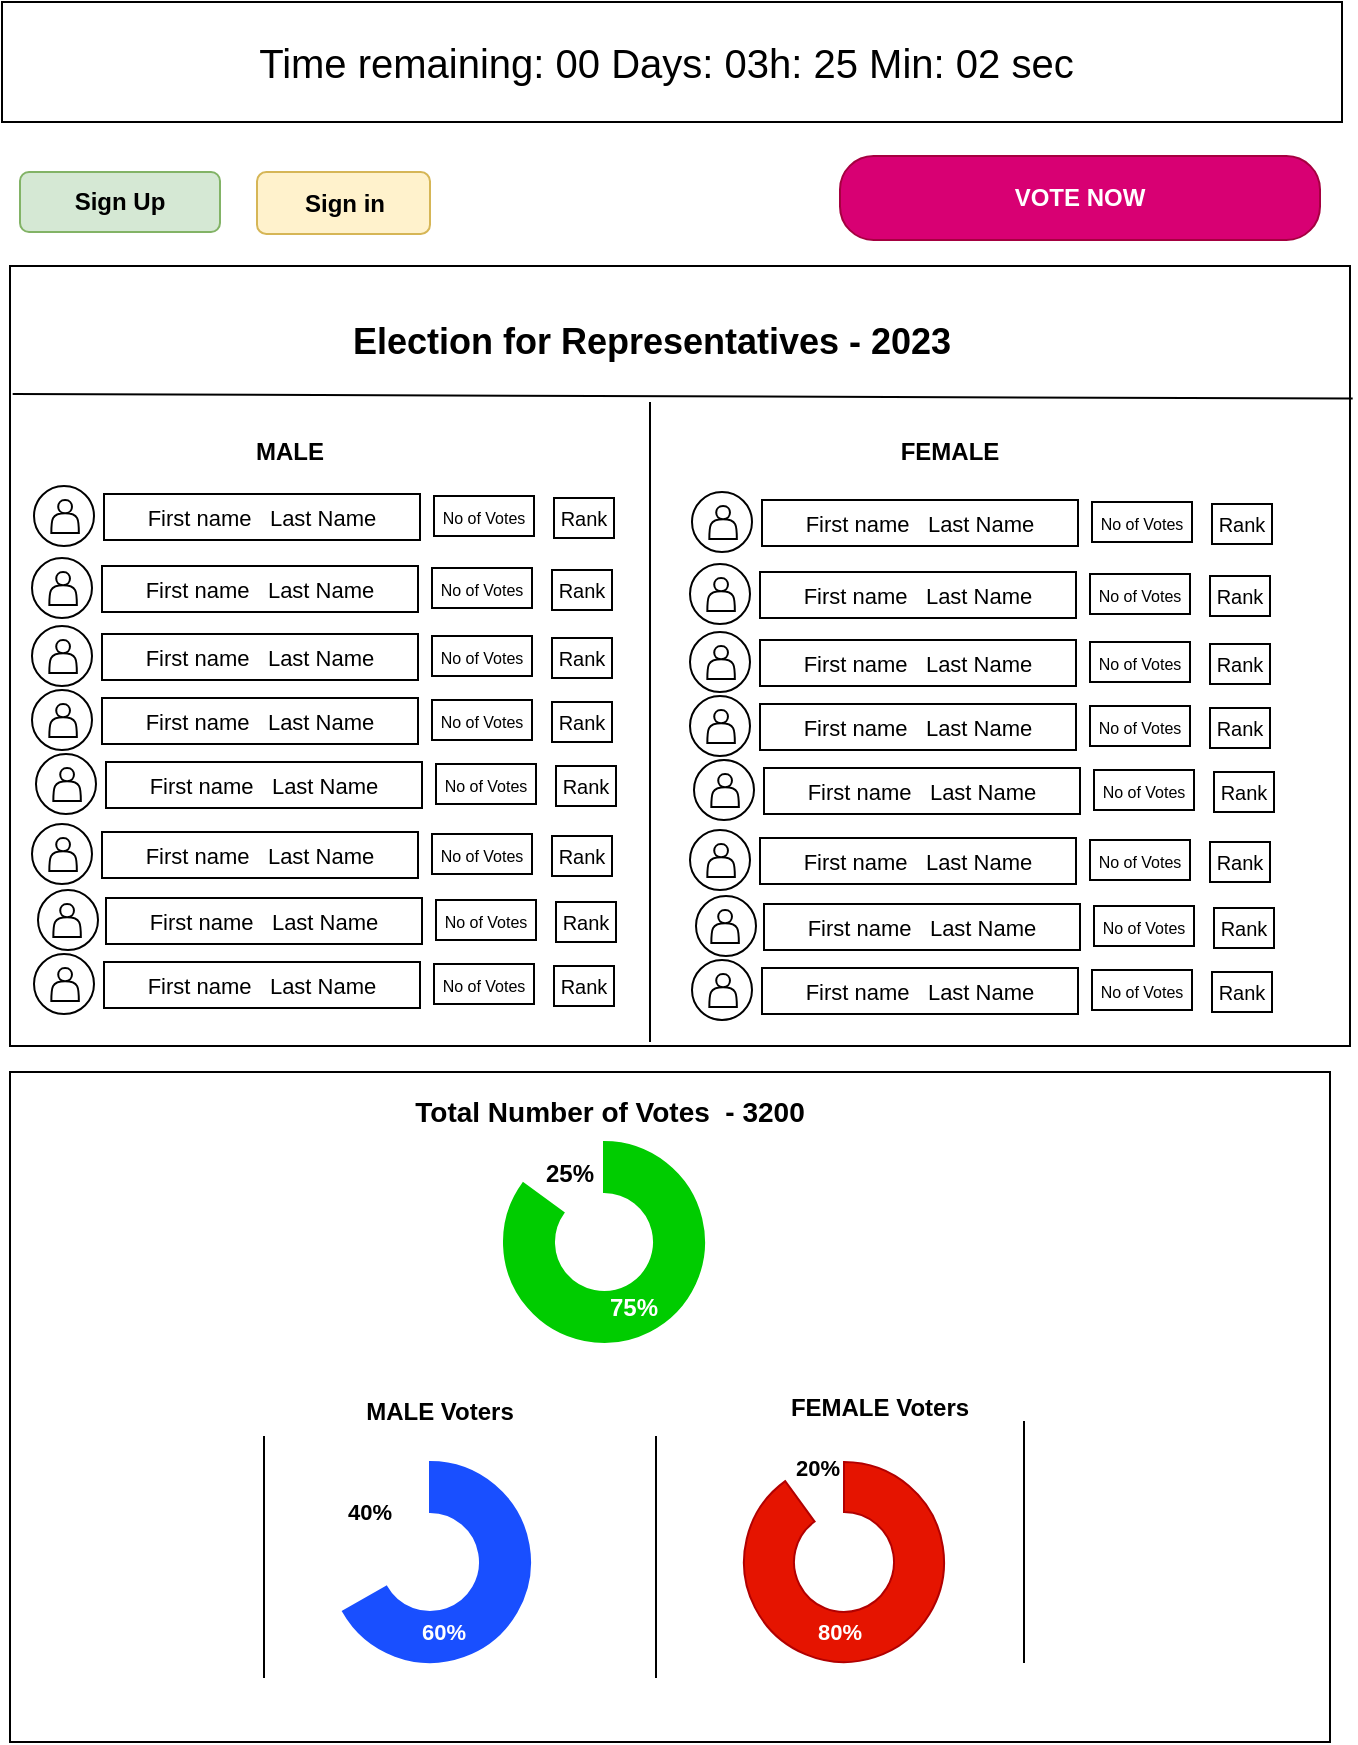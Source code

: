 <mxfile version="21.3.0" type="device" pages="5">
  <diagram name="Main Interface " id="wK4K9Tvqj6d2YeUsonH-">
    <mxGraphModel dx="940" dy="1702" grid="1" gridSize="10" guides="1" tooltips="1" connect="1" arrows="1" fold="1" page="1" pageScale="1" pageWidth="850" pageHeight="1100" background="none" math="0" shadow="0">
      <root>
        <mxCell id="0" />
        <mxCell id="1" parent="0" />
        <mxCell id="vQi571GWutGaKyAl9nAX-5" value="" style="rounded=0;whiteSpace=wrap;html=1;" parent="1" vertex="1">
          <mxGeometry x="115" y="-858" width="670" height="390" as="geometry" />
        </mxCell>
        <mxCell id="vQi571GWutGaKyAl9nAX-7" value="" style="endArrow=none;html=1;rounded=0;" parent="1" edge="1">
          <mxGeometry width="50" height="50" relative="1" as="geometry">
            <mxPoint x="435" y="-470" as="sourcePoint" />
            <mxPoint x="435" y="-790" as="targetPoint" />
          </mxGeometry>
        </mxCell>
        <mxCell id="vQi571GWutGaKyAl9nAX-8" value="&lt;b&gt;&lt;font style=&quot;font-size: 18px;&quot;&gt;Election for Representatives - 2023&lt;/font&gt;&lt;/b&gt;" style="text;html=1;strokeColor=none;fillColor=none;align=center;verticalAlign=middle;whiteSpace=wrap;rounded=0;" parent="1" vertex="1">
          <mxGeometry x="265" y="-840" width="342" height="40" as="geometry" />
        </mxCell>
        <mxCell id="vQi571GWutGaKyAl9nAX-9" value="" style="endArrow=none;html=1;rounded=0;entryX=0.002;entryY=0.164;entryDx=0;entryDy=0;entryPerimeter=0;exitX=1.002;exitY=0.17;exitDx=0;exitDy=0;exitPerimeter=0;" parent="1" source="vQi571GWutGaKyAl9nAX-5" target="vQi571GWutGaKyAl9nAX-5" edge="1">
          <mxGeometry width="50" height="50" relative="1" as="geometry">
            <mxPoint x="425" y="-680" as="sourcePoint" />
            <mxPoint x="475" y="-730" as="targetPoint" />
          </mxGeometry>
        </mxCell>
        <mxCell id="vQi571GWutGaKyAl9nAX-24" value="&lt;b&gt;MALE&lt;/b&gt;" style="text;html=1;strokeColor=none;fillColor=none;align=center;verticalAlign=middle;whiteSpace=wrap;rounded=0;" parent="1" vertex="1">
          <mxGeometry x="225" y="-780" width="60" height="30" as="geometry" />
        </mxCell>
        <mxCell id="vQi571GWutGaKyAl9nAX-25" value="&lt;b&gt;FEMALE&lt;/b&gt;" style="text;html=1;strokeColor=none;fillColor=none;align=center;verticalAlign=middle;whiteSpace=wrap;rounded=0;" parent="1" vertex="1">
          <mxGeometry x="555" y="-780" width="60" height="30" as="geometry" />
        </mxCell>
        <mxCell id="vQi571GWutGaKyAl9nAX-153" value="" style="group" parent="1" vertex="1" connectable="0">
          <mxGeometry x="127" y="-748" width="290" height="30" as="geometry" />
        </mxCell>
        <mxCell id="vQi571GWutGaKyAl9nAX-10" value="" style="ellipse;whiteSpace=wrap;html=1;aspect=fixed;" parent="vQi571GWutGaKyAl9nAX-153" vertex="1">
          <mxGeometry width="30" height="30" as="geometry" />
        </mxCell>
        <mxCell id="vQi571GWutGaKyAl9nAX-33" value="" style="group" parent="vQi571GWutGaKyAl9nAX-153" vertex="1" connectable="0">
          <mxGeometry x="8.67" y="4" width="281.33" height="23" as="geometry" />
        </mxCell>
        <mxCell id="vQi571GWutGaKyAl9nAX-26" value="&lt;font style=&quot;font-size: 11px;&quot;&gt;First name&amp;nbsp; &amp;nbsp;Last Name&lt;/font&gt;" style="rounded=0;whiteSpace=wrap;html=1;" parent="vQi571GWutGaKyAl9nAX-33" vertex="1">
          <mxGeometry x="26.33" width="158" height="23" as="geometry" />
        </mxCell>
        <mxCell id="vQi571GWutGaKyAl9nAX-28" value="&lt;font style=&quot;font-size: 8px;&quot;&gt;No of Votes&lt;/font&gt;" style="rounded=0;whiteSpace=wrap;html=1;" parent="vQi571GWutGaKyAl9nAX-33" vertex="1">
          <mxGeometry x="191.33" y="1" width="50" height="20" as="geometry" />
        </mxCell>
        <mxCell id="vQi571GWutGaKyAl9nAX-29" value="" style="shape=actor;whiteSpace=wrap;html=1;" parent="vQi571GWutGaKyAl9nAX-33" vertex="1">
          <mxGeometry y="3" width="13.75" height="16.5" as="geometry" />
        </mxCell>
        <mxCell id="vQi571GWutGaKyAl9nAX-31" value="&lt;font style=&quot;font-size: 10px;&quot;&gt;Rank&lt;/font&gt;" style="rounded=0;whiteSpace=wrap;html=1;" parent="vQi571GWutGaKyAl9nAX-33" vertex="1">
          <mxGeometry x="251.33" y="2" width="30" height="20" as="geometry" />
        </mxCell>
        <mxCell id="vQi571GWutGaKyAl9nAX-238" value="" style="group" parent="1" vertex="1" connectable="0">
          <mxGeometry x="126" y="-678" width="290" height="30" as="geometry" />
        </mxCell>
        <mxCell id="vQi571GWutGaKyAl9nAX-239" value="" style="ellipse;whiteSpace=wrap;html=1;aspect=fixed;" parent="vQi571GWutGaKyAl9nAX-238" vertex="1">
          <mxGeometry width="30" height="30" as="geometry" />
        </mxCell>
        <mxCell id="vQi571GWutGaKyAl9nAX-240" value="" style="group" parent="vQi571GWutGaKyAl9nAX-238" vertex="1" connectable="0">
          <mxGeometry x="8.67" y="4" width="281.33" height="23" as="geometry" />
        </mxCell>
        <mxCell id="vQi571GWutGaKyAl9nAX-241" value="&lt;font style=&quot;font-size: 11px;&quot;&gt;First name&amp;nbsp; &amp;nbsp;Last Name&lt;/font&gt;" style="rounded=0;whiteSpace=wrap;html=1;" parent="vQi571GWutGaKyAl9nAX-240" vertex="1">
          <mxGeometry x="26.33" width="158" height="23" as="geometry" />
        </mxCell>
        <mxCell id="vQi571GWutGaKyAl9nAX-242" value="&lt;font style=&quot;font-size: 8px;&quot;&gt;No of Votes&lt;/font&gt;" style="rounded=0;whiteSpace=wrap;html=1;" parent="vQi571GWutGaKyAl9nAX-240" vertex="1">
          <mxGeometry x="191.33" y="1" width="50" height="20" as="geometry" />
        </mxCell>
        <mxCell id="vQi571GWutGaKyAl9nAX-243" value="" style="shape=actor;whiteSpace=wrap;html=1;" parent="vQi571GWutGaKyAl9nAX-240" vertex="1">
          <mxGeometry y="3" width="13.75" height="16.5" as="geometry" />
        </mxCell>
        <mxCell id="vQi571GWutGaKyAl9nAX-244" value="&lt;font style=&quot;font-size: 10px;&quot;&gt;Rank&lt;/font&gt;" style="rounded=0;whiteSpace=wrap;html=1;" parent="vQi571GWutGaKyAl9nAX-240" vertex="1">
          <mxGeometry x="251.33" y="2" width="30" height="20" as="geometry" />
        </mxCell>
        <mxCell id="vQi571GWutGaKyAl9nAX-245" value="" style="group" parent="1" vertex="1" connectable="0">
          <mxGeometry x="126" y="-646" width="290" height="30" as="geometry" />
        </mxCell>
        <mxCell id="vQi571GWutGaKyAl9nAX-246" value="" style="ellipse;whiteSpace=wrap;html=1;aspect=fixed;" parent="vQi571GWutGaKyAl9nAX-245" vertex="1">
          <mxGeometry width="30" height="30" as="geometry" />
        </mxCell>
        <mxCell id="vQi571GWutGaKyAl9nAX-247" value="" style="group" parent="vQi571GWutGaKyAl9nAX-245" vertex="1" connectable="0">
          <mxGeometry x="8.67" y="4" width="281.33" height="23" as="geometry" />
        </mxCell>
        <mxCell id="vQi571GWutGaKyAl9nAX-248" value="&lt;font style=&quot;font-size: 11px;&quot;&gt;First name&amp;nbsp; &amp;nbsp;Last Name&lt;/font&gt;" style="rounded=0;whiteSpace=wrap;html=1;" parent="vQi571GWutGaKyAl9nAX-247" vertex="1">
          <mxGeometry x="26.33" width="158" height="23" as="geometry" />
        </mxCell>
        <mxCell id="vQi571GWutGaKyAl9nAX-249" value="&lt;font style=&quot;font-size: 8px;&quot;&gt;No of Votes&lt;/font&gt;" style="rounded=0;whiteSpace=wrap;html=1;" parent="vQi571GWutGaKyAl9nAX-247" vertex="1">
          <mxGeometry x="191.33" y="1" width="50" height="20" as="geometry" />
        </mxCell>
        <mxCell id="vQi571GWutGaKyAl9nAX-250" value="" style="shape=actor;whiteSpace=wrap;html=1;" parent="vQi571GWutGaKyAl9nAX-247" vertex="1">
          <mxGeometry y="3" width="13.75" height="16.5" as="geometry" />
        </mxCell>
        <mxCell id="vQi571GWutGaKyAl9nAX-251" value="&lt;font style=&quot;font-size: 10px;&quot;&gt;Rank&lt;/font&gt;" style="rounded=0;whiteSpace=wrap;html=1;" parent="vQi571GWutGaKyAl9nAX-247" vertex="1">
          <mxGeometry x="251.33" y="2" width="30" height="20" as="geometry" />
        </mxCell>
        <mxCell id="vQi571GWutGaKyAl9nAX-252" value="" style="group" parent="1" vertex="1" connectable="0">
          <mxGeometry x="128" y="-614" width="290" height="30" as="geometry" />
        </mxCell>
        <mxCell id="vQi571GWutGaKyAl9nAX-253" value="" style="ellipse;whiteSpace=wrap;html=1;aspect=fixed;" parent="vQi571GWutGaKyAl9nAX-252" vertex="1">
          <mxGeometry width="30" height="30" as="geometry" />
        </mxCell>
        <mxCell id="vQi571GWutGaKyAl9nAX-254" value="" style="group" parent="vQi571GWutGaKyAl9nAX-252" vertex="1" connectable="0">
          <mxGeometry x="8.67" y="4" width="281.33" height="23" as="geometry" />
        </mxCell>
        <mxCell id="vQi571GWutGaKyAl9nAX-255" value="&lt;font style=&quot;font-size: 11px;&quot;&gt;First name&amp;nbsp; &amp;nbsp;Last Name&lt;/font&gt;" style="rounded=0;whiteSpace=wrap;html=1;" parent="vQi571GWutGaKyAl9nAX-254" vertex="1">
          <mxGeometry x="26.33" width="158" height="23" as="geometry" />
        </mxCell>
        <mxCell id="vQi571GWutGaKyAl9nAX-256" value="&lt;font style=&quot;font-size: 8px;&quot;&gt;No of Votes&lt;/font&gt;" style="rounded=0;whiteSpace=wrap;html=1;" parent="vQi571GWutGaKyAl9nAX-254" vertex="1">
          <mxGeometry x="191.33" y="1" width="50" height="20" as="geometry" />
        </mxCell>
        <mxCell id="vQi571GWutGaKyAl9nAX-257" value="" style="shape=actor;whiteSpace=wrap;html=1;" parent="vQi571GWutGaKyAl9nAX-254" vertex="1">
          <mxGeometry y="3" width="13.75" height="16.5" as="geometry" />
        </mxCell>
        <mxCell id="vQi571GWutGaKyAl9nAX-258" value="&lt;font style=&quot;font-size: 10px;&quot;&gt;Rank&lt;/font&gt;" style="rounded=0;whiteSpace=wrap;html=1;" parent="vQi571GWutGaKyAl9nAX-254" vertex="1">
          <mxGeometry x="251.33" y="2" width="30" height="20" as="geometry" />
        </mxCell>
        <mxCell id="vQi571GWutGaKyAl9nAX-259" value="" style="group" parent="1" vertex="1" connectable="0">
          <mxGeometry x="126" y="-579" width="290" height="30" as="geometry" />
        </mxCell>
        <mxCell id="vQi571GWutGaKyAl9nAX-260" value="" style="ellipse;whiteSpace=wrap;html=1;aspect=fixed;" parent="vQi571GWutGaKyAl9nAX-259" vertex="1">
          <mxGeometry width="30" height="30" as="geometry" />
        </mxCell>
        <mxCell id="vQi571GWutGaKyAl9nAX-261" value="" style="group" parent="vQi571GWutGaKyAl9nAX-259" vertex="1" connectable="0">
          <mxGeometry x="8.67" y="4" width="281.33" height="23" as="geometry" />
        </mxCell>
        <mxCell id="vQi571GWutGaKyAl9nAX-262" value="&lt;font style=&quot;font-size: 11px;&quot;&gt;First name&amp;nbsp; &amp;nbsp;Last Name&lt;/font&gt;" style="rounded=0;whiteSpace=wrap;html=1;" parent="vQi571GWutGaKyAl9nAX-261" vertex="1">
          <mxGeometry x="26.33" width="158" height="23" as="geometry" />
        </mxCell>
        <mxCell id="vQi571GWutGaKyAl9nAX-263" value="&lt;font style=&quot;font-size: 8px;&quot;&gt;No of Votes&lt;/font&gt;" style="rounded=0;whiteSpace=wrap;html=1;" parent="vQi571GWutGaKyAl9nAX-261" vertex="1">
          <mxGeometry x="191.33" y="1" width="50" height="20" as="geometry" />
        </mxCell>
        <mxCell id="vQi571GWutGaKyAl9nAX-264" value="" style="shape=actor;whiteSpace=wrap;html=1;" parent="vQi571GWutGaKyAl9nAX-261" vertex="1">
          <mxGeometry y="3" width="13.75" height="16.5" as="geometry" />
        </mxCell>
        <mxCell id="vQi571GWutGaKyAl9nAX-265" value="&lt;font style=&quot;font-size: 10px;&quot;&gt;Rank&lt;/font&gt;" style="rounded=0;whiteSpace=wrap;html=1;" parent="vQi571GWutGaKyAl9nAX-261" vertex="1">
          <mxGeometry x="251.33" y="2" width="30" height="20" as="geometry" />
        </mxCell>
        <mxCell id="vQi571GWutGaKyAl9nAX-266" value="" style="group" parent="1" vertex="1" connectable="0">
          <mxGeometry x="127" y="-514" width="290" height="30" as="geometry" />
        </mxCell>
        <mxCell id="vQi571GWutGaKyAl9nAX-267" value="" style="ellipse;whiteSpace=wrap;html=1;aspect=fixed;" parent="vQi571GWutGaKyAl9nAX-266" vertex="1">
          <mxGeometry width="30" height="30" as="geometry" />
        </mxCell>
        <mxCell id="vQi571GWutGaKyAl9nAX-268" value="" style="group" parent="vQi571GWutGaKyAl9nAX-266" vertex="1" connectable="0">
          <mxGeometry x="8.67" y="4" width="281.33" height="23" as="geometry" />
        </mxCell>
        <mxCell id="vQi571GWutGaKyAl9nAX-269" value="&lt;font style=&quot;font-size: 11px;&quot;&gt;First name&amp;nbsp; &amp;nbsp;Last Name&lt;/font&gt;" style="rounded=0;whiteSpace=wrap;html=1;" parent="vQi571GWutGaKyAl9nAX-268" vertex="1">
          <mxGeometry x="26.33" width="158" height="23" as="geometry" />
        </mxCell>
        <mxCell id="vQi571GWutGaKyAl9nAX-270" value="&lt;font style=&quot;font-size: 8px;&quot;&gt;No of Votes&lt;/font&gt;" style="rounded=0;whiteSpace=wrap;html=1;" parent="vQi571GWutGaKyAl9nAX-268" vertex="1">
          <mxGeometry x="191.33" y="1" width="50" height="20" as="geometry" />
        </mxCell>
        <mxCell id="vQi571GWutGaKyAl9nAX-271" value="" style="shape=actor;whiteSpace=wrap;html=1;" parent="vQi571GWutGaKyAl9nAX-268" vertex="1">
          <mxGeometry y="3" width="13.75" height="16.5" as="geometry" />
        </mxCell>
        <mxCell id="vQi571GWutGaKyAl9nAX-272" value="&lt;font style=&quot;font-size: 10px;&quot;&gt;Rank&lt;/font&gt;" style="rounded=0;whiteSpace=wrap;html=1;" parent="vQi571GWutGaKyAl9nAX-268" vertex="1">
          <mxGeometry x="251.33" y="2" width="30" height="20" as="geometry" />
        </mxCell>
        <mxCell id="vQi571GWutGaKyAl9nAX-273" value="" style="group" parent="1" vertex="1" connectable="0">
          <mxGeometry x="126" y="-712" width="290" height="30" as="geometry" />
        </mxCell>
        <mxCell id="vQi571GWutGaKyAl9nAX-274" value="" style="ellipse;whiteSpace=wrap;html=1;aspect=fixed;" parent="vQi571GWutGaKyAl9nAX-273" vertex="1">
          <mxGeometry width="30" height="30" as="geometry" />
        </mxCell>
        <mxCell id="vQi571GWutGaKyAl9nAX-275" value="" style="group" parent="vQi571GWutGaKyAl9nAX-273" vertex="1" connectable="0">
          <mxGeometry x="8.67" y="4" width="281.33" height="23" as="geometry" />
        </mxCell>
        <mxCell id="vQi571GWutGaKyAl9nAX-276" value="&lt;font style=&quot;font-size: 11px;&quot;&gt;First name&amp;nbsp; &amp;nbsp;Last Name&lt;/font&gt;" style="rounded=0;whiteSpace=wrap;html=1;" parent="vQi571GWutGaKyAl9nAX-275" vertex="1">
          <mxGeometry x="26.33" width="158" height="23" as="geometry" />
        </mxCell>
        <mxCell id="vQi571GWutGaKyAl9nAX-277" value="&lt;font style=&quot;font-size: 8px;&quot;&gt;No of Votes&lt;/font&gt;" style="rounded=0;whiteSpace=wrap;html=1;" parent="vQi571GWutGaKyAl9nAX-275" vertex="1">
          <mxGeometry x="191.33" y="1" width="50" height="20" as="geometry" />
        </mxCell>
        <mxCell id="vQi571GWutGaKyAl9nAX-278" value="" style="shape=actor;whiteSpace=wrap;html=1;" parent="vQi571GWutGaKyAl9nAX-275" vertex="1">
          <mxGeometry y="3" width="13.75" height="16.5" as="geometry" />
        </mxCell>
        <mxCell id="vQi571GWutGaKyAl9nAX-279" value="&lt;font style=&quot;font-size: 10px;&quot;&gt;Rank&lt;/font&gt;" style="rounded=0;whiteSpace=wrap;html=1;" parent="vQi571GWutGaKyAl9nAX-275" vertex="1">
          <mxGeometry x="251.33" y="2" width="30" height="20" as="geometry" />
        </mxCell>
        <mxCell id="vQi571GWutGaKyAl9nAX-295" value="" style="group" parent="1" vertex="1" connectable="0">
          <mxGeometry x="129" y="-546" width="290" height="30" as="geometry" />
        </mxCell>
        <mxCell id="vQi571GWutGaKyAl9nAX-296" value="" style="ellipse;whiteSpace=wrap;html=1;aspect=fixed;" parent="vQi571GWutGaKyAl9nAX-295" vertex="1">
          <mxGeometry width="30" height="30" as="geometry" />
        </mxCell>
        <mxCell id="vQi571GWutGaKyAl9nAX-297" value="" style="group" parent="vQi571GWutGaKyAl9nAX-295" vertex="1" connectable="0">
          <mxGeometry x="7.67" y="4" width="281.33" height="23" as="geometry" />
        </mxCell>
        <mxCell id="vQi571GWutGaKyAl9nAX-298" value="&lt;font style=&quot;font-size: 11px;&quot;&gt;First name&amp;nbsp; &amp;nbsp;Last Name&lt;/font&gt;" style="rounded=0;whiteSpace=wrap;html=1;" parent="vQi571GWutGaKyAl9nAX-297" vertex="1">
          <mxGeometry x="26.33" width="158" height="23" as="geometry" />
        </mxCell>
        <mxCell id="vQi571GWutGaKyAl9nAX-299" value="&lt;font style=&quot;font-size: 8px;&quot;&gt;No of Votes&lt;/font&gt;" style="rounded=0;whiteSpace=wrap;html=1;" parent="vQi571GWutGaKyAl9nAX-297" vertex="1">
          <mxGeometry x="191.33" y="1" width="50" height="20" as="geometry" />
        </mxCell>
        <mxCell id="vQi571GWutGaKyAl9nAX-300" value="" style="shape=actor;whiteSpace=wrap;html=1;" parent="vQi571GWutGaKyAl9nAX-297" vertex="1">
          <mxGeometry y="3" width="13.75" height="16.5" as="geometry" />
        </mxCell>
        <mxCell id="vQi571GWutGaKyAl9nAX-301" value="&lt;font style=&quot;font-size: 10px;&quot;&gt;Rank&lt;/font&gt;" style="rounded=0;whiteSpace=wrap;html=1;" parent="vQi571GWutGaKyAl9nAX-297" vertex="1">
          <mxGeometry x="251.33" y="2" width="30" height="20" as="geometry" />
        </mxCell>
        <mxCell id="vQi571GWutGaKyAl9nAX-302" value="" style="group" parent="1" vertex="1" connectable="0">
          <mxGeometry x="456" y="-745" width="290" height="30" as="geometry" />
        </mxCell>
        <mxCell id="vQi571GWutGaKyAl9nAX-303" value="" style="ellipse;whiteSpace=wrap;html=1;aspect=fixed;" parent="vQi571GWutGaKyAl9nAX-302" vertex="1">
          <mxGeometry width="30" height="30" as="geometry" />
        </mxCell>
        <mxCell id="vQi571GWutGaKyAl9nAX-304" value="" style="group" parent="vQi571GWutGaKyAl9nAX-302" vertex="1" connectable="0">
          <mxGeometry x="8.67" y="4" width="281.33" height="23" as="geometry" />
        </mxCell>
        <mxCell id="vQi571GWutGaKyAl9nAX-305" value="&lt;font style=&quot;font-size: 11px;&quot;&gt;First name&amp;nbsp; &amp;nbsp;Last Name&lt;/font&gt;" style="rounded=0;whiteSpace=wrap;html=1;" parent="vQi571GWutGaKyAl9nAX-304" vertex="1">
          <mxGeometry x="26.33" width="158" height="23" as="geometry" />
        </mxCell>
        <mxCell id="vQi571GWutGaKyAl9nAX-306" value="&lt;font style=&quot;font-size: 8px;&quot;&gt;No of Votes&lt;/font&gt;" style="rounded=0;whiteSpace=wrap;html=1;" parent="vQi571GWutGaKyAl9nAX-304" vertex="1">
          <mxGeometry x="191.33" y="1" width="50" height="20" as="geometry" />
        </mxCell>
        <mxCell id="vQi571GWutGaKyAl9nAX-307" value="" style="shape=actor;whiteSpace=wrap;html=1;" parent="vQi571GWutGaKyAl9nAX-304" vertex="1">
          <mxGeometry y="3" width="13.75" height="16.5" as="geometry" />
        </mxCell>
        <mxCell id="vQi571GWutGaKyAl9nAX-308" value="&lt;font style=&quot;font-size: 10px;&quot;&gt;Rank&lt;/font&gt;" style="rounded=0;whiteSpace=wrap;html=1;" parent="vQi571GWutGaKyAl9nAX-304" vertex="1">
          <mxGeometry x="251.33" y="2" width="30" height="20" as="geometry" />
        </mxCell>
        <mxCell id="vQi571GWutGaKyAl9nAX-309" value="" style="group" parent="1" vertex="1" connectable="0">
          <mxGeometry x="455" y="-675" width="290" height="30" as="geometry" />
        </mxCell>
        <mxCell id="vQi571GWutGaKyAl9nAX-310" value="" style="ellipse;whiteSpace=wrap;html=1;aspect=fixed;" parent="vQi571GWutGaKyAl9nAX-309" vertex="1">
          <mxGeometry width="30" height="30" as="geometry" />
        </mxCell>
        <mxCell id="vQi571GWutGaKyAl9nAX-311" value="" style="group" parent="vQi571GWutGaKyAl9nAX-309" vertex="1" connectable="0">
          <mxGeometry x="8.67" y="4" width="281.33" height="23" as="geometry" />
        </mxCell>
        <mxCell id="vQi571GWutGaKyAl9nAX-312" value="&lt;font style=&quot;font-size: 11px;&quot;&gt;First name&amp;nbsp; &amp;nbsp;Last Name&lt;/font&gt;" style="rounded=0;whiteSpace=wrap;html=1;" parent="vQi571GWutGaKyAl9nAX-311" vertex="1">
          <mxGeometry x="26.33" width="158" height="23" as="geometry" />
        </mxCell>
        <mxCell id="vQi571GWutGaKyAl9nAX-313" value="&lt;font style=&quot;font-size: 8px;&quot;&gt;No of Votes&lt;/font&gt;" style="rounded=0;whiteSpace=wrap;html=1;" parent="vQi571GWutGaKyAl9nAX-311" vertex="1">
          <mxGeometry x="191.33" y="1" width="50" height="20" as="geometry" />
        </mxCell>
        <mxCell id="vQi571GWutGaKyAl9nAX-314" value="" style="shape=actor;whiteSpace=wrap;html=1;" parent="vQi571GWutGaKyAl9nAX-311" vertex="1">
          <mxGeometry y="3" width="13.75" height="16.5" as="geometry" />
        </mxCell>
        <mxCell id="vQi571GWutGaKyAl9nAX-315" value="&lt;font style=&quot;font-size: 10px;&quot;&gt;Rank&lt;/font&gt;" style="rounded=0;whiteSpace=wrap;html=1;" parent="vQi571GWutGaKyAl9nAX-311" vertex="1">
          <mxGeometry x="251.33" y="2" width="30" height="20" as="geometry" />
        </mxCell>
        <mxCell id="vQi571GWutGaKyAl9nAX-316" value="" style="group" parent="1" vertex="1" connectable="0">
          <mxGeometry x="455" y="-643" width="290" height="30" as="geometry" />
        </mxCell>
        <mxCell id="vQi571GWutGaKyAl9nAX-317" value="" style="ellipse;whiteSpace=wrap;html=1;aspect=fixed;" parent="vQi571GWutGaKyAl9nAX-316" vertex="1">
          <mxGeometry width="30" height="30" as="geometry" />
        </mxCell>
        <mxCell id="vQi571GWutGaKyAl9nAX-318" value="" style="group" parent="vQi571GWutGaKyAl9nAX-316" vertex="1" connectable="0">
          <mxGeometry x="8.67" y="4" width="281.33" height="23" as="geometry" />
        </mxCell>
        <mxCell id="vQi571GWutGaKyAl9nAX-319" value="&lt;font style=&quot;font-size: 11px;&quot;&gt;First name&amp;nbsp; &amp;nbsp;Last Name&lt;/font&gt;" style="rounded=0;whiteSpace=wrap;html=1;" parent="vQi571GWutGaKyAl9nAX-318" vertex="1">
          <mxGeometry x="26.33" width="158" height="23" as="geometry" />
        </mxCell>
        <mxCell id="vQi571GWutGaKyAl9nAX-320" value="&lt;font style=&quot;font-size: 8px;&quot;&gt;No of Votes&lt;/font&gt;" style="rounded=0;whiteSpace=wrap;html=1;" parent="vQi571GWutGaKyAl9nAX-318" vertex="1">
          <mxGeometry x="191.33" y="1" width="50" height="20" as="geometry" />
        </mxCell>
        <mxCell id="vQi571GWutGaKyAl9nAX-321" value="" style="shape=actor;whiteSpace=wrap;html=1;" parent="vQi571GWutGaKyAl9nAX-318" vertex="1">
          <mxGeometry y="3" width="13.75" height="16.5" as="geometry" />
        </mxCell>
        <mxCell id="vQi571GWutGaKyAl9nAX-322" value="&lt;font style=&quot;font-size: 10px;&quot;&gt;Rank&lt;/font&gt;" style="rounded=0;whiteSpace=wrap;html=1;" parent="vQi571GWutGaKyAl9nAX-318" vertex="1">
          <mxGeometry x="251.33" y="2" width="30" height="20" as="geometry" />
        </mxCell>
        <mxCell id="vQi571GWutGaKyAl9nAX-323" value="" style="group" parent="1" vertex="1" connectable="0">
          <mxGeometry x="457" y="-611" width="290" height="30" as="geometry" />
        </mxCell>
        <mxCell id="vQi571GWutGaKyAl9nAX-324" value="" style="ellipse;whiteSpace=wrap;html=1;aspect=fixed;" parent="vQi571GWutGaKyAl9nAX-323" vertex="1">
          <mxGeometry width="30" height="30" as="geometry" />
        </mxCell>
        <mxCell id="vQi571GWutGaKyAl9nAX-325" value="" style="group" parent="vQi571GWutGaKyAl9nAX-323" vertex="1" connectable="0">
          <mxGeometry x="8.67" y="4" width="281.33" height="23" as="geometry" />
        </mxCell>
        <mxCell id="vQi571GWutGaKyAl9nAX-326" value="&lt;font style=&quot;font-size: 11px;&quot;&gt;First name&amp;nbsp; &amp;nbsp;Last Name&lt;/font&gt;" style="rounded=0;whiteSpace=wrap;html=1;" parent="vQi571GWutGaKyAl9nAX-325" vertex="1">
          <mxGeometry x="26.33" width="158" height="23" as="geometry" />
        </mxCell>
        <mxCell id="vQi571GWutGaKyAl9nAX-327" value="&lt;font style=&quot;font-size: 8px;&quot;&gt;No of Votes&lt;/font&gt;" style="rounded=0;whiteSpace=wrap;html=1;" parent="vQi571GWutGaKyAl9nAX-325" vertex="1">
          <mxGeometry x="191.33" y="1" width="50" height="20" as="geometry" />
        </mxCell>
        <mxCell id="vQi571GWutGaKyAl9nAX-328" value="" style="shape=actor;whiteSpace=wrap;html=1;" parent="vQi571GWutGaKyAl9nAX-325" vertex="1">
          <mxGeometry y="3" width="13.75" height="16.5" as="geometry" />
        </mxCell>
        <mxCell id="vQi571GWutGaKyAl9nAX-329" value="&lt;font style=&quot;font-size: 10px;&quot;&gt;Rank&lt;/font&gt;" style="rounded=0;whiteSpace=wrap;html=1;" parent="vQi571GWutGaKyAl9nAX-325" vertex="1">
          <mxGeometry x="251.33" y="2" width="30" height="20" as="geometry" />
        </mxCell>
        <mxCell id="vQi571GWutGaKyAl9nAX-330" value="" style="group" parent="1" vertex="1" connectable="0">
          <mxGeometry x="455" y="-576" width="290" height="30" as="geometry" />
        </mxCell>
        <mxCell id="vQi571GWutGaKyAl9nAX-331" value="" style="ellipse;whiteSpace=wrap;html=1;aspect=fixed;" parent="vQi571GWutGaKyAl9nAX-330" vertex="1">
          <mxGeometry width="30" height="30" as="geometry" />
        </mxCell>
        <mxCell id="vQi571GWutGaKyAl9nAX-332" value="" style="group" parent="vQi571GWutGaKyAl9nAX-330" vertex="1" connectable="0">
          <mxGeometry x="8.67" y="4" width="281.33" height="23" as="geometry" />
        </mxCell>
        <mxCell id="vQi571GWutGaKyAl9nAX-333" value="&lt;font style=&quot;font-size: 11px;&quot;&gt;First name&amp;nbsp; &amp;nbsp;Last Name&lt;/font&gt;" style="rounded=0;whiteSpace=wrap;html=1;" parent="vQi571GWutGaKyAl9nAX-332" vertex="1">
          <mxGeometry x="26.33" width="158" height="23" as="geometry" />
        </mxCell>
        <mxCell id="vQi571GWutGaKyAl9nAX-334" value="&lt;font style=&quot;font-size: 8px;&quot;&gt;No of Votes&lt;/font&gt;" style="rounded=0;whiteSpace=wrap;html=1;" parent="vQi571GWutGaKyAl9nAX-332" vertex="1">
          <mxGeometry x="191.33" y="1" width="50" height="20" as="geometry" />
        </mxCell>
        <mxCell id="vQi571GWutGaKyAl9nAX-335" value="" style="shape=actor;whiteSpace=wrap;html=1;" parent="vQi571GWutGaKyAl9nAX-332" vertex="1">
          <mxGeometry y="3" width="13.75" height="16.5" as="geometry" />
        </mxCell>
        <mxCell id="vQi571GWutGaKyAl9nAX-336" value="&lt;font style=&quot;font-size: 10px;&quot;&gt;Rank&lt;/font&gt;" style="rounded=0;whiteSpace=wrap;html=1;" parent="vQi571GWutGaKyAl9nAX-332" vertex="1">
          <mxGeometry x="251.33" y="2" width="30" height="20" as="geometry" />
        </mxCell>
        <mxCell id="vQi571GWutGaKyAl9nAX-337" value="" style="group" parent="1" vertex="1" connectable="0">
          <mxGeometry x="456" y="-511" width="290" height="30" as="geometry" />
        </mxCell>
        <mxCell id="vQi571GWutGaKyAl9nAX-338" value="" style="ellipse;whiteSpace=wrap;html=1;aspect=fixed;" parent="vQi571GWutGaKyAl9nAX-337" vertex="1">
          <mxGeometry width="30" height="30" as="geometry" />
        </mxCell>
        <mxCell id="vQi571GWutGaKyAl9nAX-339" value="" style="group" parent="vQi571GWutGaKyAl9nAX-337" vertex="1" connectable="0">
          <mxGeometry x="8.67" y="4" width="281.33" height="23" as="geometry" />
        </mxCell>
        <mxCell id="vQi571GWutGaKyAl9nAX-340" value="&lt;font style=&quot;font-size: 11px;&quot;&gt;First name&amp;nbsp; &amp;nbsp;Last Name&lt;/font&gt;" style="rounded=0;whiteSpace=wrap;html=1;" parent="vQi571GWutGaKyAl9nAX-339" vertex="1">
          <mxGeometry x="26.33" width="158" height="23" as="geometry" />
        </mxCell>
        <mxCell id="vQi571GWutGaKyAl9nAX-341" value="&lt;font style=&quot;font-size: 8px;&quot;&gt;No of Votes&lt;/font&gt;" style="rounded=0;whiteSpace=wrap;html=1;" parent="vQi571GWutGaKyAl9nAX-339" vertex="1">
          <mxGeometry x="191.33" y="1" width="50" height="20" as="geometry" />
        </mxCell>
        <mxCell id="vQi571GWutGaKyAl9nAX-342" value="" style="shape=actor;whiteSpace=wrap;html=1;" parent="vQi571GWutGaKyAl9nAX-339" vertex="1">
          <mxGeometry y="3" width="13.75" height="16.5" as="geometry" />
        </mxCell>
        <mxCell id="vQi571GWutGaKyAl9nAX-343" value="&lt;font style=&quot;font-size: 10px;&quot;&gt;Rank&lt;/font&gt;" style="rounded=0;whiteSpace=wrap;html=1;" parent="vQi571GWutGaKyAl9nAX-339" vertex="1">
          <mxGeometry x="251.33" y="2" width="30" height="20" as="geometry" />
        </mxCell>
        <mxCell id="vQi571GWutGaKyAl9nAX-344" value="" style="group" parent="1" vertex="1" connectable="0">
          <mxGeometry x="455" y="-709" width="290" height="30" as="geometry" />
        </mxCell>
        <mxCell id="vQi571GWutGaKyAl9nAX-345" value="" style="ellipse;whiteSpace=wrap;html=1;aspect=fixed;" parent="vQi571GWutGaKyAl9nAX-344" vertex="1">
          <mxGeometry width="30" height="30" as="geometry" />
        </mxCell>
        <mxCell id="vQi571GWutGaKyAl9nAX-346" value="" style="group" parent="vQi571GWutGaKyAl9nAX-344" vertex="1" connectable="0">
          <mxGeometry x="8.67" y="4" width="281.33" height="23" as="geometry" />
        </mxCell>
        <mxCell id="vQi571GWutGaKyAl9nAX-347" value="&lt;font style=&quot;font-size: 11px;&quot;&gt;First name&amp;nbsp; &amp;nbsp;Last Name&lt;/font&gt;" style="rounded=0;whiteSpace=wrap;html=1;" parent="vQi571GWutGaKyAl9nAX-346" vertex="1">
          <mxGeometry x="26.33" width="158" height="23" as="geometry" />
        </mxCell>
        <mxCell id="vQi571GWutGaKyAl9nAX-348" value="&lt;font style=&quot;font-size: 8px;&quot;&gt;No of Votes&lt;/font&gt;" style="rounded=0;whiteSpace=wrap;html=1;" parent="vQi571GWutGaKyAl9nAX-346" vertex="1">
          <mxGeometry x="191.33" y="1" width="50" height="20" as="geometry" />
        </mxCell>
        <mxCell id="vQi571GWutGaKyAl9nAX-349" value="" style="shape=actor;whiteSpace=wrap;html=1;" parent="vQi571GWutGaKyAl9nAX-346" vertex="1">
          <mxGeometry y="3" width="13.75" height="16.5" as="geometry" />
        </mxCell>
        <mxCell id="vQi571GWutGaKyAl9nAX-350" value="&lt;font style=&quot;font-size: 10px;&quot;&gt;Rank&lt;/font&gt;" style="rounded=0;whiteSpace=wrap;html=1;" parent="vQi571GWutGaKyAl9nAX-346" vertex="1">
          <mxGeometry x="251.33" y="2" width="30" height="20" as="geometry" />
        </mxCell>
        <mxCell id="vQi571GWutGaKyAl9nAX-351" value="" style="group" parent="1" vertex="1" connectable="0">
          <mxGeometry x="458" y="-543" width="290" height="30" as="geometry" />
        </mxCell>
        <mxCell id="vQi571GWutGaKyAl9nAX-352" value="" style="ellipse;whiteSpace=wrap;html=1;aspect=fixed;" parent="vQi571GWutGaKyAl9nAX-351" vertex="1">
          <mxGeometry width="30" height="30" as="geometry" />
        </mxCell>
        <mxCell id="vQi571GWutGaKyAl9nAX-353" value="" style="group" parent="vQi571GWutGaKyAl9nAX-351" vertex="1" connectable="0">
          <mxGeometry x="7.67" y="4" width="281.33" height="23" as="geometry" />
        </mxCell>
        <mxCell id="vQi571GWutGaKyAl9nAX-354" value="&lt;font style=&quot;font-size: 11px;&quot;&gt;First name&amp;nbsp; &amp;nbsp;Last Name&lt;/font&gt;" style="rounded=0;whiteSpace=wrap;html=1;" parent="vQi571GWutGaKyAl9nAX-353" vertex="1">
          <mxGeometry x="26.33" width="158" height="23" as="geometry" />
        </mxCell>
        <mxCell id="vQi571GWutGaKyAl9nAX-355" value="&lt;font style=&quot;font-size: 8px;&quot;&gt;No of Votes&lt;/font&gt;" style="rounded=0;whiteSpace=wrap;html=1;" parent="vQi571GWutGaKyAl9nAX-353" vertex="1">
          <mxGeometry x="191.33" y="1" width="50" height="20" as="geometry" />
        </mxCell>
        <mxCell id="vQi571GWutGaKyAl9nAX-356" value="" style="shape=actor;whiteSpace=wrap;html=1;" parent="vQi571GWutGaKyAl9nAX-353" vertex="1">
          <mxGeometry y="3" width="13.75" height="16.5" as="geometry" />
        </mxCell>
        <mxCell id="vQi571GWutGaKyAl9nAX-357" value="&lt;font style=&quot;font-size: 10px;&quot;&gt;Rank&lt;/font&gt;" style="rounded=0;whiteSpace=wrap;html=1;" parent="vQi571GWutGaKyAl9nAX-353" vertex="1">
          <mxGeometry x="251.33" y="2" width="30" height="20" as="geometry" />
        </mxCell>
        <mxCell id="vQi571GWutGaKyAl9nAX-358" value="&lt;font style=&quot;font-size: 20px;&quot;&gt;Time remaining: 00 Days: 03h: 25 Min: 02 sec&amp;nbsp;&lt;/font&gt;" style="rounded=0;whiteSpace=wrap;html=1;gradientColor=none;" parent="1" vertex="1">
          <mxGeometry x="111" y="-990" width="670" height="60" as="geometry" />
        </mxCell>
        <mxCell id="vQi571GWutGaKyAl9nAX-359" value="" style="rounded=0;whiteSpace=wrap;html=1;" parent="1" vertex="1">
          <mxGeometry x="115" y="-455" width="660" height="335" as="geometry" />
        </mxCell>
        <mxCell id="vQi571GWutGaKyAl9nAX-361" value="&lt;b&gt;&lt;font style=&quot;font-size: 14px;&quot;&gt;Total Number of Votes&amp;nbsp; - 3200&lt;/font&gt;&lt;/b&gt;" style="text;html=1;strokeColor=none;fillColor=none;align=center;verticalAlign=middle;whiteSpace=wrap;rounded=0;" parent="1" vertex="1">
          <mxGeometry x="285" y="-450" width="260" height="30" as="geometry" />
        </mxCell>
        <mxCell id="vQi571GWutGaKyAl9nAX-368" value="" style="group" parent="1" vertex="1" connectable="0">
          <mxGeometry x="362" y="-420" width="100" height="100" as="geometry" />
        </mxCell>
        <mxCell id="vQi571GWutGaKyAl9nAX-365" value="" style="verticalLabelPosition=bottom;verticalAlign=top;html=1;shape=mxgraph.basic.partConcEllipse;startAngle=0.25;endAngle=0.1;arcWidth=0.5;direction=north;fillColor=#00CC00;fontColor=#000000;strokeColor=#00CC00;" parent="vQi571GWutGaKyAl9nAX-368" vertex="1">
          <mxGeometry width="100" height="100" as="geometry" />
        </mxCell>
        <mxCell id="vQi571GWutGaKyAl9nAX-366" value="&lt;font color=&quot;#ffffff&quot;&gt;&lt;b&gt;75%&lt;/b&gt;&lt;/font&gt;" style="text;html=1;strokeColor=none;fillColor=none;align=center;verticalAlign=middle;whiteSpace=wrap;rounded=0;" parent="vQi571GWutGaKyAl9nAX-368" vertex="1">
          <mxGeometry x="50" y="68" width="30" height="30" as="geometry" />
        </mxCell>
        <mxCell id="vQi571GWutGaKyAl9nAX-367" value="&lt;b&gt;25%&lt;/b&gt;" style="text;html=1;strokeColor=none;fillColor=none;align=center;verticalAlign=middle;whiteSpace=wrap;rounded=0;" parent="vQi571GWutGaKyAl9nAX-368" vertex="1">
          <mxGeometry x="18" y="1" width="30" height="30" as="geometry" />
        </mxCell>
        <mxCell id="vQi571GWutGaKyAl9nAX-379" value="" style="shape=partialRectangle;whiteSpace=wrap;html=1;right=0;top=0;bottom=0;fillColor=none;routingCenterX=-0.5;" parent="1" vertex="1">
          <mxGeometry x="438" y="-272.5" width="120" height="120" as="geometry" />
        </mxCell>
        <mxCell id="vQi571GWutGaKyAl9nAX-380" value="&lt;b&gt;MALE Voters&lt;/b&gt;" style="text;html=1;strokeColor=none;fillColor=none;align=center;verticalAlign=middle;whiteSpace=wrap;rounded=0;" parent="1" vertex="1">
          <mxGeometry x="275" y="-300" width="110" height="30" as="geometry" />
        </mxCell>
        <mxCell id="vQi571GWutGaKyAl9nAX-381" value="&lt;b&gt;FEMALE Voters&lt;/b&gt;" style="text;html=1;strokeColor=none;fillColor=none;align=center;verticalAlign=middle;whiteSpace=wrap;rounded=0;" parent="1" vertex="1">
          <mxGeometry x="495" y="-302.5" width="110" height="30" as="geometry" />
        </mxCell>
        <mxCell id="vQi571GWutGaKyAl9nAX-382" value="" style="verticalLabelPosition=bottom;verticalAlign=top;html=1;shape=mxgraph.basic.partConcEllipse;startAngle=0.25;endAngle=0.918;arcWidth=0.5;direction=north;fillColor=#194FFF;fontColor=#000000;strokeColor=#194FFF;" parent="1" vertex="1">
          <mxGeometry x="275" y="-260" width="100" height="100" as="geometry" />
        </mxCell>
        <mxCell id="vQi571GWutGaKyAl9nAX-383" value="" style="verticalLabelPosition=bottom;verticalAlign=top;html=1;shape=mxgraph.basic.partConcEllipse;startAngle=0.25;endAngle=0.15;arcWidth=0.5;direction=north;fillColor=#e51400;fontColor=#ffffff;strokeColor=#B20000;" parent="1" vertex="1">
          <mxGeometry x="482" y="-260" width="100" height="100" as="geometry" />
        </mxCell>
        <mxCell id="vQi571GWutGaKyAl9nAX-384" value="" style="shape=partialRectangle;whiteSpace=wrap;html=1;right=0;top=0;bottom=0;fillColor=none;routingCenterX=-0.5;" parent="1" vertex="1">
          <mxGeometry x="622" y="-280" width="120" height="120" as="geometry" />
        </mxCell>
        <mxCell id="vQi571GWutGaKyAl9nAX-385" value="" style="shape=partialRectangle;whiteSpace=wrap;html=1;right=0;top=0;bottom=0;fillColor=none;routingCenterX=-0.5;" parent="1" vertex="1">
          <mxGeometry x="242" y="-272.5" width="120" height="120" as="geometry" />
        </mxCell>
        <mxCell id="vQi571GWutGaKyAl9nAX-386" value="&lt;font size=&quot;1&quot; color=&quot;#ffffff&quot;&gt;&lt;b style=&quot;font-size: 11px;&quot;&gt;60%&lt;/b&gt;&lt;/font&gt;" style="text;html=1;strokeColor=none;fillColor=none;align=center;verticalAlign=middle;whiteSpace=wrap;rounded=0;" parent="1" vertex="1">
          <mxGeometry x="302" y="-190" width="60" height="30" as="geometry" />
        </mxCell>
        <mxCell id="vQi571GWutGaKyAl9nAX-387" value="&lt;b&gt;&lt;font style=&quot;font-size: 11px;&quot;&gt;40%&lt;/font&gt;&lt;/b&gt;" style="text;html=1;strokeColor=none;fillColor=none;align=center;verticalAlign=middle;whiteSpace=wrap;rounded=0;" parent="1" vertex="1">
          <mxGeometry x="265" y="-250" width="60" height="30" as="geometry" />
        </mxCell>
        <mxCell id="vQi571GWutGaKyAl9nAX-388" value="&lt;font size=&quot;1&quot; color=&quot;#ffffff&quot;&gt;&lt;b style=&quot;font-size: 11px;&quot;&gt;80%&lt;/b&gt;&lt;/font&gt;" style="text;html=1;strokeColor=none;fillColor=none;align=center;verticalAlign=middle;whiteSpace=wrap;rounded=0;" parent="1" vertex="1">
          <mxGeometry x="505" y="-190" width="50" height="30" as="geometry" />
        </mxCell>
        <mxCell id="vQi571GWutGaKyAl9nAX-389" value="&lt;b&gt;&lt;font style=&quot;font-size: 11px;&quot;&gt;20%&lt;/font&gt;&lt;/b&gt;" style="text;html=1;strokeColor=none;fillColor=none;align=center;verticalAlign=middle;whiteSpace=wrap;rounded=0;" parent="1" vertex="1">
          <mxGeometry x="489" y="-272" width="60" height="30" as="geometry" />
        </mxCell>
        <mxCell id="vQi571GWutGaKyAl9nAX-390" value="&lt;b&gt;VOTE NOW&lt;/b&gt;" style="rounded=1;whiteSpace=wrap;html=1;fillColor=#d80073;strokeColor=#A50040;fontColor=#ffffff;arcSize=40;" parent="1" vertex="1">
          <mxGeometry x="530" y="-913" width="240" height="42" as="geometry" />
        </mxCell>
        <mxCell id="vQi571GWutGaKyAl9nAX-392" value="&lt;b&gt;Sign in&lt;/b&gt;" style="rounded=1;whiteSpace=wrap;html=1;fillColor=#fff2cc;strokeColor=#d6b656;" parent="1" vertex="1">
          <mxGeometry x="238.5" y="-905" width="86.5" height="31" as="geometry" />
        </mxCell>
        <mxCell id="vQi571GWutGaKyAl9nAX-393" value="&lt;b&gt;Sign Up&lt;/b&gt;" style="rounded=1;whiteSpace=wrap;html=1;fillColor=#d5e8d4;strokeColor=#82b366;" parent="1" vertex="1">
          <mxGeometry x="120" y="-905" width="100" height="30" as="geometry" />
        </mxCell>
      </root>
    </mxGraphModel>
  </diagram>
  <diagram id="QRc9iGRQOxuxlT5lJIK0" name="Admin Panel">
    <mxGraphModel dx="2193" dy="1960" grid="1" gridSize="10" guides="1" tooltips="1" connect="1" arrows="1" fold="1" page="1" pageScale="1" pageWidth="850" pageHeight="1100" background="none" math="0" shadow="0">
      <root>
        <mxCell id="0" />
        <mxCell id="1" parent="0" />
        <mxCell id="UdA_5ZYqgPDacux8uwx8-4" value="" style="rounded=0;whiteSpace=wrap;html=1;" parent="1" vertex="1">
          <mxGeometry x="77" y="-3.5" width="700" height="910" as="geometry" />
        </mxCell>
        <mxCell id="UdA_5ZYqgPDacux8uwx8-8" value="" style="rounded=0;whiteSpace=wrap;html=1;fillColor=#d0cee2;strokeColor=#56517e;" parent="1" vertex="1">
          <mxGeometry x="77" y="-3.5" width="160" height="910" as="geometry" />
        </mxCell>
        <mxCell id="1bO11Gzm_tYuSuzkju1_-4" value="Create an Election" style="rounded=1;whiteSpace=wrap;html=1;" parent="1" vertex="1">
          <mxGeometry x="85" y="86.5" width="143.75" height="30" as="geometry" />
        </mxCell>
        <mxCell id="1bO11Gzm_tYuSuzkju1_-5" value="&lt;b&gt;&lt;font style=&quot;font-size: 19px;&quot;&gt;Create an Election&lt;/font&gt;&lt;/b&gt;" style="text;html=1;strokeColor=#56517e;fillColor=#d0cee2;align=center;verticalAlign=middle;whiteSpace=wrap;rounded=1;arcSize=50;" parent="1" vertex="1">
          <mxGeometry x="264.56" y="21.5" width="449.37" height="40" as="geometry" />
        </mxCell>
        <mxCell id="1bO11Gzm_tYuSuzkju1_-6" value="&lt;b&gt;Name of the Election&lt;/b&gt;" style="rounded=0;whiteSpace=wrap;html=1;align=center;strokeColor=#bab0b0;" parent="1" vertex="1">
          <mxGeometry x="242.5" y="86.5" width="130" height="30" as="geometry" />
        </mxCell>
        <mxCell id="1bO11Gzm_tYuSuzkju1_-7" value="&lt;font color=&quot;#b3b3b3&quot;&gt;Enter the name of&amp;nbsp;election.&lt;/font&gt;" style="rounded=0;whiteSpace=wrap;html=1;" parent="1" vertex="1">
          <mxGeometry x="387" y="86.5" width="340" height="30" as="geometry" />
        </mxCell>
        <mxCell id="1bO11Gzm_tYuSuzkju1_-8" value="&lt;b&gt;Set the Date and Time&lt;/b&gt;" style="rounded=0;whiteSpace=wrap;html=1;align=center;strokeColor=#bab0b0;" parent="1" vertex="1">
          <mxGeometry x="247" y="131.5" width="130" height="30" as="geometry" />
        </mxCell>
        <mxCell id="1bO11Gzm_tYuSuzkju1_-10" value="2023 Jan" style="swimlane;" parent="1" vertex="1">
          <mxGeometry x="428" y="134.5" width="110" height="100" as="geometry">
            <mxRectangle x="441" y="208" width="90" height="30" as="alternateBounds" />
          </mxGeometry>
        </mxCell>
        <mxCell id="1bO11Gzm_tYuSuzkju1_-12" value="09:00 A.M." style="rounded=0;whiteSpace=wrap;html=1;" parent="1" vertex="1">
          <mxGeometry x="431" y="239.5" width="96" height="20" as="geometry" />
        </mxCell>
        <mxCell id="1bO11Gzm_tYuSuzkju1_-13" value="2023 Jan" style="swimlane;" parent="1" vertex="1">
          <mxGeometry x="596" y="135.5" width="110" height="100" as="geometry">
            <mxRectangle x="609" y="209" width="90" height="30" as="alternateBounds" />
          </mxGeometry>
        </mxCell>
        <mxCell id="1bO11Gzm_tYuSuzkju1_-14" value="12:00 P.M." style="rounded=0;whiteSpace=wrap;html=1;" parent="1" vertex="1">
          <mxGeometry x="599" y="239.5" width="85" height="20" as="geometry" />
        </mxCell>
        <mxCell id="1bO11Gzm_tYuSuzkju1_-15" value="&lt;b&gt;&lt;i&gt;Start&lt;/i&gt;&lt;/b&gt;" style="text;html=1;strokeColor=none;fillColor=none;align=center;verticalAlign=middle;whiteSpace=wrap;rounded=0;" parent="1" vertex="1">
          <mxGeometry x="388" y="137.5" width="35" height="20" as="geometry" />
        </mxCell>
        <mxCell id="1bO11Gzm_tYuSuzkju1_-16" value="&lt;b&gt;&lt;i&gt;End&lt;/i&gt;&lt;/b&gt;" style="text;html=1;strokeColor=none;fillColor=none;align=center;verticalAlign=middle;whiteSpace=wrap;rounded=0;" parent="1" vertex="1">
          <mxGeometry x="561" y="138.5" width="28" height="20" as="geometry" />
        </mxCell>
        <mxCell id="1bO11Gzm_tYuSuzkju1_-18" value="&lt;b&gt;Type of the Election&lt;/b&gt;" style="rounded=0;whiteSpace=wrap;html=1;align=center;strokeColor=#bab0b0;" parent="1" vertex="1">
          <mxGeometry x="248" y="276.5" width="130" height="30" as="geometry" />
        </mxCell>
        <mxCell id="1bO11Gzm_tYuSuzkju1_-19" value="Select" style="swimlane;fontStyle=0;childLayout=stackLayout;horizontal=1;startSize=30;horizontalStack=0;resizeParent=1;resizeParentMax=0;resizeLast=0;collapsible=1;marginBottom=0;whiteSpace=wrap;html=1;" parent="1" vertex="1">
          <mxGeometry x="398" y="276.5" width="140" height="90" as="geometry" />
        </mxCell>
        <mxCell id="1bO11Gzm_tYuSuzkju1_-20" value="Gender-specific" style="text;strokeColor=none;fillColor=none;align=left;verticalAlign=middle;spacingLeft=4;spacingRight=4;overflow=hidden;points=[[0,0.5],[1,0.5]];portConstraint=eastwest;rotatable=0;whiteSpace=wrap;html=1;" parent="1bO11Gzm_tYuSuzkju1_-19" vertex="1">
          <mxGeometry y="30" width="140" height="30" as="geometry" />
        </mxCell>
        <mxCell id="1bO11Gzm_tYuSuzkju1_-21" value="Unisex" style="text;strokeColor=none;fillColor=none;align=left;verticalAlign=middle;spacingLeft=4;spacingRight=4;overflow=hidden;points=[[0,0.5],[1,0.5]];portConstraint=eastwest;rotatable=0;whiteSpace=wrap;html=1;" parent="1bO11Gzm_tYuSuzkju1_-19" vertex="1">
          <mxGeometry y="60" width="140" height="30" as="geometry" />
        </mxCell>
        <mxCell id="1nQVXYqiqT_bY29dP-oY-1" value="&lt;b&gt;Select the voters category&lt;/b&gt;" style="rounded=0;whiteSpace=wrap;html=1;align=center;strokeColor=#bab0b0;" parent="1" vertex="1">
          <mxGeometry x="242.5" y="411.5" width="135.5" height="30" as="geometry" />
        </mxCell>
        <mxCell id="1nQVXYqiqT_bY29dP-oY-2" value="Select" style="swimlane;fontStyle=0;childLayout=stackLayout;horizontal=1;startSize=30;horizontalStack=0;resizeParent=1;resizeParentMax=0;resizeLast=0;collapsible=1;marginBottom=0;whiteSpace=wrap;html=1;" parent="1" vertex="1">
          <mxGeometry x="398" y="411.5" width="140" height="210" as="geometry" />
        </mxCell>
        <mxCell id="1nQVXYqiqT_bY29dP-oY-3" value="All" style="text;strokeColor=none;fillColor=none;align=left;verticalAlign=middle;spacingLeft=4;spacingRight=4;overflow=hidden;points=[[0,0.5],[1,0.5]];portConstraint=eastwest;rotatable=0;whiteSpace=wrap;html=1;" parent="1nQVXYqiqT_bY29dP-oY-2" vertex="1">
          <mxGeometry y="30" width="140" height="30" as="geometry" />
        </mxCell>
        <mxCell id="6tJG4Am6DeYJJm8TREra-101" value="Specific" style="text;strokeColor=none;fillColor=none;align=left;verticalAlign=middle;spacingLeft=4;spacingRight=4;overflow=hidden;points=[[0,0.5],[1,0.5]];portConstraint=eastwest;rotatable=0;whiteSpace=wrap;html=1;" parent="1nQVXYqiqT_bY29dP-oY-2" vertex="1">
          <mxGeometry y="60" width="140" height="30" as="geometry" />
        </mxCell>
        <mxCell id="1nQVXYqiqT_bY29dP-oY-7" value="2018 - batch" style="text;strokeColor=none;fillColor=none;align=left;verticalAlign=middle;spacingLeft=4;spacingRight=4;overflow=hidden;points=[[0,0.5],[1,0.5]];portConstraint=eastwest;rotatable=0;whiteSpace=wrap;html=1;" parent="1nQVXYqiqT_bY29dP-oY-2" vertex="1">
          <mxGeometry y="90" width="140" height="30" as="geometry" />
        </mxCell>
        <mxCell id="1nQVXYqiqT_bY29dP-oY-6" value="2019&amp;nbsp;- batch" style="text;strokeColor=none;fillColor=none;align=left;verticalAlign=middle;spacingLeft=4;spacingRight=4;overflow=hidden;points=[[0,0.5],[1,0.5]];portConstraint=eastwest;rotatable=0;whiteSpace=wrap;html=1;" parent="1nQVXYqiqT_bY29dP-oY-2" vertex="1">
          <mxGeometry y="120" width="140" height="30" as="geometry" />
        </mxCell>
        <mxCell id="1nQVXYqiqT_bY29dP-oY-5" value="2020&amp;nbsp;- batch" style="text;strokeColor=none;fillColor=none;align=left;verticalAlign=middle;spacingLeft=4;spacingRight=4;overflow=hidden;points=[[0,0.5],[1,0.5]];portConstraint=eastwest;rotatable=0;whiteSpace=wrap;html=1;" parent="1nQVXYqiqT_bY29dP-oY-2" vertex="1">
          <mxGeometry y="150" width="140" height="30" as="geometry" />
        </mxCell>
        <mxCell id="1nQVXYqiqT_bY29dP-oY-4" value="2021&amp;nbsp;- batch" style="text;strokeColor=none;fillColor=none;align=left;verticalAlign=middle;spacingLeft=4;spacingRight=4;overflow=hidden;points=[[0,0.5],[1,0.5]];portConstraint=eastwest;rotatable=0;whiteSpace=wrap;html=1;" parent="1nQVXYqiqT_bY29dP-oY-2" vertex="1">
          <mxGeometry y="180" width="140" height="30" as="geometry" />
        </mxCell>
        <mxCell id="1nQVXYqiqT_bY29dP-oY-13" value="Elections (dropdown)" style="rounded=1;whiteSpace=wrap;html=1;fillColor=#d0cee2;strokeColor=#56517e;" parent="1" vertex="1">
          <mxGeometry x="85.12" y="128.5" width="143.75" height="30" as="geometry" />
        </mxCell>
        <mxCell id="1nQVXYqiqT_bY29dP-oY-14" value="" style="rounded=0;whiteSpace=wrap;html=1;" parent="1" vertex="1">
          <mxGeometry x="77" y="-103.5" width="700" height="100" as="geometry" />
        </mxCell>
        <mxCell id="l2KJ3oXjlQgOj8FZAhrI-1" value="" style="rounded=0;whiteSpace=wrap;html=1;" parent="1" vertex="1">
          <mxGeometry x="-140" y="1150" width="1120" height="1067" as="geometry" />
        </mxCell>
        <mxCell id="l2KJ3oXjlQgOj8FZAhrI-2" value="" style="rounded=0;whiteSpace=wrap;html=1;fillColor=#d0cee2;strokeColor=#56517e;" parent="1" vertex="1">
          <mxGeometry x="-140" y="1150" width="160" height="1067" as="geometry" />
        </mxCell>
        <mxCell id="l2KJ3oXjlQgOj8FZAhrI-3" value="Create an Election" style="rounded=1;whiteSpace=wrap;html=1;fillColor=#d0cee2;strokeColor=#56517e;" parent="1" vertex="1">
          <mxGeometry x="-131.88" y="1170" width="143.75" height="30" as="geometry" />
        </mxCell>
        <mxCell id="l2KJ3oXjlQgOj8FZAhrI-4" value="Elections" style="rounded=1;whiteSpace=wrap;html=1;fillColor=#D0CEE2;strokeColor=#56517E;" parent="1" vertex="1">
          <mxGeometry x="-132" y="1210.5" width="143.75" height="30" as="geometry" />
        </mxCell>
        <mxCell id="OFp-Z3nbD8rSaJ2pJTIy-18" value="" style="group" parent="1" vertex="1" connectable="0">
          <mxGeometry x="190" y="1320.5" width="400" height="120" as="geometry" />
        </mxCell>
        <mxCell id="OFp-Z3nbD8rSaJ2pJTIy-19" value="" style="verticalLabelPosition=bottom;verticalAlign=top;html=1;shape=mxgraph.basic.partConcEllipse;startAngle=0.25;endAngle=0.1;arcWidth=0.5;direction=north;fillColor=#d0cee2;strokeColor=#56517e;" parent="OFp-Z3nbD8rSaJ2pJTIy-18" vertex="1">
          <mxGeometry x="-1.5" y="89.5" width="100" height="100" as="geometry" />
        </mxCell>
        <mxCell id="OFp-Z3nbD8rSaJ2pJTIy-20" value="&lt;font color=&quot;#ffffff&quot;&gt;&lt;b&gt;75%&lt;/b&gt;&lt;/font&gt;" style="text;html=1;strokeColor=none;fillColor=none;align=center;verticalAlign=middle;whiteSpace=wrap;rounded=0;" parent="OFp-Z3nbD8rSaJ2pJTIy-18" vertex="1">
          <mxGeometry x="48.5" y="157.5" width="30" height="30" as="geometry" />
        </mxCell>
        <mxCell id="OFp-Z3nbD8rSaJ2pJTIy-21" value="&lt;b&gt;25%&lt;/b&gt;" style="text;html=1;strokeColor=none;fillColor=none;align=center;verticalAlign=middle;whiteSpace=wrap;rounded=0;" parent="OFp-Z3nbD8rSaJ2pJTIy-18" vertex="1">
          <mxGeometry x="16.5" y="90.5" width="30" height="30" as="geometry" />
        </mxCell>
        <mxCell id="OFp-Z3nbD8rSaJ2pJTIy-22" value="" style="shape=partialRectangle;whiteSpace=wrap;html=1;right=0;top=0;bottom=0;fillColor=none;routingCenterX=-0.5;" parent="1" vertex="1">
          <mxGeometry x="279.5" y="1562.5" width="120" height="120" as="geometry" />
        </mxCell>
        <mxCell id="OFp-Z3nbD8rSaJ2pJTIy-23" value="&lt;b&gt;MALE Voters&lt;/b&gt;" style="text;html=1;strokeColor=none;fillColor=none;align=center;verticalAlign=middle;whiteSpace=wrap;rounded=0;" parent="1" vertex="1">
          <mxGeometry x="116.5" y="1535" width="110" height="30" as="geometry" />
        </mxCell>
        <mxCell id="OFp-Z3nbD8rSaJ2pJTIy-24" value="&lt;b&gt;FEMALE Voters&lt;/b&gt;" style="text;html=1;strokeColor=none;fillColor=none;align=center;verticalAlign=middle;whiteSpace=wrap;rounded=0;" parent="1" vertex="1">
          <mxGeometry x="336.5" y="1532.5" width="110" height="30" as="geometry" />
        </mxCell>
        <mxCell id="OFp-Z3nbD8rSaJ2pJTIy-25" value="" style="verticalLabelPosition=bottom;verticalAlign=top;html=1;shape=mxgraph.basic.partConcEllipse;startAngle=0.25;endAngle=0.918;arcWidth=0.5;direction=north;fillColor=#b1ddf0;strokeColor=#10739e;" parent="1" vertex="1">
          <mxGeometry x="121" y="1575" width="100" height="100" as="geometry" />
        </mxCell>
        <mxCell id="OFp-Z3nbD8rSaJ2pJTIy-26" value="" style="verticalLabelPosition=bottom;verticalAlign=top;html=1;shape=mxgraph.basic.partConcEllipse;startAngle=0.25;endAngle=0.15;arcWidth=0.5;direction=north;fillColor=#bac8d3;strokeColor=#23445d;" parent="1" vertex="1">
          <mxGeometry x="323.5" y="1575" width="100" height="100" as="geometry" />
        </mxCell>
        <mxCell id="OFp-Z3nbD8rSaJ2pJTIy-27" value="" style="shape=partialRectangle;whiteSpace=wrap;html=1;right=0;top=0;bottom=0;fillColor=none;routingCenterX=-0.5;" parent="1" vertex="1">
          <mxGeometry x="478.5" y="1562" width="76.5" height="120" as="geometry" />
        </mxCell>
        <mxCell id="OFp-Z3nbD8rSaJ2pJTIy-28" value="" style="shape=partialRectangle;whiteSpace=wrap;html=1;right=0;top=0;bottom=0;fillColor=none;routingCenterX=-0.5;" parent="1" vertex="1">
          <mxGeometry x="73.88" y="1562.5" width="120" height="120" as="geometry" />
        </mxCell>
        <mxCell id="OFp-Z3nbD8rSaJ2pJTIy-29" value="&lt;font color=&quot;#999999&quot; size=&quot;1&quot;&gt;&lt;b style=&quot;font-size: 11px;&quot;&gt;60%&lt;/b&gt;&lt;/font&gt;" style="text;html=1;strokeColor=none;fillColor=none;align=center;verticalAlign=middle;whiteSpace=wrap;rounded=0;" parent="1" vertex="1">
          <mxGeometry x="143.5" y="1645" width="60" height="30" as="geometry" />
        </mxCell>
        <mxCell id="OFp-Z3nbD8rSaJ2pJTIy-30" value="&lt;b&gt;&lt;font style=&quot;font-size: 11px;&quot;&gt;40%&lt;/font&gt;&lt;/b&gt;" style="text;html=1;strokeColor=none;fillColor=none;align=center;verticalAlign=middle;whiteSpace=wrap;rounded=0;" parent="1" vertex="1">
          <mxGeometry x="106.5" y="1585" width="60" height="30" as="geometry" />
        </mxCell>
        <mxCell id="OFp-Z3nbD8rSaJ2pJTIy-32" value="&lt;b&gt;&lt;font style=&quot;font-size: 11px;&quot;&gt;20%&lt;/font&gt;&lt;/b&gt;" style="text;html=1;strokeColor=none;fillColor=none;align=center;verticalAlign=middle;whiteSpace=wrap;rounded=0;" parent="1" vertex="1">
          <mxGeometry x="338.5" y="1562.5" width="41" height="30" as="geometry" />
        </mxCell>
        <mxCell id="OFp-Z3nbD8rSaJ2pJTIy-33" value="&lt;b&gt;&lt;font color=&quot;#333333&quot; style=&quot;font-size: 19px;&quot;&gt;2018 batch - representatives&lt;/font&gt;&lt;/b&gt;" style="text;html=1;strokeColor=none;fillColor=none;align=center;verticalAlign=middle;whiteSpace=wrap;rounded=0;" parent="1" vertex="1">
          <mxGeometry x="310" y="1227" width="298.5" height="30" as="geometry" />
        </mxCell>
        <mxCell id="UdA_5ZYqgPDacux8uwx8-5" value="&lt;b&gt;&lt;font color=&quot;#b3b3b3&quot; style=&quot;font-size: 22px;&quot;&gt;Admin Panel&lt;/font&gt;&lt;/b&gt;" style="text;html=1;align=center;verticalAlign=middle;whiteSpace=wrap;rounded=0;" parent="1" vertex="1">
          <mxGeometry x="333" y="-73.5" width="205" height="40" as="geometry" />
        </mxCell>
        <mxCell id="OFp-Z3nbD8rSaJ2pJTIy-35" value="&lt;font color=&quot;#ccffff&quot; size=&quot;1&quot;&gt;&lt;b style=&quot;font-size: 11px;&quot;&gt;80%&lt;/b&gt;&lt;/font&gt;" style="text;html=1;strokeColor=none;fillColor=none;align=center;verticalAlign=middle;whiteSpace=wrap;rounded=0;" parent="1" vertex="1">
          <mxGeometry x="354.5" y="1645" width="60" height="30" as="geometry" />
        </mxCell>
        <mxCell id="ajjSrlI1AFBGnJ3ZmSI1-2" value="&lt;div style=&quot;&quot;&gt;&lt;span style=&quot;background-color: initial;&quot;&gt;Voters&lt;/span&gt;&lt;/div&gt;" style="rounded=1;whiteSpace=wrap;html=1;fillColor=#d0cee2;strokeColor=#56517e;align=center;" parent="1" vertex="1">
          <mxGeometry x="85" y="206.5" width="143.75" height="29" as="geometry" />
        </mxCell>
        <mxCell id="ajjSrlI1AFBGnJ3ZmSI1-3" value="&lt;div style=&quot;&quot;&gt;&lt;span style=&quot;background-color: initial;&quot;&gt;Voters&lt;/span&gt;&lt;/div&gt;" style="rounded=1;whiteSpace=wrap;html=1;fillColor=#d0cee2;strokeColor=#56517e;align=center;" parent="1" vertex="1">
          <mxGeometry x="-134.5" y="1290.5" width="143.75" height="30" as="geometry" />
        </mxCell>
        <mxCell id="a5crFXMrduhjbpKbHODu-2" value="End The Election (Emergency)" style="rounded=1;whiteSpace=wrap;html=1;fillColor=#fad9d5;strokeColor=#ae4132;" parent="1" vertex="1">
          <mxGeometry x="50" y="2117" width="900" height="30" as="geometry" />
        </mxCell>
        <mxCell id="a5crFXMrduhjbpKbHODu-3" value="Block the Votes (Emergency)" style="rounded=1;whiteSpace=wrap;html=1;fillColor=#fad9d5;strokeColor=#ae4132;" parent="1" vertex="1">
          <mxGeometry x="49.31" y="2157" width="900.69" height="30" as="geometry" />
        </mxCell>
        <mxCell id="3tkZaFX5eUgXC-fKtiem-1" value="&lt;b&gt;Do you need to Visible the voting&amp;nbsp; details to the voters?&lt;/b&gt;" style="rounded=0;whiteSpace=wrap;html=1;align=center;strokeColor=#bab0b0;" parent="1" vertex="1">
          <mxGeometry x="247" y="676.5" width="220" height="30" as="geometry" />
        </mxCell>
        <mxCell id="3tkZaFX5eUgXC-fKtiem-3" value="" style="whiteSpace=wrap;html=1;aspect=fixed;" parent="1" vertex="1">
          <mxGeometry x="512.5" y="682.5" width="20" height="20" as="geometry" />
        </mxCell>
        <mxCell id="3tkZaFX5eUgXC-fKtiem-4" value="" style="whiteSpace=wrap;html=1;aspect=fixed;" parent="1" vertex="1">
          <mxGeometry x="639.5" y="685.5" width="20" height="20" as="geometry" />
        </mxCell>
        <mxCell id="3tkZaFX5eUgXC-fKtiem-5" value="Yes" style="text;html=1;strokeColor=none;fillColor=none;align=center;verticalAlign=middle;whiteSpace=wrap;rounded=0;" parent="1" vertex="1">
          <mxGeometry x="539.5" y="686.5" width="42" height="15" as="geometry" />
        </mxCell>
        <mxCell id="3tkZaFX5eUgXC-fKtiem-6" value="No" style="text;html=1;strokeColor=none;fillColor=none;align=center;verticalAlign=middle;whiteSpace=wrap;rounded=0;" parent="1" vertex="1">
          <mxGeometry x="668.5" y="686.5" width="46" height="20" as="geometry" />
        </mxCell>
        <mxCell id="8A0FrldoiSQWtzUtVBco-4" value="" style="rounded=0;whiteSpace=wrap;html=1;strokeColor=default;" parent="1" vertex="1">
          <mxGeometry x="280" y="2430" width="824.5" height="680" as="geometry" />
        </mxCell>
        <mxCell id="8A0FrldoiSQWtzUtVBco-5" value="" style="rounded=0;whiteSpace=wrap;html=1;fillColor=#d0cee2;strokeColor=#56517e;" parent="1" vertex="1">
          <mxGeometry x="280" y="2430" width="174.5" height="680" as="geometry" />
        </mxCell>
        <mxCell id="8A0FrldoiSQWtzUtVBco-6" value="Create an Election" style="rounded=1;whiteSpace=wrap;html=1;fillColor=#d0cee2;strokeColor=#56517e;" parent="1" vertex="1">
          <mxGeometry x="295.38" y="2460" width="143.75" height="30" as="geometry" />
        </mxCell>
        <mxCell id="8A0FrldoiSQWtzUtVBco-7" value="Elections (dropdown)" style="rounded=1;whiteSpace=wrap;html=1;fillColor=#d0cee2;strokeColor=#56517e;" parent="1" vertex="1">
          <mxGeometry x="294.5" y="2507" width="143.75" height="30" as="geometry" />
        </mxCell>
        <mxCell id="8A0FrldoiSQWtzUtVBco-29" value="&lt;div style=&quot;&quot;&gt;&lt;span style=&quot;background-color: initial;&quot;&gt;Voters&lt;/span&gt;&lt;/div&gt;" style="rounded=1;whiteSpace=wrap;html=1;align=center;" parent="1" vertex="1">
          <mxGeometry x="294.5" y="2584" width="143.75" height="30" as="geometry" />
        </mxCell>
        <mxCell id="8A0FrldoiSQWtzUtVBco-39" value="&lt;font style=&quot;font-size: 19px;&quot;&gt;&lt;b&gt;Voters&lt;/b&gt;&lt;/font&gt;" style="text;html=1;strokeColor=default;fillColor=#d0cee2;align=center;verticalAlign=middle;whiteSpace=wrap;rounded=1;" parent="1" vertex="1">
          <mxGeometry x="466.25" y="2454" width="624.5" height="30" as="geometry" />
        </mxCell>
        <mxCell id="8A0FrldoiSQWtzUtVBco-41" value="&lt;b&gt;&lt;font style=&quot;font-size: 17px;&quot;&gt;Voting&lt;/font&gt;&lt;/b&gt;" style="rounded=1;whiteSpace=wrap;html=1;fillColor=#d0cee2;strokeColor=#56517e;" parent="1" vertex="1">
          <mxGeometry x="45.12" y="1175" width="917.88" height="40" as="geometry" />
        </mxCell>
        <mxCell id="6j_2WBlXJj3J2K72_jUs-1" value="Full Name" style="rounded=0;whiteSpace=wrap;html=1;" parent="1" vertex="1">
          <mxGeometry x="479.13" y="2680" width="84.5" height="30" as="geometry" />
        </mxCell>
        <mxCell id="WX6iuIFSIgqKWRe7dgBG-2" value="Index Number" style="rounded=0;whiteSpace=wrap;html=1;" parent="1" vertex="1">
          <mxGeometry x="565.13" y="2680" width="90" height="30" as="geometry" />
        </mxCell>
        <mxCell id="olS8ih5_IjBvsLnVkCRd-1" value="Year/ Batch" style="rounded=0;whiteSpace=wrap;html=1;" parent="1" vertex="1">
          <mxGeometry x="655.13" y="2680" width="87.5" height="30" as="geometry" />
        </mxCell>
        <mxCell id="olS8ih5_IjBvsLnVkCRd-2" value="University Email" style="rounded=0;whiteSpace=wrap;html=1;" parent="1" vertex="1">
          <mxGeometry x="744.13" y="2680" width="91.5" height="30" as="geometry" />
        </mxCell>
        <mxCell id="olS8ih5_IjBvsLnVkCRd-3" value="Gender" style="rounded=0;whiteSpace=wrap;html=1;" parent="1" vertex="1">
          <mxGeometry x="836.13" y="2680" width="66" height="30" as="geometry" />
        </mxCell>
        <mxCell id="olS8ih5_IjBvsLnVkCRd-4" value="Department" style="rounded=0;whiteSpace=wrap;html=1;" parent="1" vertex="1">
          <mxGeometry x="903.13" y="2680" width="87" height="30" as="geometry" />
        </mxCell>
        <mxCell id="olS8ih5_IjBvsLnVkCRd-6" value="NIC" style="rounded=0;whiteSpace=wrap;html=1;" parent="1" vertex="1">
          <mxGeometry x="991.13" y="2680" width="87" height="30" as="geometry" />
        </mxCell>
        <mxCell id="olS8ih5_IjBvsLnVkCRd-8" value="" style="rounded=0;whiteSpace=wrap;html=1;" parent="1" vertex="1">
          <mxGeometry x="478.88" y="2710" width="84.5" height="30" as="geometry" />
        </mxCell>
        <mxCell id="olS8ih5_IjBvsLnVkCRd-11" value="" style="rounded=0;whiteSpace=wrap;html=1;" parent="1" vertex="1">
          <mxGeometry x="565.13" y="2710" width="90" height="30" as="geometry" />
        </mxCell>
        <mxCell id="olS8ih5_IjBvsLnVkCRd-12" value="" style="rounded=0;whiteSpace=wrap;html=1;" parent="1" vertex="1">
          <mxGeometry x="656.13" y="2710" width="87.5" height="30" as="geometry" />
        </mxCell>
        <mxCell id="olS8ih5_IjBvsLnVkCRd-14" value="University Email" style="rounded=0;whiteSpace=wrap;html=1;" parent="1" vertex="1">
          <mxGeometry x="744.63" y="2681" width="91.5" height="30" as="geometry" />
        </mxCell>
        <mxCell id="olS8ih5_IjBvsLnVkCRd-15" value="" style="rounded=0;whiteSpace=wrap;html=1;" parent="1" vertex="1">
          <mxGeometry x="836.13" y="2710" width="66" height="30" as="geometry" />
        </mxCell>
        <mxCell id="olS8ih5_IjBvsLnVkCRd-16" value="" style="rounded=0;whiteSpace=wrap;html=1;" parent="1" vertex="1">
          <mxGeometry x="903.13" y="2709" width="87" height="30" as="geometry" />
        </mxCell>
        <mxCell id="olS8ih5_IjBvsLnVkCRd-17" value="" style="rounded=0;whiteSpace=wrap;html=1;" parent="1" vertex="1">
          <mxGeometry x="991.13" y="2709" width="87" height="30" as="geometry" />
        </mxCell>
        <mxCell id="olS8ih5_IjBvsLnVkCRd-18" value="" style="rounded=0;whiteSpace=wrap;html=1;" parent="1" vertex="1">
          <mxGeometry x="744.63" y="2710" width="91.5" height="30" as="geometry" />
        </mxCell>
        <mxCell id="olS8ih5_IjBvsLnVkCRd-33" value="" style="rounded=0;whiteSpace=wrap;html=1;" parent="1" vertex="1">
          <mxGeometry x="479.38" y="2741" width="84.5" height="30" as="geometry" />
        </mxCell>
        <mxCell id="olS8ih5_IjBvsLnVkCRd-34" value="" style="rounded=0;whiteSpace=wrap;html=1;" parent="1" vertex="1">
          <mxGeometry x="565.63" y="2741" width="90" height="30" as="geometry" />
        </mxCell>
        <mxCell id="olS8ih5_IjBvsLnVkCRd-35" value="" style="rounded=0;whiteSpace=wrap;html=1;" parent="1" vertex="1">
          <mxGeometry x="656.63" y="2741" width="87.5" height="30" as="geometry" />
        </mxCell>
        <mxCell id="olS8ih5_IjBvsLnVkCRd-36" value="" style="rounded=0;whiteSpace=wrap;html=1;" parent="1" vertex="1">
          <mxGeometry x="836.63" y="2741" width="66" height="30" as="geometry" />
        </mxCell>
        <mxCell id="olS8ih5_IjBvsLnVkCRd-37" value="" style="rounded=0;whiteSpace=wrap;html=1;" parent="1" vertex="1">
          <mxGeometry x="903.63" y="2740" width="87" height="30" as="geometry" />
        </mxCell>
        <mxCell id="olS8ih5_IjBvsLnVkCRd-38" value="" style="rounded=0;whiteSpace=wrap;html=1;" parent="1" vertex="1">
          <mxGeometry x="991.63" y="2740" width="87" height="30" as="geometry" />
        </mxCell>
        <mxCell id="olS8ih5_IjBvsLnVkCRd-39" value="" style="rounded=0;whiteSpace=wrap;html=1;" parent="1" vertex="1">
          <mxGeometry x="745.13" y="2741" width="91.5" height="30" as="geometry" />
        </mxCell>
        <mxCell id="olS8ih5_IjBvsLnVkCRd-40" value="" style="rounded=0;whiteSpace=wrap;html=1;" parent="1" vertex="1">
          <mxGeometry x="479.13" y="2772" width="84.5" height="30" as="geometry" />
        </mxCell>
        <mxCell id="olS8ih5_IjBvsLnVkCRd-41" value="" style="rounded=0;whiteSpace=wrap;html=1;" parent="1" vertex="1">
          <mxGeometry x="565.38" y="2772" width="90" height="30" as="geometry" />
        </mxCell>
        <mxCell id="olS8ih5_IjBvsLnVkCRd-42" value="" style="rounded=0;whiteSpace=wrap;html=1;" parent="1" vertex="1">
          <mxGeometry x="656.38" y="2772" width="87.5" height="30" as="geometry" />
        </mxCell>
        <mxCell id="olS8ih5_IjBvsLnVkCRd-43" value="" style="rounded=0;whiteSpace=wrap;html=1;" parent="1" vertex="1">
          <mxGeometry x="836.38" y="2772" width="66" height="30" as="geometry" />
        </mxCell>
        <mxCell id="olS8ih5_IjBvsLnVkCRd-44" value="" style="rounded=0;whiteSpace=wrap;html=1;" parent="1" vertex="1">
          <mxGeometry x="903.38" y="2771" width="87" height="30" as="geometry" />
        </mxCell>
        <mxCell id="olS8ih5_IjBvsLnVkCRd-45" value="" style="rounded=0;whiteSpace=wrap;html=1;" parent="1" vertex="1">
          <mxGeometry x="991.38" y="2771" width="87" height="30" as="geometry" />
        </mxCell>
        <mxCell id="olS8ih5_IjBvsLnVkCRd-46" value="" style="rounded=0;whiteSpace=wrap;html=1;" parent="1" vertex="1">
          <mxGeometry x="744.88" y="2772" width="91.5" height="30" as="geometry" />
        </mxCell>
        <mxCell id="olS8ih5_IjBvsLnVkCRd-47" value="" style="rounded=0;whiteSpace=wrap;html=1;" parent="1" vertex="1">
          <mxGeometry x="479.38" y="2803" width="84.5" height="30" as="geometry" />
        </mxCell>
        <mxCell id="olS8ih5_IjBvsLnVkCRd-48" value="" style="rounded=0;whiteSpace=wrap;html=1;" parent="1" vertex="1">
          <mxGeometry x="565.63" y="2803" width="90" height="30" as="geometry" />
        </mxCell>
        <mxCell id="olS8ih5_IjBvsLnVkCRd-49" value="" style="rounded=0;whiteSpace=wrap;html=1;" parent="1" vertex="1">
          <mxGeometry x="656.63" y="2803" width="87.5" height="30" as="geometry" />
        </mxCell>
        <mxCell id="olS8ih5_IjBvsLnVkCRd-50" value="" style="rounded=0;whiteSpace=wrap;html=1;" parent="1" vertex="1">
          <mxGeometry x="836.63" y="2801" width="73.37" height="34" as="geometry" />
        </mxCell>
        <mxCell id="olS8ih5_IjBvsLnVkCRd-51" value="" style="rounded=0;whiteSpace=wrap;html=1;" parent="1" vertex="1">
          <mxGeometry x="903.63" y="2802" width="87" height="30" as="geometry" />
        </mxCell>
        <mxCell id="olS8ih5_IjBvsLnVkCRd-52" value="" style="rounded=0;whiteSpace=wrap;html=1;" parent="1" vertex="1">
          <mxGeometry x="991.63" y="2802" width="87" height="30" as="geometry" />
        </mxCell>
        <mxCell id="olS8ih5_IjBvsLnVkCRd-53" value="" style="rounded=0;whiteSpace=wrap;html=1;" parent="1" vertex="1">
          <mxGeometry x="745.13" y="2803" width="91.5" height="30" as="geometry" />
        </mxCell>
        <mxCell id="olS8ih5_IjBvsLnVkCRd-54" value="" style="rounded=0;whiteSpace=wrap;html=1;" parent="1" vertex="1">
          <mxGeometry x="479.38" y="2834" width="84.5" height="30" as="geometry" />
        </mxCell>
        <mxCell id="olS8ih5_IjBvsLnVkCRd-55" value="" style="rounded=0;whiteSpace=wrap;html=1;" parent="1" vertex="1">
          <mxGeometry x="565.63" y="2834" width="90" height="30" as="geometry" />
        </mxCell>
        <mxCell id="olS8ih5_IjBvsLnVkCRd-56" value="" style="rounded=0;whiteSpace=wrap;html=1;" parent="1" vertex="1">
          <mxGeometry x="656.63" y="2834" width="87.5" height="30" as="geometry" />
        </mxCell>
        <mxCell id="olS8ih5_IjBvsLnVkCRd-57" value="" style="rounded=0;whiteSpace=wrap;html=1;" parent="1" vertex="1">
          <mxGeometry x="837.63" y="2835" width="66" height="33" as="geometry" />
        </mxCell>
        <mxCell id="olS8ih5_IjBvsLnVkCRd-58" value="" style="rounded=0;whiteSpace=wrap;html=1;" parent="1" vertex="1">
          <mxGeometry x="903.63" y="2833" width="87" height="30" as="geometry" />
        </mxCell>
        <mxCell id="olS8ih5_IjBvsLnVkCRd-59" value="" style="rounded=0;whiteSpace=wrap;html=1;" parent="1" vertex="1">
          <mxGeometry x="991.63" y="2833" width="87" height="30" as="geometry" />
        </mxCell>
        <mxCell id="olS8ih5_IjBvsLnVkCRd-60" value="" style="rounded=0;whiteSpace=wrap;html=1;" parent="1" vertex="1">
          <mxGeometry x="745.13" y="2834" width="91.5" height="30" as="geometry" />
        </mxCell>
        <mxCell id="olS8ih5_IjBvsLnVkCRd-62" value="" style="rounded=0;whiteSpace=wrap;html=1;" parent="1" vertex="1">
          <mxGeometry x="565.13" y="2710" width="90" height="30" as="geometry" />
        </mxCell>
        <mxCell id="olS8ih5_IjBvsLnVkCRd-68" value="" style="rounded=0;whiteSpace=wrap;html=1;" parent="1" vertex="1">
          <mxGeometry x="479.38" y="2864" width="84.5" height="30" as="geometry" />
        </mxCell>
        <mxCell id="olS8ih5_IjBvsLnVkCRd-69" value="" style="rounded=0;whiteSpace=wrap;html=1;" parent="1" vertex="1">
          <mxGeometry x="565.63" y="2864" width="90" height="30" as="geometry" />
        </mxCell>
        <mxCell id="olS8ih5_IjBvsLnVkCRd-70" value="" style="rounded=0;whiteSpace=wrap;html=1;" parent="1" vertex="1">
          <mxGeometry x="656.63" y="2864" width="87.5" height="30" as="geometry" />
        </mxCell>
        <mxCell id="olS8ih5_IjBvsLnVkCRd-71" value="" style="rounded=0;whiteSpace=wrap;html=1;" parent="1" vertex="1">
          <mxGeometry x="836.63" y="2865" width="66" height="30" as="geometry" />
        </mxCell>
        <mxCell id="olS8ih5_IjBvsLnVkCRd-72" value="" style="rounded=0;whiteSpace=wrap;html=1;" parent="1" vertex="1">
          <mxGeometry x="903.63" y="2863" width="87" height="30" as="geometry" />
        </mxCell>
        <mxCell id="olS8ih5_IjBvsLnVkCRd-73" value="" style="rounded=0;whiteSpace=wrap;html=1;" parent="1" vertex="1">
          <mxGeometry x="991.63" y="2863" width="87" height="30" as="geometry" />
        </mxCell>
        <mxCell id="olS8ih5_IjBvsLnVkCRd-74" value="" style="rounded=0;whiteSpace=wrap;html=1;" parent="1" vertex="1">
          <mxGeometry x="745.13" y="2864" width="91.5" height="30" as="geometry" />
        </mxCell>
        <mxCell id="olS8ih5_IjBvsLnVkCRd-118" value="" style="rounded=0;whiteSpace=wrap;html=1;" parent="1" vertex="1">
          <mxGeometry x="479.88" y="2895" width="84.5" height="30" as="geometry" />
        </mxCell>
        <mxCell id="olS8ih5_IjBvsLnVkCRd-119" value="" style="rounded=0;whiteSpace=wrap;html=1;" parent="1" vertex="1">
          <mxGeometry x="566.13" y="2895" width="90" height="30" as="geometry" />
        </mxCell>
        <mxCell id="olS8ih5_IjBvsLnVkCRd-120" value="" style="rounded=0;whiteSpace=wrap;html=1;" parent="1" vertex="1">
          <mxGeometry x="657.13" y="2895" width="87.5" height="30" as="geometry" />
        </mxCell>
        <mxCell id="olS8ih5_IjBvsLnVkCRd-121" value="" style="rounded=0;whiteSpace=wrap;html=1;" parent="1" vertex="1">
          <mxGeometry x="837.13" y="2894" width="66" height="30" as="geometry" />
        </mxCell>
        <mxCell id="olS8ih5_IjBvsLnVkCRd-122" value="" style="rounded=0;whiteSpace=wrap;html=1;" parent="1" vertex="1">
          <mxGeometry x="904.13" y="2894" width="87" height="30" as="geometry" />
        </mxCell>
        <mxCell id="olS8ih5_IjBvsLnVkCRd-123" value="" style="rounded=0;whiteSpace=wrap;html=1;" parent="1" vertex="1">
          <mxGeometry x="992.13" y="2894" width="87" height="30" as="geometry" />
        </mxCell>
        <mxCell id="olS8ih5_IjBvsLnVkCRd-124" value="" style="rounded=0;whiteSpace=wrap;html=1;" parent="1" vertex="1">
          <mxGeometry x="745.63" y="2896" width="91.5" height="30" as="geometry" />
        </mxCell>
        <mxCell id="olS8ih5_IjBvsLnVkCRd-125" value="" style="rounded=0;whiteSpace=wrap;html=1;" parent="1" vertex="1">
          <mxGeometry x="479.63" y="2926" width="84.5" height="30" as="geometry" />
        </mxCell>
        <mxCell id="olS8ih5_IjBvsLnVkCRd-126" value="" style="rounded=0;whiteSpace=wrap;html=1;" parent="1" vertex="1">
          <mxGeometry x="565.88" y="2926" width="90" height="30" as="geometry" />
        </mxCell>
        <mxCell id="olS8ih5_IjBvsLnVkCRd-127" value="" style="rounded=0;whiteSpace=wrap;html=1;" parent="1" vertex="1">
          <mxGeometry x="656.88" y="2926" width="87.5" height="30" as="geometry" />
        </mxCell>
        <mxCell id="olS8ih5_IjBvsLnVkCRd-128" value="" style="rounded=0;whiteSpace=wrap;html=1;" parent="1" vertex="1">
          <mxGeometry x="836.88" y="2925" width="66" height="30" as="geometry" />
        </mxCell>
        <mxCell id="olS8ih5_IjBvsLnVkCRd-129" value="" style="rounded=0;whiteSpace=wrap;html=1;" parent="1" vertex="1">
          <mxGeometry x="903.88" y="2925" width="87" height="30" as="geometry" />
        </mxCell>
        <mxCell id="olS8ih5_IjBvsLnVkCRd-130" value="" style="rounded=0;whiteSpace=wrap;html=1;" parent="1" vertex="1">
          <mxGeometry x="991.88" y="2925" width="87" height="30" as="geometry" />
        </mxCell>
        <mxCell id="olS8ih5_IjBvsLnVkCRd-131" value="" style="rounded=0;whiteSpace=wrap;html=1;" parent="1" vertex="1">
          <mxGeometry x="745.38" y="2926" width="91.5" height="30" as="geometry" />
        </mxCell>
        <mxCell id="olS8ih5_IjBvsLnVkCRd-132" value="" style="rounded=0;whiteSpace=wrap;html=1;" parent="1" vertex="1">
          <mxGeometry x="479.88" y="2957" width="84.5" height="30" as="geometry" />
        </mxCell>
        <mxCell id="olS8ih5_IjBvsLnVkCRd-133" value="" style="rounded=0;whiteSpace=wrap;html=1;" parent="1" vertex="1">
          <mxGeometry x="566.13" y="2957" width="90" height="30" as="geometry" />
        </mxCell>
        <mxCell id="olS8ih5_IjBvsLnVkCRd-134" value="" style="rounded=0;whiteSpace=wrap;html=1;" parent="1" vertex="1">
          <mxGeometry x="657.13" y="2957" width="87.5" height="30" as="geometry" />
        </mxCell>
        <mxCell id="olS8ih5_IjBvsLnVkCRd-135" value="" style="rounded=0;whiteSpace=wrap;html=1;" parent="1" vertex="1">
          <mxGeometry x="837.13" y="2956" width="66" height="30" as="geometry" />
        </mxCell>
        <mxCell id="olS8ih5_IjBvsLnVkCRd-136" value="" style="rounded=0;whiteSpace=wrap;html=1;" parent="1" vertex="1">
          <mxGeometry x="904.13" y="2956" width="87" height="30" as="geometry" />
        </mxCell>
        <mxCell id="olS8ih5_IjBvsLnVkCRd-137" value="" style="rounded=0;whiteSpace=wrap;html=1;" parent="1" vertex="1">
          <mxGeometry x="992.13" y="2956" width="87" height="30" as="geometry" />
        </mxCell>
        <mxCell id="olS8ih5_IjBvsLnVkCRd-138" value="" style="rounded=0;whiteSpace=wrap;html=1;" parent="1" vertex="1">
          <mxGeometry x="745.63" y="2957" width="91.5" height="30" as="geometry" />
        </mxCell>
        <mxCell id="olS8ih5_IjBvsLnVkCRd-139" value="" style="rounded=0;whiteSpace=wrap;html=1;" parent="1" vertex="1">
          <mxGeometry x="479.88" y="2988" width="84.5" height="30" as="geometry" />
        </mxCell>
        <mxCell id="olS8ih5_IjBvsLnVkCRd-140" value="" style="rounded=0;whiteSpace=wrap;html=1;" parent="1" vertex="1">
          <mxGeometry x="566.13" y="2988" width="90" height="30" as="geometry" />
        </mxCell>
        <mxCell id="olS8ih5_IjBvsLnVkCRd-141" value="" style="rounded=0;whiteSpace=wrap;html=1;" parent="1" vertex="1">
          <mxGeometry x="657.13" y="2988" width="87.5" height="30" as="geometry" />
        </mxCell>
        <mxCell id="olS8ih5_IjBvsLnVkCRd-142" value="" style="rounded=0;whiteSpace=wrap;html=1;" parent="1" vertex="1">
          <mxGeometry x="837.13" y="2987" width="66" height="30" as="geometry" />
        </mxCell>
        <mxCell id="olS8ih5_IjBvsLnVkCRd-143" value="" style="rounded=0;whiteSpace=wrap;html=1;" parent="1" vertex="1">
          <mxGeometry x="904.13" y="2987" width="87" height="30" as="geometry" />
        </mxCell>
        <mxCell id="olS8ih5_IjBvsLnVkCRd-144" value="" style="rounded=0;whiteSpace=wrap;html=1;" parent="1" vertex="1">
          <mxGeometry x="992.13" y="2987" width="87" height="30" as="geometry" />
        </mxCell>
        <mxCell id="olS8ih5_IjBvsLnVkCRd-145" value="" style="rounded=0;whiteSpace=wrap;html=1;" parent="1" vertex="1">
          <mxGeometry x="745.63" y="2988" width="91.5" height="30" as="geometry" />
        </mxCell>
        <mxCell id="olS8ih5_IjBvsLnVkCRd-146" value="" style="rounded=0;whiteSpace=wrap;html=1;" parent="1" vertex="1">
          <mxGeometry x="479.88" y="3018" width="84.5" height="30" as="geometry" />
        </mxCell>
        <mxCell id="olS8ih5_IjBvsLnVkCRd-147" value="" style="rounded=0;whiteSpace=wrap;html=1;" parent="1" vertex="1">
          <mxGeometry x="566.13" y="3018" width="90" height="30" as="geometry" />
        </mxCell>
        <mxCell id="olS8ih5_IjBvsLnVkCRd-148" value="" style="rounded=0;whiteSpace=wrap;html=1;" parent="1" vertex="1">
          <mxGeometry x="657.13" y="3018" width="87.5" height="30" as="geometry" />
        </mxCell>
        <mxCell id="olS8ih5_IjBvsLnVkCRd-149" value="" style="rounded=0;whiteSpace=wrap;html=1;" parent="1" vertex="1">
          <mxGeometry x="837.13" y="3017" width="66" height="30" as="geometry" />
        </mxCell>
        <mxCell id="olS8ih5_IjBvsLnVkCRd-150" value="" style="rounded=0;whiteSpace=wrap;html=1;" parent="1" vertex="1">
          <mxGeometry x="904.13" y="3017" width="87" height="30" as="geometry" />
        </mxCell>
        <mxCell id="olS8ih5_IjBvsLnVkCRd-151" value="" style="rounded=0;whiteSpace=wrap;html=1;" parent="1" vertex="1">
          <mxGeometry x="992.13" y="3017" width="87" height="30" as="geometry" />
        </mxCell>
        <mxCell id="olS8ih5_IjBvsLnVkCRd-152" value="" style="rounded=0;whiteSpace=wrap;html=1;" parent="1" vertex="1">
          <mxGeometry x="745.63" y="3018" width="91.5" height="30" as="geometry" />
        </mxCell>
        <mxCell id="olS8ih5_IjBvsLnVkCRd-153" value="&lt;b&gt;&lt;font style=&quot;font-size: 19px;&quot;&gt;Filter&lt;/font&gt;&lt;/b&gt;" style="rounded=0;whiteSpace=wrap;html=1;" parent="1" vertex="1">
          <mxGeometry x="478.88" y="2510" width="120" height="30" as="geometry" />
        </mxCell>
        <mxCell id="olS8ih5_IjBvsLnVkCRd-156" value="" style="swimlane;childLayout=stackLayout;horizontal=1;fillColor=none;horizontalStack=1;resizeParent=1;resizeParentMax=0;resizeLast=0;collapsible=0;strokeColor=none;stackBorder=10;stackSpacing=-12;resizable=1;align=center;points=[];whiteSpace=wrap;html=1;startSize=23;" parent="1" vertex="1">
          <mxGeometry x="601" y="2470" width="296" height="80" as="geometry" />
        </mxCell>
        <mxCell id="olS8ih5_IjBvsLnVkCRd-157" value="Year/Batch" style="shape=step;perimeter=stepPerimeter;fixedSize=1;points=[];whiteSpace=wrap;html=1;" parent="olS8ih5_IjBvsLnVkCRd-156" vertex="1">
          <mxGeometry x="10" y="33" width="100" height="37" as="geometry" />
        </mxCell>
        <mxCell id="olS8ih5_IjBvsLnVkCRd-158" value="&amp;nbsp; &amp;nbsp;Department" style="shape=step;perimeter=stepPerimeter;fixedSize=1;points=[];whiteSpace=wrap;html=1;" parent="olS8ih5_IjBvsLnVkCRd-156" vertex="1">
          <mxGeometry x="98" y="33" width="100" height="37" as="geometry" />
        </mxCell>
        <mxCell id="olS8ih5_IjBvsLnVkCRd-159" value="Gender" style="shape=step;perimeter=stepPerimeter;fixedSize=1;points=[];whiteSpace=wrap;html=1;" parent="olS8ih5_IjBvsLnVkCRd-156" vertex="1">
          <mxGeometry x="186" y="33" width="100" height="37" as="geometry" />
        </mxCell>
        <mxCell id="olS8ih5_IjBvsLnVkCRd-160" value="Department" style="swimlane;fontStyle=0;childLayout=stackLayout;horizontal=1;startSize=30;horizontalStack=0;resizeParent=1;resizeParentMax=0;resizeLast=0;collapsible=1;marginBottom=0;whiteSpace=wrap;html=1;" parent="1" vertex="1">
          <mxGeometry x="544" y="411.5" width="140" height="180" as="geometry" />
        </mxCell>
        <mxCell id="olS8ih5_IjBvsLnVkCRd-161" value="All" style="text;strokeColor=none;fillColor=none;align=left;verticalAlign=middle;spacingLeft=4;spacingRight=4;overflow=hidden;points=[[0,0.5],[1,0.5]];portConstraint=eastwest;rotatable=0;whiteSpace=wrap;html=1;" parent="olS8ih5_IjBvsLnVkCRd-160" vertex="1">
          <mxGeometry y="30" width="140" height="30" as="geometry" />
        </mxCell>
        <mxCell id="olS8ih5_IjBvsLnVkCRd-162" value="ICT" style="text;strokeColor=none;fillColor=none;align=left;verticalAlign=middle;spacingLeft=4;spacingRight=4;overflow=hidden;points=[[0,0.5],[1,0.5]];portConstraint=eastwest;rotatable=0;whiteSpace=wrap;html=1;" parent="olS8ih5_IjBvsLnVkCRd-160" vertex="1">
          <mxGeometry y="60" width="140" height="30" as="geometry" />
        </mxCell>
        <mxCell id="olS8ih5_IjBvsLnVkCRd-163" value="IAT" style="text;strokeColor=none;fillColor=none;align=left;verticalAlign=middle;spacingLeft=4;spacingRight=4;overflow=hidden;points=[[0,0.5],[1,0.5]];portConstraint=eastwest;rotatable=0;whiteSpace=wrap;html=1;" parent="olS8ih5_IjBvsLnVkCRd-160" vertex="1">
          <mxGeometry y="90" width="140" height="30" as="geometry" />
        </mxCell>
        <mxCell id="olS8ih5_IjBvsLnVkCRd-164" value="ET" style="text;strokeColor=none;fillColor=none;align=left;verticalAlign=middle;spacingLeft=4;spacingRight=4;overflow=hidden;points=[[0,0.5],[1,0.5]];portConstraint=eastwest;rotatable=0;whiteSpace=wrap;html=1;" parent="olS8ih5_IjBvsLnVkCRd-160" vertex="1">
          <mxGeometry y="120" width="140" height="30" as="geometry" />
        </mxCell>
        <mxCell id="olS8ih5_IjBvsLnVkCRd-165" value="AT" style="text;strokeColor=none;fillColor=none;align=left;verticalAlign=middle;spacingLeft=4;spacingRight=4;overflow=hidden;points=[[0,0.5],[1,0.5]];portConstraint=eastwest;rotatable=0;whiteSpace=wrap;html=1;" parent="olS8ih5_IjBvsLnVkCRd-160" vertex="1">
          <mxGeometry y="150" width="140" height="30" as="geometry" />
        </mxCell>
        <mxCell id="olS8ih5_IjBvsLnVkCRd-167" value="ADD VOTERS LIST" style="rounded=1;whiteSpace=wrap;html=1;fillColor=#fad9d5;strokeColor=none;gradientColor=none;" parent="1" vertex="1">
          <mxGeometry x="900" y="2498" width="161" height="42" as="geometry" />
        </mxCell>
        <mxCell id="olS8ih5_IjBvsLnVkCRd-209" value="&lt;span style=&quot;font-size: 19px;&quot;&gt;&lt;b&gt;Operations&lt;/b&gt;&lt;/span&gt;" style="rounded=0;whiteSpace=wrap;html=1;" parent="1" vertex="1">
          <mxGeometry x="477.88" y="2584" width="120" height="30" as="geometry" />
        </mxCell>
        <mxCell id="olS8ih5_IjBvsLnVkCRd-210" value="Delete" style="shape=step;perimeter=stepPerimeter;fixedSize=1;points=[];whiteSpace=wrap;html=1;" parent="1" vertex="1">
          <mxGeometry x="897" y="2576.5" width="100" height="37" as="geometry" />
        </mxCell>
        <mxCell id="olS8ih5_IjBvsLnVkCRd-211" value="Update" style="shape=step;perimeter=stepPerimeter;fixedSize=1;points=[];whiteSpace=wrap;html=1;" parent="1" vertex="1">
          <mxGeometry x="985" y="2576.5" width="100" height="37" as="geometry" />
        </mxCell>
        <mxCell id="olS8ih5_IjBvsLnVkCRd-213" value="&lt;font color=&quot;#999999&quot;&gt;Search.......&lt;/font&gt;" style="rounded=1;whiteSpace=wrap;html=1;" parent="1" vertex="1">
          <mxGeometry x="605.5" y="2580" width="274.5" height="33.5" as="geometry" />
        </mxCell>
        <mxCell id="p5l-FUD94mzjNjSCsT3m-1" value="&lt;a href=&quot;https://dribbble.com/shots/16199644-Online-Voting-System-Dashboard-Wyborek/attachments/8059489?mode=media&quot;&gt;Dribbble - 08.8.202_wyborek_dashboard.jpg by Paweł Krzciuk&lt;/a&gt;" style="text;whiteSpace=wrap;html=1;" parent="1" vertex="1">
          <mxGeometry x="477.88" y="3160" width="380" height="40" as="geometry" />
        </mxCell>
        <mxCell id="6tJG4Am6DeYJJm8TREra-40" value="" style="rounded=0;whiteSpace=wrap;html=1;" parent="1" vertex="1">
          <mxGeometry x="875.52" y="-60.5" width="1224.44" height="490" as="geometry" />
        </mxCell>
        <mxCell id="6tJG4Am6DeYJJm8TREra-41" value="" style="rounded=0;whiteSpace=wrap;html=1;fillColor=#d0cee2;strokeColor=#56517e;" parent="1" vertex="1">
          <mxGeometry x="867.63" y="-50" width="160" height="480" as="geometry" />
        </mxCell>
        <mxCell id="6tJG4Am6DeYJJm8TREra-42" value="Create an Election" style="rounded=1;whiteSpace=wrap;html=1;fillColor=#D0CEE2;strokeColor=#9673a6;" parent="1" vertex="1">
          <mxGeometry x="875.63" y="40" width="143.75" height="30" as="geometry" />
        </mxCell>
        <mxCell id="6tJG4Am6DeYJJm8TREra-65" value="" style="rounded=0;whiteSpace=wrap;html=1;" parent="1" vertex="1">
          <mxGeometry x="867.63" y="-120" width="1232.37" height="70" as="geometry" />
        </mxCell>
        <mxCell id="6tJG4Am6DeYJJm8TREra-66" value="&lt;b&gt;&lt;font color=&quot;#b3b3b3&quot; style=&quot;font-size: 22px;&quot;&gt;Admin Panel&lt;/font&gt;&lt;/b&gt;" style="text;html=1;align=center;verticalAlign=middle;whiteSpace=wrap;rounded=0;" parent="1" vertex="1">
          <mxGeometry x="1332.32" y="-116.5" width="366.37" height="65" as="geometry" />
        </mxCell>
        <mxCell id="6tJG4Am6DeYJJm8TREra-67" value="&lt;div style=&quot;&quot;&gt;&lt;span style=&quot;background-color: initial;&quot;&gt;Voting&lt;/span&gt;&lt;/div&gt;" style="rounded=1;whiteSpace=wrap;html=1;fillColor=#d0cee2;strokeColor=#56517e;align=center;" parent="1" vertex="1">
          <mxGeometry x="877" y="117" width="143.75" height="29" as="geometry" />
        </mxCell>
        <mxCell id="6tJG4Am6DeYJJm8TREra-80" value="&lt;div style=&quot;&quot;&gt;&lt;span style=&quot;background-color: initial;&quot;&gt;Voting&lt;/span&gt;&lt;/div&gt;" style="rounded=1;whiteSpace=wrap;html=1;fillColor=#d0cee2;strokeColor=#56517e;align=center;" parent="1" vertex="1">
          <mxGeometry x="85" y="167" width="143.75" height="29" as="geometry" />
        </mxCell>
        <mxCell id="6tJG4Am6DeYJJm8TREra-81" value="&lt;div style=&quot;&quot;&gt;&lt;span style=&quot;background-color: initial;&quot;&gt;Voting&lt;/span&gt;&lt;/div&gt;" style="rounded=1;whiteSpace=wrap;html=1;align=center;" parent="1" vertex="1">
          <mxGeometry x="-131.87" y="1250" width="143.75" height="29" as="geometry" />
        </mxCell>
        <mxCell id="6tJG4Am6DeYJJm8TREra-93" value="" style="group" parent="1" vertex="1" connectable="0">
          <mxGeometry x="877" y="80" width="176" height="180" as="geometry" />
        </mxCell>
        <mxCell id="6tJG4Am6DeYJJm8TREra-94" value="Elections&amp;nbsp;" style="rounded=1;whiteSpace=wrap;html=1;" parent="6tJG4Am6DeYJJm8TREra-93" vertex="1">
          <mxGeometry width="143.75" height="30" as="geometry" />
        </mxCell>
        <mxCell id="6tJG4Am6DeYJJm8TREra-79" value="&lt;div style=&quot;&quot;&gt;&lt;span style=&quot;background-color: initial;&quot;&gt;Voters&lt;/span&gt;&lt;/div&gt;" style="rounded=1;whiteSpace=wrap;html=1;fillColor=#d0cee2;strokeColor=#56517e;align=center;" parent="6tJG4Am6DeYJJm8TREra-93" vertex="1">
          <mxGeometry y="75.5" width="143.75" height="29" as="geometry" />
        </mxCell>
        <mxCell id="6tJG4Am6DeYJJm8TREra-99" value="&lt;b&gt;&lt;font style=&quot;font-size: 17px;&quot;&gt;Elections&amp;nbsp;&lt;/font&gt;&lt;/b&gt;" style="rounded=1;whiteSpace=wrap;html=1;fillColor=#e1d5e7;strokeColor=#9673a6;" parent="1" vertex="1">
          <mxGeometry x="1077.5" y="-10" width="982.5" height="40" as="geometry" />
        </mxCell>
        <mxCell id="6tJG4Am6DeYJJm8TREra-100" value="&lt;h1&gt;Elections&lt;/h1&gt;&lt;p&gt;In this Elections tab, you can see all the elections which you have created. Then you can add competitors into the elections.&lt;/p&gt;" style="text;html=1;strokeColor=#9673a6;fillColor=#e1d5e7;spacing=5;spacingTop=-20;whiteSpace=wrap;overflow=hidden;rounded=0;align=center;" parent="1" vertex="1">
          <mxGeometry x="2160" y="175" width="180" height="150" as="geometry" />
        </mxCell>
        <mxCell id="SW4oxmSr_hgRJXGPyzx6-1" value="Elections " style="shape=table;childLayout=tableLayout;startSize=40;collapsible=0;recursiveResize=0;expand=0;fontSize=13;" parent="1" vertex="1">
          <mxGeometry x="1049" y="60" width="1027.5" height="215" as="geometry" />
        </mxCell>
        <mxCell id="SW4oxmSr_hgRJXGPyzx6-2" value="" style="shape=tableRow;horizontal=0;swimlaneHead=0;swimlaneBody=0;top=0;left=0;strokeColor=inherit;bottom=0;right=0;dropTarget=0;fontStyle=0;fillColor=none;points=[[0,0.5],[1,0.5]];portConstraint=eastwest;startSize=67;collapsible=0;recursiveResize=0;expand=0;" parent="SW4oxmSr_hgRJXGPyzx6-1" vertex="1">
          <mxGeometry y="40" width="1027.5" height="58" as="geometry" />
        </mxCell>
        <mxCell id="SW4oxmSr_hgRJXGPyzx6-3" value="" style="swimlane;swimlaneHead=0;swimlaneBody=0;fontStyle=0;connectable=0;strokeColor=inherit;fillColor=none;startSize=0;collapsible=0;recursiveResize=0;expand=0;" parent="SW4oxmSr_hgRJXGPyzx6-2" vertex="1">
          <mxGeometry x="67" width="106" height="58" as="geometry">
            <mxRectangle width="106" height="58" as="alternateBounds" />
          </mxGeometry>
        </mxCell>
        <mxCell id="SW4oxmSr_hgRJXGPyzx6-4" value="&lt;b&gt;Election&lt;br/&gt;Name&lt;/b&gt;" style="text;html=1;strokeColor=none;fillColor=none;align=center;verticalAlign=middle;whiteSpace=wrap;rounded=0;" parent="SW4oxmSr_hgRJXGPyzx6-3" vertex="1">
          <mxGeometry x="16" y="17.5" width="60" height="30" as="geometry" />
        </mxCell>
        <mxCell id="SW4oxmSr_hgRJXGPyzx6-5" value="" style="swimlane;swimlaneHead=0;swimlaneBody=0;fontStyle=0;connectable=0;strokeColor=inherit;fillColor=none;startSize=0;collapsible=0;recursiveResize=0;expand=0;" parent="SW4oxmSr_hgRJXGPyzx6-2" vertex="1">
          <mxGeometry x="173" width="106" height="58" as="geometry">
            <mxRectangle width="106" height="58" as="alternateBounds" />
          </mxGeometry>
        </mxCell>
        <mxCell id="SW4oxmSr_hgRJXGPyzx6-6" value="&lt;b&gt;Status&lt;/b&gt;" style="text;html=1;strokeColor=none;fillColor=none;align=center;verticalAlign=middle;whiteSpace=wrap;rounded=0;" parent="SW4oxmSr_hgRJXGPyzx6-5" vertex="1">
          <mxGeometry x="24.88" y="17.5" width="60" height="30" as="geometry" />
        </mxCell>
        <mxCell id="SW4oxmSr_hgRJXGPyzx6-7" value="" style="swimlane;swimlaneHead=0;swimlaneBody=0;fontStyle=0;connectable=0;strokeColor=inherit;fillColor=none;startSize=0;collapsible=0;recursiveResize=0;expand=0;" parent="SW4oxmSr_hgRJXGPyzx6-2" vertex="1">
          <mxGeometry x="279" width="106" height="58" as="geometry">
            <mxRectangle width="106" height="58" as="alternateBounds" />
          </mxGeometry>
        </mxCell>
        <mxCell id="SW4oxmSr_hgRJXGPyzx6-8" value="&lt;b&gt;Start&lt;br/&gt;At&lt;/b&gt;" style="text;html=1;strokeColor=none;fillColor=none;align=center;verticalAlign=middle;whiteSpace=wrap;rounded=0;" parent="SW4oxmSr_hgRJXGPyzx6-7" vertex="1">
          <mxGeometry x="3" y="10" width="105" height="30" as="geometry" />
        </mxCell>
        <mxCell id="SW4oxmSr_hgRJXGPyzx6-9" value="" style="swimlane;swimlaneHead=0;swimlaneBody=0;fontStyle=0;connectable=0;strokeColor=inherit;fillColor=none;startSize=0;collapsible=0;recursiveResize=0;expand=0;" parent="SW4oxmSr_hgRJXGPyzx6-2" vertex="1">
          <mxGeometry x="385" width="106" height="58" as="geometry">
            <mxRectangle width="106" height="58" as="alternateBounds" />
          </mxGeometry>
        </mxCell>
        <mxCell id="SW4oxmSr_hgRJXGPyzx6-10" value="&lt;b&gt;End&lt;br/&gt;At&lt;/b&gt;" style="text;html=1;strokeColor=none;fillColor=none;align=center;verticalAlign=middle;whiteSpace=wrap;rounded=0;" parent="SW4oxmSr_hgRJXGPyzx6-9" vertex="1">
          <mxGeometry x="17.5" y="10" width="60" height="30" as="geometry" />
        </mxCell>
        <mxCell id="SW4oxmSr_hgRJXGPyzx6-11" value="" style="swimlane;swimlaneHead=0;swimlaneBody=0;fontStyle=0;connectable=0;strokeColor=inherit;fillColor=none;startSize=0;collapsible=0;recursiveResize=0;expand=0;" parent="SW4oxmSr_hgRJXGPyzx6-2" vertex="1">
          <mxGeometry x="491" width="115" height="58" as="geometry">
            <mxRectangle width="115" height="58" as="alternateBounds" />
          </mxGeometry>
        </mxCell>
        <mxCell id="SW4oxmSr_hgRJXGPyzx6-12" value="&lt;b&gt;Type&lt;/b&gt;" style="text;html=1;strokeColor=none;fillColor=none;align=center;verticalAlign=middle;whiteSpace=wrap;rounded=0;" parent="SW4oxmSr_hgRJXGPyzx6-11" vertex="1">
          <mxGeometry x="19" y="7.5" width="60" height="30" as="geometry" />
        </mxCell>
        <mxCell id="SW4oxmSr_hgRJXGPyzx6-13" value="" style="swimlane;swimlaneHead=0;swimlaneBody=0;fontStyle=0;connectable=0;strokeColor=inherit;fillColor=none;startSize=0;collapsible=0;recursiveResize=0;expand=0;" parent="SW4oxmSr_hgRJXGPyzx6-2" vertex="1">
          <mxGeometry x="606" width="87" height="58" as="geometry">
            <mxRectangle width="87" height="58" as="alternateBounds" />
          </mxGeometry>
        </mxCell>
        <mxCell id="SW4oxmSr_hgRJXGPyzx6-14" value="&lt;b&gt;Voters&lt;br/&gt;Type&lt;/b&gt;" style="text;html=1;strokeColor=none;fillColor=none;align=center;verticalAlign=middle;whiteSpace=wrap;rounded=0;" parent="SW4oxmSr_hgRJXGPyzx6-13" vertex="1">
          <mxGeometry x="22" y="17.5" width="60" height="30" as="geometry" />
        </mxCell>
        <mxCell id="SW4oxmSr_hgRJXGPyzx6-15" value="" style="swimlane;swimlaneHead=0;swimlaneBody=0;fontStyle=0;connectable=0;strokeColor=inherit;fillColor=none;startSize=0;collapsible=0;recursiveResize=0;expand=0;" parent="SW4oxmSr_hgRJXGPyzx6-2" vertex="1">
          <mxGeometry x="693" width="116" height="58" as="geometry">
            <mxRectangle width="116" height="58" as="alternateBounds" />
          </mxGeometry>
        </mxCell>
        <mxCell id="SW4oxmSr_hgRJXGPyzx6-16" value="&lt;b&gt;Department&amp;nbsp;&lt;/b&gt;" style="text;html=1;strokeColor=none;fillColor=none;align=center;verticalAlign=middle;whiteSpace=wrap;rounded=0;" parent="SW4oxmSr_hgRJXGPyzx6-15" vertex="1">
          <mxGeometry x="25" y="20" width="60" height="30" as="geometry" />
        </mxCell>
        <mxCell id="SW4oxmSr_hgRJXGPyzx6-17" value="" style="swimlane;swimlaneHead=0;swimlaneBody=0;fontStyle=0;connectable=0;strokeColor=inherit;fillColor=none;startSize=0;collapsible=0;recursiveResize=0;expand=0;" parent="SW4oxmSr_hgRJXGPyzx6-2" vertex="1">
          <mxGeometry x="809" width="106" height="58" as="geometry">
            <mxRectangle width="106" height="58" as="alternateBounds" />
          </mxGeometry>
        </mxCell>
        <mxCell id="SW4oxmSr_hgRJXGPyzx6-18" value="&lt;b&gt;Configure&lt;/b&gt;" style="text;html=1;strokeColor=none;fillColor=none;align=center;verticalAlign=middle;whiteSpace=wrap;rounded=0;" parent="SW4oxmSr_hgRJXGPyzx6-17" vertex="1">
          <mxGeometry x="26.5" y="20" width="60" height="30" as="geometry" />
        </mxCell>
        <mxCell id="SW4oxmSr_hgRJXGPyzx6-19" value="" style="swimlane;swimlaneHead=0;swimlaneBody=0;fontStyle=0;connectable=0;strokeColor=inherit;fillColor=none;startSize=0;collapsible=0;recursiveResize=0;expand=0;" parent="SW4oxmSr_hgRJXGPyzx6-2" vertex="1">
          <mxGeometry x="915" width="113" height="58" as="geometry">
            <mxRectangle width="113" height="58" as="alternateBounds" />
          </mxGeometry>
        </mxCell>
        <mxCell id="SW4oxmSr_hgRJXGPyzx6-20" value="" style="shape=tableRow;horizontal=0;swimlaneHead=0;swimlaneBody=0;top=0;left=0;strokeColor=inherit;bottom=0;right=0;dropTarget=0;fontStyle=0;fillColor=none;points=[[0,0.5],[1,0.5]];portConstraint=eastwest;startSize=67;collapsible=0;recursiveResize=0;expand=0;" parent="SW4oxmSr_hgRJXGPyzx6-1" vertex="1">
          <mxGeometry y="98" width="1027.5" height="59" as="geometry" />
        </mxCell>
        <mxCell id="SW4oxmSr_hgRJXGPyzx6-21" value="" style="swimlane;swimlaneHead=0;swimlaneBody=0;fontStyle=0;connectable=0;strokeColor=inherit;fillColor=none;startSize=0;collapsible=0;recursiveResize=0;expand=0;" parent="SW4oxmSr_hgRJXGPyzx6-20" vertex="1">
          <mxGeometry x="67" width="106" height="59" as="geometry">
            <mxRectangle width="106" height="59" as="alternateBounds" />
          </mxGeometry>
        </mxCell>
        <mxCell id="SW4oxmSr_hgRJXGPyzx6-22" value="2024-&lt;br/&gt;Batch Representatives" style="text;html=1;strokeColor=none;fillColor=none;align=center;verticalAlign=middle;whiteSpace=wrap;rounded=0;" parent="SW4oxmSr_hgRJXGPyzx6-21" vertex="1">
          <mxGeometry x="25.5" y="12" width="60" height="30" as="geometry" />
        </mxCell>
        <mxCell id="SW4oxmSr_hgRJXGPyzx6-23" value="" style="swimlane;swimlaneHead=0;swimlaneBody=0;fontStyle=0;connectable=0;strokeColor=inherit;fillColor=none;startSize=0;collapsible=0;recursiveResize=0;expand=0;" parent="SW4oxmSr_hgRJXGPyzx6-20" vertex="1">
          <mxGeometry x="173" width="106" height="59" as="geometry">
            <mxRectangle width="106" height="59" as="alternateBounds" />
          </mxGeometry>
        </mxCell>
        <mxCell id="SW4oxmSr_hgRJXGPyzx6-24" value="Pending" style="text;html=1;strokeColor=none;fillColor=none;align=center;verticalAlign=middle;whiteSpace=wrap;rounded=0;" parent="SW4oxmSr_hgRJXGPyzx6-23" vertex="1">
          <mxGeometry x="16.5" y="17.5" width="60" height="30" as="geometry" />
        </mxCell>
        <mxCell id="SW4oxmSr_hgRJXGPyzx6-25" value="" style="swimlane;swimlaneHead=0;swimlaneBody=0;fontStyle=0;connectable=0;strokeColor=inherit;fillColor=none;startSize=0;collapsible=0;recursiveResize=0;expand=0;" parent="SW4oxmSr_hgRJXGPyzx6-20" vertex="1">
          <mxGeometry x="279" width="106" height="59" as="geometry">
            <mxRectangle width="106" height="59" as="alternateBounds" />
          </mxGeometry>
        </mxCell>
        <mxCell id="SW4oxmSr_hgRJXGPyzx6-26" value="&lt;p class=&quot;MsoNormal&quot;&gt;2023-05-10&lt;/p&gt;At&amp;nbsp; 09.00 A.M." style="text;html=1;strokeColor=none;fillColor=none;align=center;verticalAlign=middle;whiteSpace=wrap;rounded=0;" parent="SW4oxmSr_hgRJXGPyzx6-25" vertex="1">
          <mxGeometry y="-3" width="110" height="60" as="geometry" />
        </mxCell>
        <mxCell id="SW4oxmSr_hgRJXGPyzx6-27" value="" style="swimlane;swimlaneHead=0;swimlaneBody=0;fontStyle=0;connectable=0;strokeColor=inherit;fillColor=none;startSize=0;collapsible=0;recursiveResize=0;expand=0;" parent="SW4oxmSr_hgRJXGPyzx6-20" vertex="1">
          <mxGeometry x="385" width="106" height="59" as="geometry">
            <mxRectangle width="106" height="59" as="alternateBounds" />
          </mxGeometry>
        </mxCell>
        <mxCell id="SW4oxmSr_hgRJXGPyzx6-28" value="&lt;p class=&quot;MsoNormal&quot;&gt;2023-05-10&lt;/p&gt;At&amp;nbsp; 09.00 A.M." style="text;html=1;strokeColor=none;fillColor=none;align=center;verticalAlign=middle;whiteSpace=wrap;rounded=0;" parent="SW4oxmSr_hgRJXGPyzx6-27" vertex="1">
          <mxGeometry x="-2" y="2.5" width="110" height="60" as="geometry" />
        </mxCell>
        <mxCell id="SW4oxmSr_hgRJXGPyzx6-29" value="" style="swimlane;swimlaneHead=0;swimlaneBody=0;fontStyle=0;connectable=0;strokeColor=inherit;fillColor=none;startSize=0;collapsible=0;recursiveResize=0;expand=0;" parent="SW4oxmSr_hgRJXGPyzx6-20" vertex="1">
          <mxGeometry x="491" width="115" height="59" as="geometry">
            <mxRectangle width="115" height="59" as="alternateBounds" />
          </mxGeometry>
        </mxCell>
        <mxCell id="SW4oxmSr_hgRJXGPyzx6-30" value="Unisex" style="text;html=1;strokeColor=none;fillColor=none;align=center;verticalAlign=middle;whiteSpace=wrap;rounded=0;" parent="SW4oxmSr_hgRJXGPyzx6-29" vertex="1">
          <mxGeometry x="20.5" y="17.5" width="60" height="30" as="geometry" />
        </mxCell>
        <mxCell id="SW4oxmSr_hgRJXGPyzx6-31" value="" style="swimlane;swimlaneHead=0;swimlaneBody=0;fontStyle=0;connectable=0;strokeColor=inherit;fillColor=none;startSize=0;collapsible=0;recursiveResize=0;expand=0;" parent="SW4oxmSr_hgRJXGPyzx6-20" vertex="1">
          <mxGeometry x="606" width="87" height="59" as="geometry">
            <mxRectangle width="87" height="59" as="alternateBounds" />
          </mxGeometry>
        </mxCell>
        <mxCell id="SW4oxmSr_hgRJXGPyzx6-32" value="All&lt;br/&gt;students" style="text;html=1;strokeColor=none;fillColor=none;align=center;verticalAlign=middle;whiteSpace=wrap;rounded=0;" parent="SW4oxmSr_hgRJXGPyzx6-31" vertex="1">
          <mxGeometry x="18.5" y="12" width="60" height="30" as="geometry" />
        </mxCell>
        <mxCell id="SW4oxmSr_hgRJXGPyzx6-33" value="" style="swimlane;swimlaneHead=0;swimlaneBody=0;fontStyle=0;connectable=0;strokeColor=inherit;fillColor=none;startSize=0;collapsible=0;recursiveResize=0;expand=0;" parent="SW4oxmSr_hgRJXGPyzx6-20" vertex="1">
          <mxGeometry x="693" width="116" height="59" as="geometry">
            <mxRectangle width="116" height="59" as="alternateBounds" />
          </mxGeometry>
        </mxCell>
        <mxCell id="SW4oxmSr_hgRJXGPyzx6-34" value="All" style="text;html=1;strokeColor=none;fillColor=none;align=center;verticalAlign=middle;whiteSpace=wrap;rounded=0;" parent="SW4oxmSr_hgRJXGPyzx6-33" vertex="1">
          <mxGeometry x="20.25" y="12" width="60" height="30" as="geometry" />
        </mxCell>
        <mxCell id="SW4oxmSr_hgRJXGPyzx6-35" value="" style="swimlane;swimlaneHead=0;swimlaneBody=0;fontStyle=0;connectable=0;strokeColor=inherit;fillColor=none;startSize=0;collapsible=0;recursiveResize=0;expand=0;" parent="SW4oxmSr_hgRJXGPyzx6-20" vertex="1">
          <mxGeometry x="809" width="106" height="59" as="geometry">
            <mxRectangle width="106" height="59" as="alternateBounds" />
          </mxGeometry>
        </mxCell>
        <mxCell id="SW4oxmSr_hgRJXGPyzx6-36" value="DELETE" style="rounded=1;whiteSpace=wrap;html=1;fillColor=#e1d5e7;strokeColor=#9673a6;" parent="SW4oxmSr_hgRJXGPyzx6-35" vertex="1">
          <mxGeometry x="22.0" y="17.5" width="69" height="30" as="geometry" />
        </mxCell>
        <mxCell id="SW4oxmSr_hgRJXGPyzx6-37" value="" style="swimlane;swimlaneHead=0;swimlaneBody=0;fontStyle=0;connectable=0;strokeColor=inherit;fillColor=none;startSize=0;collapsible=0;recursiveResize=0;expand=0;" parent="SW4oxmSr_hgRJXGPyzx6-20" vertex="1">
          <mxGeometry x="915" width="113" height="59" as="geometry">
            <mxRectangle width="113" height="59" as="alternateBounds" />
          </mxGeometry>
        </mxCell>
        <mxCell id="SW4oxmSr_hgRJXGPyzx6-38" value="" style="shape=tableRow;horizontal=0;swimlaneHead=0;swimlaneBody=0;top=0;left=0;strokeColor=inherit;bottom=0;right=0;dropTarget=0;fontStyle=0;fillColor=none;points=[[0,0.5],[1,0.5]];portConstraint=eastwest;startSize=67;collapsible=0;recursiveResize=0;expand=0;" parent="SW4oxmSr_hgRJXGPyzx6-1" vertex="1">
          <mxGeometry y="157" width="1027.5" height="58" as="geometry" />
        </mxCell>
        <mxCell id="SW4oxmSr_hgRJXGPyzx6-39" value="" style="swimlane;swimlaneHead=0;swimlaneBody=0;fontStyle=0;connectable=0;strokeColor=inherit;fillColor=none;startSize=0;collapsible=0;recursiveResize=0;expand=0;" parent="SW4oxmSr_hgRJXGPyzx6-38" vertex="1">
          <mxGeometry x="67" width="106" height="58" as="geometry">
            <mxRectangle width="106" height="58" as="alternateBounds" />
          </mxGeometry>
        </mxCell>
        <mxCell id="SW4oxmSr_hgRJXGPyzx6-40" value="2024-&lt;br/&gt;Batch Representatives" style="text;html=1;strokeColor=none;fillColor=none;align=center;verticalAlign=middle;whiteSpace=wrap;rounded=0;" parent="SW4oxmSr_hgRJXGPyzx6-39" vertex="1">
          <mxGeometry x="22.5" y="17.5" width="60" height="30" as="geometry" />
        </mxCell>
        <mxCell id="SW4oxmSr_hgRJXGPyzx6-41" value="" style="swimlane;swimlaneHead=0;swimlaneBody=0;fontStyle=0;connectable=0;strokeColor=inherit;fillColor=none;startSize=0;collapsible=0;recursiveResize=0;expand=0;" parent="SW4oxmSr_hgRJXGPyzx6-38" vertex="1">
          <mxGeometry x="173" width="106" height="58" as="geometry">
            <mxRectangle width="106" height="58" as="alternateBounds" />
          </mxGeometry>
        </mxCell>
        <mxCell id="SW4oxmSr_hgRJXGPyzx6-42" value="Happening" style="text;html=1;strokeColor=none;fillColor=none;align=center;verticalAlign=middle;whiteSpace=wrap;rounded=0;" parent="SW4oxmSr_hgRJXGPyzx6-41" vertex="1">
          <mxGeometry x="15.5" y="11" width="60" height="30" as="geometry" />
        </mxCell>
        <mxCell id="SW4oxmSr_hgRJXGPyzx6-43" value="" style="swimlane;swimlaneHead=0;swimlaneBody=0;fontStyle=0;connectable=0;strokeColor=inherit;fillColor=none;startSize=0;collapsible=0;recursiveResize=0;expand=0;" parent="SW4oxmSr_hgRJXGPyzx6-38" vertex="1">
          <mxGeometry x="279" width="106" height="58" as="geometry">
            <mxRectangle width="106" height="58" as="alternateBounds" />
          </mxGeometry>
        </mxCell>
        <mxCell id="SW4oxmSr_hgRJXGPyzx6-44" value="&lt;p class=&quot;MsoNormal&quot;&gt;2023-05-10&lt;/p&gt;At&amp;nbsp; 09.00 A.M." style="text;html=1;strokeColor=none;fillColor=none;align=center;verticalAlign=middle;whiteSpace=wrap;rounded=0;" parent="SW4oxmSr_hgRJXGPyzx6-43" vertex="1">
          <mxGeometry x="-2.75" y="2.5" width="110" height="60" as="geometry" />
        </mxCell>
        <mxCell id="SW4oxmSr_hgRJXGPyzx6-45" value="" style="swimlane;swimlaneHead=0;swimlaneBody=0;fontStyle=0;connectable=0;strokeColor=inherit;fillColor=none;startSize=0;collapsible=0;recursiveResize=0;expand=0;" parent="SW4oxmSr_hgRJXGPyzx6-38" vertex="1">
          <mxGeometry x="385" width="106" height="58" as="geometry">
            <mxRectangle width="106" height="58" as="alternateBounds" />
          </mxGeometry>
        </mxCell>
        <mxCell id="SW4oxmSr_hgRJXGPyzx6-46" value="&lt;p class=&quot;MsoNormal&quot;&gt;2023-05-10&lt;/p&gt;At&amp;nbsp; 09.00 A.M." style="text;html=1;strokeColor=none;fillColor=none;align=center;verticalAlign=middle;whiteSpace=wrap;rounded=0;" parent="SW4oxmSr_hgRJXGPyzx6-45" vertex="1">
          <mxGeometry x="1.5" y="2.5" width="110" height="60" as="geometry" />
        </mxCell>
        <mxCell id="SW4oxmSr_hgRJXGPyzx6-47" value="" style="swimlane;swimlaneHead=0;swimlaneBody=0;fontStyle=0;connectable=0;strokeColor=inherit;fillColor=none;startSize=0;collapsible=0;recursiveResize=0;expand=0;" parent="SW4oxmSr_hgRJXGPyzx6-38" vertex="1">
          <mxGeometry x="491" width="115" height="58" as="geometry">
            <mxRectangle width="115" height="58" as="alternateBounds" />
          </mxGeometry>
        </mxCell>
        <mxCell id="SW4oxmSr_hgRJXGPyzx6-48" value="Gender&lt;br/&gt;Specific" style="text;html=1;strokeColor=none;fillColor=none;align=center;verticalAlign=middle;whiteSpace=wrap;rounded=0;" parent="SW4oxmSr_hgRJXGPyzx6-47" vertex="1">
          <mxGeometry x="26" y="10" width="60" height="30" as="geometry" />
        </mxCell>
        <mxCell id="SW4oxmSr_hgRJXGPyzx6-49" value="" style="swimlane;swimlaneHead=0;swimlaneBody=0;fontStyle=0;connectable=0;strokeColor=inherit;fillColor=none;startSize=0;collapsible=0;recursiveResize=0;expand=0;" parent="SW4oxmSr_hgRJXGPyzx6-38" vertex="1">
          <mxGeometry x="606" width="87" height="58" as="geometry">
            <mxRectangle width="87" height="58" as="alternateBounds" />
          </mxGeometry>
        </mxCell>
        <mxCell id="SW4oxmSr_hgRJXGPyzx6-50" value="2018 Batch" style="text;html=1;strokeColor=none;fillColor=none;align=center;verticalAlign=middle;whiteSpace=wrap;rounded=0;" parent="SW4oxmSr_hgRJXGPyzx6-49" vertex="1">
          <mxGeometry x="22" y="17.5" width="60" height="30" as="geometry" />
        </mxCell>
        <mxCell id="SW4oxmSr_hgRJXGPyzx6-51" value="" style="swimlane;swimlaneHead=0;swimlaneBody=0;fontStyle=0;connectable=0;strokeColor=inherit;fillColor=none;startSize=0;collapsible=0;recursiveResize=0;expand=0;" parent="SW4oxmSr_hgRJXGPyzx6-38" vertex="1">
          <mxGeometry x="693" width="116" height="58" as="geometry">
            <mxRectangle width="116" height="58" as="alternateBounds" />
          </mxGeometry>
        </mxCell>
        <mxCell id="SW4oxmSr_hgRJXGPyzx6-52" value="ICT" style="text;html=1;strokeColor=none;fillColor=none;align=center;verticalAlign=middle;whiteSpace=wrap;rounded=0;" parent="SW4oxmSr_hgRJXGPyzx6-51" vertex="1">
          <mxGeometry x="22.5" y="17.5" width="60" height="30" as="geometry" />
        </mxCell>
        <mxCell id="SW4oxmSr_hgRJXGPyzx6-53" value="" style="swimlane;swimlaneHead=0;swimlaneBody=0;fontStyle=0;connectable=0;strokeColor=inherit;fillColor=none;startSize=0;collapsible=0;recursiveResize=0;expand=0;" parent="SW4oxmSr_hgRJXGPyzx6-38" vertex="1">
          <mxGeometry x="809" width="106" height="58" as="geometry">
            <mxRectangle width="106" height="58" as="alternateBounds" />
          </mxGeometry>
        </mxCell>
        <mxCell id="SW4oxmSr_hgRJXGPyzx6-54" value="DELETE" style="rounded=1;whiteSpace=wrap;html=1;fillColor=#e1d5e7;strokeColor=#9673a6;" parent="SW4oxmSr_hgRJXGPyzx6-53" vertex="1">
          <mxGeometry x="20.5" y="17.5" width="69" height="30" as="geometry" />
        </mxCell>
        <mxCell id="SW4oxmSr_hgRJXGPyzx6-55" value="" style="swimlane;swimlaneHead=0;swimlaneBody=0;fontStyle=0;connectable=0;strokeColor=inherit;fillColor=none;startSize=0;collapsible=0;recursiveResize=0;expand=0;" parent="SW4oxmSr_hgRJXGPyzx6-38" vertex="1">
          <mxGeometry x="915" width="113" height="58" as="geometry">
            <mxRectangle width="113" height="58" as="alternateBounds" />
          </mxGeometry>
        </mxCell>
        <mxCell id="SW4oxmSr_hgRJXGPyzx6-56" value="&lt;b&gt;Election Id&lt;/b&gt;" style="text;html=1;strokeColor=none;fillColor=none;align=center;verticalAlign=middle;whiteSpace=wrap;rounded=0;" parent="1" vertex="1">
          <mxGeometry x="1059" y="110" width="50" height="30" as="geometry" />
        </mxCell>
        <mxCell id="SW4oxmSr_hgRJXGPyzx6-57" value="" style="shape=table;startSize=0;container=1;collapsible=0;childLayout=tableLayout;fillColor=none;" parent="1" vertex="1">
          <mxGeometry x="1049" y="274" width="1028" height="73" as="geometry" />
        </mxCell>
        <mxCell id="SW4oxmSr_hgRJXGPyzx6-58" value="" style="shape=tableRow;horizontal=0;startSize=0;swimlaneHead=0;swimlaneBody=0;strokeColor=inherit;top=0;left=0;bottom=0;right=0;collapsible=0;dropTarget=0;fillColor=none;points=[[0,0.5],[1,0.5]];portConstraint=eastwest;" parent="SW4oxmSr_hgRJXGPyzx6-57" vertex="1">
          <mxGeometry width="1028" height="73" as="geometry" />
        </mxCell>
        <mxCell id="SW4oxmSr_hgRJXGPyzx6-59" value="" style="shape=partialRectangle;html=1;whiteSpace=wrap;connectable=0;strokeColor=inherit;overflow=hidden;fillColor=none;top=0;left=0;bottom=0;right=0;pointerEvents=1;" parent="SW4oxmSr_hgRJXGPyzx6-58" vertex="1">
          <mxGeometry width="70" height="73" as="geometry">
            <mxRectangle width="70" height="73" as="alternateBounds" />
          </mxGeometry>
        </mxCell>
        <mxCell id="SW4oxmSr_hgRJXGPyzx6-60" value="" style="shape=partialRectangle;html=1;whiteSpace=wrap;connectable=0;strokeColor=inherit;overflow=hidden;fillColor=none;top=0;left=0;bottom=0;right=0;pointerEvents=1;" parent="SW4oxmSr_hgRJXGPyzx6-58" vertex="1">
          <mxGeometry x="70" width="100" height="73" as="geometry">
            <mxRectangle width="100" height="73" as="alternateBounds" />
          </mxGeometry>
        </mxCell>
        <mxCell id="SW4oxmSr_hgRJXGPyzx6-61" value="" style="shape=partialRectangle;html=1;whiteSpace=wrap;connectable=0;strokeColor=inherit;overflow=hidden;fillColor=none;top=0;left=0;bottom=0;right=0;pointerEvents=1;" parent="SW4oxmSr_hgRJXGPyzx6-58" vertex="1">
          <mxGeometry x="170" width="106" height="73" as="geometry">
            <mxRectangle width="106" height="73" as="alternateBounds" />
          </mxGeometry>
        </mxCell>
        <mxCell id="SW4oxmSr_hgRJXGPyzx6-62" value="" style="shape=partialRectangle;html=1;whiteSpace=wrap;connectable=0;strokeColor=inherit;overflow=hidden;fillColor=none;top=0;left=0;bottom=0;right=0;pointerEvents=1;" parent="SW4oxmSr_hgRJXGPyzx6-58" vertex="1">
          <mxGeometry x="276" width="115" height="73" as="geometry">
            <mxRectangle width="115" height="73" as="alternateBounds" />
          </mxGeometry>
        </mxCell>
        <mxCell id="SW4oxmSr_hgRJXGPyzx6-63" value="" style="shape=partialRectangle;html=1;whiteSpace=wrap;connectable=0;strokeColor=inherit;overflow=hidden;fillColor=none;top=0;left=0;bottom=0;right=0;pointerEvents=1;" parent="SW4oxmSr_hgRJXGPyzx6-58" vertex="1">
          <mxGeometry x="391" width="100" height="73" as="geometry">
            <mxRectangle width="100" height="73" as="alternateBounds" />
          </mxGeometry>
        </mxCell>
        <mxCell id="SW4oxmSr_hgRJXGPyzx6-64" value="" style="shape=partialRectangle;html=1;whiteSpace=wrap;connectable=0;strokeColor=inherit;overflow=hidden;fillColor=none;top=0;left=0;bottom=0;right=0;pointerEvents=1;" parent="SW4oxmSr_hgRJXGPyzx6-58" vertex="1">
          <mxGeometry x="491" width="112" height="73" as="geometry">
            <mxRectangle width="112" height="73" as="alternateBounds" />
          </mxGeometry>
        </mxCell>
        <mxCell id="SW4oxmSr_hgRJXGPyzx6-65" value="" style="shape=partialRectangle;html=1;whiteSpace=wrap;connectable=0;strokeColor=inherit;overflow=hidden;fillColor=none;top=0;left=0;bottom=0;right=0;pointerEvents=1;" parent="SW4oxmSr_hgRJXGPyzx6-58" vertex="1">
          <mxGeometry x="603" width="90" height="73" as="geometry">
            <mxRectangle width="90" height="73" as="alternateBounds" />
          </mxGeometry>
        </mxCell>
        <mxCell id="SW4oxmSr_hgRJXGPyzx6-66" value="" style="shape=partialRectangle;html=1;whiteSpace=wrap;connectable=0;strokeColor=inherit;overflow=hidden;fillColor=none;top=0;left=0;bottom=0;right=0;pointerEvents=1;" parent="SW4oxmSr_hgRJXGPyzx6-58" vertex="1">
          <mxGeometry x="693" width="116" height="73" as="geometry">
            <mxRectangle width="116" height="73" as="alternateBounds" />
          </mxGeometry>
        </mxCell>
        <mxCell id="SW4oxmSr_hgRJXGPyzx6-67" value="" style="shape=partialRectangle;html=1;whiteSpace=wrap;connectable=0;strokeColor=inherit;overflow=hidden;fillColor=none;top=0;left=0;bottom=0;right=0;pointerEvents=1;" parent="SW4oxmSr_hgRJXGPyzx6-58" vertex="1">
          <mxGeometry x="809" width="110" height="73" as="geometry">
            <mxRectangle width="110" height="73" as="alternateBounds" />
          </mxGeometry>
        </mxCell>
        <mxCell id="SW4oxmSr_hgRJXGPyzx6-68" value="" style="shape=partialRectangle;html=1;whiteSpace=wrap;connectable=0;strokeColor=inherit;overflow=hidden;fillColor=none;top=0;left=0;bottom=0;right=0;pointerEvents=1;" parent="SW4oxmSr_hgRJXGPyzx6-58" vertex="1">
          <mxGeometry x="919" width="109" height="73" as="geometry">
            <mxRectangle width="109" height="73" as="alternateBounds" />
          </mxGeometry>
        </mxCell>
        <mxCell id="SW4oxmSr_hgRJXGPyzx6-69" value="&lt;p class=&quot;MsoNormal&quot;&gt;2023-05-10&lt;/p&gt;At&amp;nbsp; 09.00 A.M." style="text;html=1;strokeColor=none;fillColor=none;align=center;verticalAlign=middle;whiteSpace=wrap;rounded=0;" parent="1" vertex="1">
          <mxGeometry x="1319.5" y="276" width="110" height="60" as="geometry" />
        </mxCell>
        <mxCell id="SW4oxmSr_hgRJXGPyzx6-70" value="&lt;p class=&quot;MsoNormal&quot;&gt;2023-05-10&lt;/p&gt;At&amp;nbsp; 09.00 A.M." style="text;html=1;strokeColor=none;fillColor=none;align=center;verticalAlign=middle;whiteSpace=wrap;rounded=0;" parent="1" vertex="1">
          <mxGeometry x="1440.75" y="290" width="91" height="40" as="geometry" />
        </mxCell>
        <mxCell id="SW4oxmSr_hgRJXGPyzx6-71" value="Gender&lt;br/&gt;Specific" style="text;html=1;strokeColor=none;fillColor=none;align=center;verticalAlign=middle;whiteSpace=wrap;rounded=0;" parent="1" vertex="1">
          <mxGeometry x="1545.5" y="281" width="60" height="30" as="geometry" />
        </mxCell>
        <mxCell id="SW4oxmSr_hgRJXGPyzx6-72" value="Ended" style="text;html=1;strokeColor=none;fillColor=none;align=center;verticalAlign=middle;whiteSpace=wrap;rounded=0;" parent="1" vertex="1">
          <mxGeometry x="1234.13" y="287" width="60" height="30" as="geometry" />
        </mxCell>
        <mxCell id="SW4oxmSr_hgRJXGPyzx6-73" value="IAT" style="text;html=1;strokeColor=none;fillColor=none;align=center;verticalAlign=middle;whiteSpace=wrap;rounded=0;" parent="1" vertex="1">
          <mxGeometry x="1753.75" y="283" width="60" height="30" as="geometry" />
        </mxCell>
        <mxCell id="SW4oxmSr_hgRJXGPyzx6-74" value="Specific" style="text;html=1;strokeColor=none;fillColor=none;align=center;verticalAlign=middle;whiteSpace=wrap;rounded=0;" parent="1" vertex="1">
          <mxGeometry x="1663" y="275" width="60" height="30" as="geometry" />
        </mxCell>
        <mxCell id="SW4oxmSr_hgRJXGPyzx6-75" value="DELETE" style="rounded=1;whiteSpace=wrap;html=1;fillColor=#e1d5e7;strokeColor=#9673a6;" parent="1" vertex="1">
          <mxGeometry x="1877.5" y="291" width="69" height="30" as="geometry" />
        </mxCell>
        <mxCell id="SW4oxmSr_hgRJXGPyzx6-76" value="&lt;b&gt;&lt;font style=&quot;font-size: 13px;&quot;&gt;1&lt;/font&gt;&lt;/b&gt;" style="text;html=1;strokeColor=none;fillColor=none;align=center;verticalAlign=middle;whiteSpace=wrap;rounded=0;" parent="1" vertex="1">
          <mxGeometry x="1053" y="173" width="60" height="30" as="geometry" />
        </mxCell>
        <mxCell id="SW4oxmSr_hgRJXGPyzx6-77" value="&lt;b&gt;&lt;font style=&quot;font-size: 13px;&quot;&gt;2&lt;/font&gt;&lt;/b&gt;" style="text;html=1;strokeColor=none;fillColor=none;align=center;verticalAlign=middle;whiteSpace=wrap;rounded=0;" parent="1" vertex="1">
          <mxGeometry x="1053" y="223" width="60" height="30" as="geometry" />
        </mxCell>
        <mxCell id="SW4oxmSr_hgRJXGPyzx6-78" value="&lt;b&gt;&lt;font style=&quot;font-size: 13px;&quot;&gt;3&lt;/font&gt;&lt;/b&gt;" style="text;html=1;strokeColor=none;fillColor=none;align=center;verticalAlign=middle;whiteSpace=wrap;rounded=0;" parent="1" vertex="1">
          <mxGeometry x="1054" y="300" width="60" height="25" as="geometry" />
        </mxCell>
        <mxCell id="SW4oxmSr_hgRJXGPyzx6-176" value="" style="rounded=0;whiteSpace=wrap;html=1;" parent="1" vertex="1">
          <mxGeometry x="1108.41" y="625" width="880" height="510" as="geometry" />
        </mxCell>
        <mxCell id="SW4oxmSr_hgRJXGPyzx6-177" value="" style="rounded=0;whiteSpace=wrap;html=1;fillColor=#d0cee2;strokeColor=#56517e;" parent="1" vertex="1">
          <mxGeometry x="1100" y="645" width="160" height="490" as="geometry" />
        </mxCell>
        <mxCell id="SW4oxmSr_hgRJXGPyzx6-178" value="Create an Election" style="rounded=1;whiteSpace=wrap;html=1;fillColor=#D0CEE2;strokeColor=#9673a6;" parent="1" vertex="1">
          <mxGeometry x="1108" y="735" width="143.75" height="30" as="geometry" />
        </mxCell>
        <mxCell id="SW4oxmSr_hgRJXGPyzx6-179" value="" style="rounded=0;whiteSpace=wrap;html=1;" parent="1" vertex="1">
          <mxGeometry x="1100" y="575" width="888.41" height="70" as="geometry" />
        </mxCell>
        <mxCell id="SW4oxmSr_hgRJXGPyzx6-180" value="&lt;b&gt;&lt;font color=&quot;#b3b3b3&quot; style=&quot;font-size: 22px;&quot;&gt;Admin Panel&lt;/font&gt;&lt;/b&gt;" style="text;html=1;align=center;verticalAlign=middle;whiteSpace=wrap;rounded=0;" parent="1" vertex="1">
          <mxGeometry x="1397.54" y="577.5" width="366.37" height="65" as="geometry" />
        </mxCell>
        <mxCell id="SW4oxmSr_hgRJXGPyzx6-181" value="&lt;div style=&quot;&quot;&gt;&lt;span style=&quot;background-color: initial;&quot;&gt;Voting&lt;/span&gt;&lt;/div&gt;" style="rounded=1;whiteSpace=wrap;html=1;fillColor=#d0cee2;strokeColor=#56517e;align=center;" parent="1" vertex="1">
          <mxGeometry x="1109.37" y="812" width="143.75" height="29" as="geometry" />
        </mxCell>
        <mxCell id="SW4oxmSr_hgRJXGPyzx6-182" value="" style="group" parent="1" vertex="1" connectable="0">
          <mxGeometry x="1109.37" y="775" width="176" height="180" as="geometry" />
        </mxCell>
        <mxCell id="SW4oxmSr_hgRJXGPyzx6-183" value="Elections&amp;nbsp;" style="rounded=1;whiteSpace=wrap;html=1;" parent="SW4oxmSr_hgRJXGPyzx6-182" vertex="1">
          <mxGeometry width="143.75" height="30" as="geometry" />
        </mxCell>
        <mxCell id="SW4oxmSr_hgRJXGPyzx6-184" value="&lt;div style=&quot;&quot;&gt;&lt;span style=&quot;background-color: initial;&quot;&gt;Voters&lt;/span&gt;&lt;/div&gt;" style="rounded=1;whiteSpace=wrap;html=1;fillColor=#d0cee2;strokeColor=#56517e;align=center;" parent="SW4oxmSr_hgRJXGPyzx6-182" vertex="1">
          <mxGeometry y="75.5" width="143.75" height="29" as="geometry" />
        </mxCell>
        <mxCell id="SW4oxmSr_hgRJXGPyzx6-185" value="&lt;font style=&quot;font-size: 17px;&quot;&gt;&lt;b&gt;&lt;font color=&quot;#cc0000&quot;&gt;E000001&lt;/font&gt; - Batch Representatives (&lt;/b&gt;&lt;/font&gt;&lt;b style=&quot;border-color: var(--border-color); font-size: 17px;&quot;&gt;2024)&lt;/b&gt;" style="rounded=1;whiteSpace=wrap;html=1;fillColor=#e1d5e7;strokeColor=#9673a6;" parent="1" vertex="1">
          <mxGeometry x="1318.41" y="675" width="610" height="40" as="geometry" />
        </mxCell>
        <mxCell id="SW4oxmSr_hgRJXGPyzx6-264" value="" style="rounded=0;whiteSpace=wrap;html=1;" parent="1" vertex="1">
          <mxGeometry x="1291.91" y="735" width="658.5" height="370" as="geometry" />
        </mxCell>
        <mxCell id="SW4oxmSr_hgRJXGPyzx6-79" value="" style="shape=singleArrow;whiteSpace=wrap;html=1;arrowWidth=0.349;arrowSize=0.261;fillColor=#e1d5e7;strokeColor=#9673a6;strokeWidth=5;direction=south;" parent="1" vertex="1">
          <mxGeometry x="1459.81" y="462.5" width="48" height="75" as="geometry" />
        </mxCell>
        <mxCell id="rglEJaZVrUbqTGfhwFnE-1" value="Pending" style="rounded=1;whiteSpace=wrap;html=1;fillColor=#f5f5f5;strokeColor=#666666;fontColor=#333333;" parent="1" vertex="1">
          <mxGeometry x="1308.41" y="740.5" width="101.52" height="34.5" as="geometry" />
        </mxCell>
        <mxCell id="rglEJaZVrUbqTGfhwFnE-21" value="" style="shape=table;startSize=0;container=1;collapsible=0;childLayout=tableLayout;" parent="1" vertex="1">
          <mxGeometry x="1308.41" y="840.5" width="620" height="148" as="geometry" />
        </mxCell>
        <mxCell id="rglEJaZVrUbqTGfhwFnE-22" value="" style="shape=tableRow;horizontal=0;startSize=0;swimlaneHead=0;swimlaneBody=0;strokeColor=inherit;top=0;left=0;bottom=0;right=0;collapsible=0;dropTarget=0;fillColor=none;points=[[0,0.5],[1,0.5]];portConstraint=eastwest;" parent="rglEJaZVrUbqTGfhwFnE-21" vertex="1">
          <mxGeometry width="620" height="29" as="geometry" />
        </mxCell>
        <mxCell id="rglEJaZVrUbqTGfhwFnE-23" value="Candidate_id" style="shape=partialRectangle;html=1;whiteSpace=wrap;connectable=0;strokeColor=inherit;overflow=hidden;fillColor=none;top=0;left=0;bottom=0;right=0;pointerEvents=1;" parent="rglEJaZVrUbqTGfhwFnE-22" vertex="1">
          <mxGeometry width="104" height="29" as="geometry">
            <mxRectangle width="104" height="29" as="alternateBounds" />
          </mxGeometry>
        </mxCell>
        <mxCell id="rglEJaZVrUbqTGfhwFnE-24" value="Candidate_Name" style="shape=partialRectangle;html=1;whiteSpace=wrap;connectable=0;strokeColor=inherit;overflow=hidden;fillColor=none;top=0;left=0;bottom=0;right=0;pointerEvents=1;" parent="rglEJaZVrUbqTGfhwFnE-22" vertex="1">
          <mxGeometry x="104" width="137" height="29" as="geometry">
            <mxRectangle width="137" height="29" as="alternateBounds" />
          </mxGeometry>
        </mxCell>
        <mxCell id="rglEJaZVrUbqTGfhwFnE-25" value="Candidate_NIC" style="shape=partialRectangle;html=1;whiteSpace=wrap;connectable=0;strokeColor=inherit;overflow=hidden;fillColor=none;top=0;left=0;bottom=0;right=0;pointerEvents=1;" parent="rglEJaZVrUbqTGfhwFnE-22" vertex="1">
          <mxGeometry x="241" width="113" height="29" as="geometry">
            <mxRectangle width="113" height="29" as="alternateBounds" />
          </mxGeometry>
        </mxCell>
        <mxCell id="rglEJaZVrUbqTGfhwFnE-26" value="Gender" style="shape=partialRectangle;html=1;whiteSpace=wrap;connectable=0;strokeColor=inherit;overflow=hidden;fillColor=none;top=0;left=0;bottom=0;right=0;pointerEvents=1;" parent="rglEJaZVrUbqTGfhwFnE-22" vertex="1">
          <mxGeometry x="354" width="86" height="29" as="geometry">
            <mxRectangle width="86" height="29" as="alternateBounds" />
          </mxGeometry>
        </mxCell>
        <mxCell id="rglEJaZVrUbqTGfhwFnE-27" value="" style="shape=partialRectangle;html=1;whiteSpace=wrap;connectable=0;strokeColor=inherit;overflow=hidden;fillColor=none;top=0;left=0;bottom=0;right=0;pointerEvents=1;" parent="rglEJaZVrUbqTGfhwFnE-22" vertex="1">
          <mxGeometry x="440" width="180" height="29" as="geometry">
            <mxRectangle width="180" height="29" as="alternateBounds" />
          </mxGeometry>
        </mxCell>
        <mxCell id="rglEJaZVrUbqTGfhwFnE-28" value="" style="shape=tableRow;horizontal=0;startSize=0;swimlaneHead=0;swimlaneBody=0;strokeColor=inherit;top=0;left=0;bottom=0;right=0;collapsible=0;dropTarget=0;fillColor=none;points=[[0,0.5],[1,0.5]];portConstraint=eastwest;" parent="rglEJaZVrUbqTGfhwFnE-21" vertex="1">
          <mxGeometry y="29" width="620" height="31" as="geometry" />
        </mxCell>
        <mxCell id="rglEJaZVrUbqTGfhwFnE-29" value="" style="shape=partialRectangle;html=1;whiteSpace=wrap;connectable=0;strokeColor=inherit;overflow=hidden;fillColor=none;top=0;left=0;bottom=0;right=0;pointerEvents=1;" parent="rglEJaZVrUbqTGfhwFnE-28" vertex="1">
          <mxGeometry width="104" height="31" as="geometry">
            <mxRectangle width="104" height="31" as="alternateBounds" />
          </mxGeometry>
        </mxCell>
        <mxCell id="rglEJaZVrUbqTGfhwFnE-30" value="" style="shape=partialRectangle;html=1;whiteSpace=wrap;connectable=0;strokeColor=inherit;overflow=hidden;fillColor=none;top=0;left=0;bottom=0;right=0;pointerEvents=1;" parent="rglEJaZVrUbqTGfhwFnE-28" vertex="1">
          <mxGeometry x="104" width="137" height="31" as="geometry">
            <mxRectangle width="137" height="31" as="alternateBounds" />
          </mxGeometry>
        </mxCell>
        <mxCell id="rglEJaZVrUbqTGfhwFnE-31" value="" style="shape=partialRectangle;html=1;whiteSpace=wrap;connectable=0;strokeColor=inherit;overflow=hidden;fillColor=none;top=0;left=0;bottom=0;right=0;pointerEvents=1;" parent="rglEJaZVrUbqTGfhwFnE-28" vertex="1">
          <mxGeometry x="241" width="113" height="31" as="geometry">
            <mxRectangle width="113" height="31" as="alternateBounds" />
          </mxGeometry>
        </mxCell>
        <mxCell id="rglEJaZVrUbqTGfhwFnE-32" value="" style="shape=partialRectangle;html=1;whiteSpace=wrap;connectable=0;strokeColor=inherit;overflow=hidden;fillColor=none;top=0;left=0;bottom=0;right=0;pointerEvents=1;" parent="rglEJaZVrUbqTGfhwFnE-28" vertex="1">
          <mxGeometry x="354" width="86" height="31" as="geometry">
            <mxRectangle width="86" height="31" as="alternateBounds" />
          </mxGeometry>
        </mxCell>
        <mxCell id="rglEJaZVrUbqTGfhwFnE-33" value="" style="shape=partialRectangle;html=1;whiteSpace=wrap;connectable=0;strokeColor=inherit;overflow=hidden;fillColor=none;top=0;left=0;bottom=0;right=0;pointerEvents=1;" parent="rglEJaZVrUbqTGfhwFnE-28" vertex="1">
          <mxGeometry x="440" width="180" height="31" as="geometry">
            <mxRectangle width="180" height="31" as="alternateBounds" />
          </mxGeometry>
        </mxCell>
        <mxCell id="rglEJaZVrUbqTGfhwFnE-34" value="" style="shape=tableRow;horizontal=0;startSize=0;swimlaneHead=0;swimlaneBody=0;strokeColor=inherit;top=0;left=0;bottom=0;right=0;collapsible=0;dropTarget=0;fillColor=none;points=[[0,0.5],[1,0.5]];portConstraint=eastwest;" parent="rglEJaZVrUbqTGfhwFnE-21" vertex="1">
          <mxGeometry y="60" width="620" height="29" as="geometry" />
        </mxCell>
        <mxCell id="rglEJaZVrUbqTGfhwFnE-35" value="" style="shape=partialRectangle;html=1;whiteSpace=wrap;connectable=0;strokeColor=inherit;overflow=hidden;fillColor=none;top=0;left=0;bottom=0;right=0;pointerEvents=1;" parent="rglEJaZVrUbqTGfhwFnE-34" vertex="1">
          <mxGeometry width="104" height="29" as="geometry">
            <mxRectangle width="104" height="29" as="alternateBounds" />
          </mxGeometry>
        </mxCell>
        <mxCell id="rglEJaZVrUbqTGfhwFnE-36" value="" style="shape=partialRectangle;html=1;whiteSpace=wrap;connectable=0;strokeColor=inherit;overflow=hidden;fillColor=none;top=0;left=0;bottom=0;right=0;pointerEvents=1;" parent="rglEJaZVrUbqTGfhwFnE-34" vertex="1">
          <mxGeometry x="104" width="137" height="29" as="geometry">
            <mxRectangle width="137" height="29" as="alternateBounds" />
          </mxGeometry>
        </mxCell>
        <mxCell id="rglEJaZVrUbqTGfhwFnE-37" value="" style="shape=partialRectangle;html=1;whiteSpace=wrap;connectable=0;strokeColor=inherit;overflow=hidden;fillColor=none;top=0;left=0;bottom=0;right=0;pointerEvents=1;" parent="rglEJaZVrUbqTGfhwFnE-34" vertex="1">
          <mxGeometry x="241" width="113" height="29" as="geometry">
            <mxRectangle width="113" height="29" as="alternateBounds" />
          </mxGeometry>
        </mxCell>
        <mxCell id="rglEJaZVrUbqTGfhwFnE-38" value="" style="shape=partialRectangle;html=1;whiteSpace=wrap;connectable=0;strokeColor=inherit;overflow=hidden;fillColor=none;top=0;left=0;bottom=0;right=0;pointerEvents=1;" parent="rglEJaZVrUbqTGfhwFnE-34" vertex="1">
          <mxGeometry x="354" width="86" height="29" as="geometry">
            <mxRectangle width="86" height="29" as="alternateBounds" />
          </mxGeometry>
        </mxCell>
        <mxCell id="rglEJaZVrUbqTGfhwFnE-39" value="" style="shape=partialRectangle;html=1;whiteSpace=wrap;connectable=0;strokeColor=inherit;overflow=hidden;fillColor=none;top=0;left=0;bottom=0;right=0;pointerEvents=1;" parent="rglEJaZVrUbqTGfhwFnE-34" vertex="1">
          <mxGeometry x="440" width="180" height="29" as="geometry">
            <mxRectangle width="180" height="29" as="alternateBounds" />
          </mxGeometry>
        </mxCell>
        <mxCell id="rglEJaZVrUbqTGfhwFnE-40" value="" style="shape=tableRow;horizontal=0;startSize=0;swimlaneHead=0;swimlaneBody=0;strokeColor=inherit;top=0;left=0;bottom=0;right=0;collapsible=0;dropTarget=0;fillColor=none;points=[[0,0.5],[1,0.5]];portConstraint=eastwest;" parent="rglEJaZVrUbqTGfhwFnE-21" vertex="1">
          <mxGeometry y="89" width="620" height="30" as="geometry" />
        </mxCell>
        <mxCell id="rglEJaZVrUbqTGfhwFnE-41" value="" style="shape=partialRectangle;html=1;whiteSpace=wrap;connectable=0;strokeColor=inherit;overflow=hidden;fillColor=none;top=0;left=0;bottom=0;right=0;pointerEvents=1;" parent="rglEJaZVrUbqTGfhwFnE-40" vertex="1">
          <mxGeometry width="104" height="30" as="geometry">
            <mxRectangle width="104" height="30" as="alternateBounds" />
          </mxGeometry>
        </mxCell>
        <mxCell id="rglEJaZVrUbqTGfhwFnE-42" value="" style="shape=partialRectangle;html=1;whiteSpace=wrap;connectable=0;strokeColor=inherit;overflow=hidden;fillColor=none;top=0;left=0;bottom=0;right=0;pointerEvents=1;" parent="rglEJaZVrUbqTGfhwFnE-40" vertex="1">
          <mxGeometry x="104" width="137" height="30" as="geometry">
            <mxRectangle width="137" height="30" as="alternateBounds" />
          </mxGeometry>
        </mxCell>
        <mxCell id="rglEJaZVrUbqTGfhwFnE-43" value="" style="shape=partialRectangle;html=1;whiteSpace=wrap;connectable=0;strokeColor=inherit;overflow=hidden;fillColor=none;top=0;left=0;bottom=0;right=0;pointerEvents=1;" parent="rglEJaZVrUbqTGfhwFnE-40" vertex="1">
          <mxGeometry x="241" width="113" height="30" as="geometry">
            <mxRectangle width="113" height="30" as="alternateBounds" />
          </mxGeometry>
        </mxCell>
        <mxCell id="rglEJaZVrUbqTGfhwFnE-44" value="" style="shape=partialRectangle;html=1;whiteSpace=wrap;connectable=0;strokeColor=inherit;overflow=hidden;fillColor=none;top=0;left=0;bottom=0;right=0;pointerEvents=1;" parent="rglEJaZVrUbqTGfhwFnE-40" vertex="1">
          <mxGeometry x="354" width="86" height="30" as="geometry">
            <mxRectangle width="86" height="30" as="alternateBounds" />
          </mxGeometry>
        </mxCell>
        <mxCell id="rglEJaZVrUbqTGfhwFnE-45" value="" style="shape=partialRectangle;html=1;whiteSpace=wrap;connectable=0;strokeColor=inherit;overflow=hidden;fillColor=none;top=0;left=0;bottom=0;right=0;pointerEvents=1;" parent="rglEJaZVrUbqTGfhwFnE-40" vertex="1">
          <mxGeometry x="440" width="180" height="30" as="geometry">
            <mxRectangle width="180" height="30" as="alternateBounds" />
          </mxGeometry>
        </mxCell>
        <mxCell id="rglEJaZVrUbqTGfhwFnE-46" value="" style="shape=tableRow;horizontal=0;startSize=0;swimlaneHead=0;swimlaneBody=0;strokeColor=inherit;top=0;left=0;bottom=0;right=0;collapsible=0;dropTarget=0;fillColor=none;points=[[0,0.5],[1,0.5]];portConstraint=eastwest;" parent="rglEJaZVrUbqTGfhwFnE-21" vertex="1">
          <mxGeometry y="119" width="620" height="29" as="geometry" />
        </mxCell>
        <mxCell id="rglEJaZVrUbqTGfhwFnE-47" value="" style="shape=partialRectangle;html=1;whiteSpace=wrap;connectable=0;strokeColor=inherit;overflow=hidden;fillColor=none;top=0;left=0;bottom=0;right=0;pointerEvents=1;" parent="rglEJaZVrUbqTGfhwFnE-46" vertex="1">
          <mxGeometry width="104" height="29" as="geometry">
            <mxRectangle width="104" height="29" as="alternateBounds" />
          </mxGeometry>
        </mxCell>
        <mxCell id="rglEJaZVrUbqTGfhwFnE-48" value="" style="shape=partialRectangle;html=1;whiteSpace=wrap;connectable=0;strokeColor=inherit;overflow=hidden;fillColor=none;top=0;left=0;bottom=0;right=0;pointerEvents=1;" parent="rglEJaZVrUbqTGfhwFnE-46" vertex="1">
          <mxGeometry x="104" width="137" height="29" as="geometry">
            <mxRectangle width="137" height="29" as="alternateBounds" />
          </mxGeometry>
        </mxCell>
        <mxCell id="rglEJaZVrUbqTGfhwFnE-49" value="" style="shape=partialRectangle;html=1;whiteSpace=wrap;connectable=0;strokeColor=inherit;overflow=hidden;fillColor=none;top=0;left=0;bottom=0;right=0;pointerEvents=1;" parent="rglEJaZVrUbqTGfhwFnE-46" vertex="1">
          <mxGeometry x="241" width="113" height="29" as="geometry">
            <mxRectangle width="113" height="29" as="alternateBounds" />
          </mxGeometry>
        </mxCell>
        <mxCell id="rglEJaZVrUbqTGfhwFnE-50" value="" style="shape=partialRectangle;html=1;whiteSpace=wrap;connectable=0;strokeColor=inherit;overflow=hidden;fillColor=none;top=0;left=0;bottom=0;right=0;pointerEvents=1;" parent="rglEJaZVrUbqTGfhwFnE-46" vertex="1">
          <mxGeometry x="354" width="86" height="29" as="geometry">
            <mxRectangle width="86" height="29" as="alternateBounds" />
          </mxGeometry>
        </mxCell>
        <mxCell id="rglEJaZVrUbqTGfhwFnE-51" value="" style="shape=partialRectangle;html=1;whiteSpace=wrap;connectable=0;strokeColor=inherit;overflow=hidden;fillColor=none;top=0;left=0;bottom=0;right=0;pointerEvents=1;" parent="rglEJaZVrUbqTGfhwFnE-46" vertex="1">
          <mxGeometry x="440" width="180" height="29" as="geometry">
            <mxRectangle width="180" height="29" as="alternateBounds" />
          </mxGeometry>
        </mxCell>
        <mxCell id="rglEJaZVrUbqTGfhwFnE-52" value="Add Candidate" style="rounded=1;whiteSpace=wrap;html=1;fillColor=#dae8fc;strokeColor=#6c8ebf;" parent="1" vertex="1">
          <mxGeometry x="1816.41" y="740" width="112.18" height="40" as="geometry" />
        </mxCell>
        <mxCell id="rglEJaZVrUbqTGfhwFnE-57" value="" style="group" parent="1" vertex="1" connectable="0">
          <mxGeometry x="1762.91" y="876.75" width="153" height="17.5" as="geometry" />
        </mxCell>
        <mxCell id="rglEJaZVrUbqTGfhwFnE-53" value="DELETE" style="rounded=1;whiteSpace=wrap;html=1;fillColor=#f8cecc;strokeColor=#b85450;" parent="rglEJaZVrUbqTGfhwFnE-57" vertex="1">
          <mxGeometry x="-1" width="68.25" height="17.5" as="geometry" />
        </mxCell>
        <mxCell id="rglEJaZVrUbqTGfhwFnE-55" value="EDIT" style="rounded=1;whiteSpace=wrap;html=1;fillColor=#d5e8d4;strokeColor=#82b366;" parent="rglEJaZVrUbqTGfhwFnE-57" vertex="1">
          <mxGeometry x="80" width="73" height="17.5" as="geometry" />
        </mxCell>
        <mxCell id="rglEJaZVrUbqTGfhwFnE-58" value="" style="group" parent="1" vertex="1" connectable="0">
          <mxGeometry x="1758.91" y="935.5" width="153" height="17.5" as="geometry" />
        </mxCell>
        <mxCell id="rglEJaZVrUbqTGfhwFnE-59" value="DELETE" style="rounded=1;whiteSpace=wrap;html=1;fillColor=#f8cecc;strokeColor=#b85450;" parent="rglEJaZVrUbqTGfhwFnE-58" vertex="1">
          <mxGeometry x="2" width="68.25" height="17.5" as="geometry" />
        </mxCell>
        <mxCell id="rglEJaZVrUbqTGfhwFnE-60" value="EDIT" style="rounded=1;whiteSpace=wrap;html=1;fillColor=#d5e8d4;strokeColor=#82b366;" parent="rglEJaZVrUbqTGfhwFnE-58" vertex="1">
          <mxGeometry x="82" width="73" height="17.5" as="geometry" />
        </mxCell>
        <mxCell id="rglEJaZVrUbqTGfhwFnE-61" value="" style="group" parent="1" vertex="1" connectable="0">
          <mxGeometry x="1761.91" y="964.5" width="153" height="17.5" as="geometry" />
        </mxCell>
        <mxCell id="rglEJaZVrUbqTGfhwFnE-62" value="DELETE" style="rounded=1;whiteSpace=wrap;html=1;fillColor=#f8cecc;strokeColor=#b85450;" parent="rglEJaZVrUbqTGfhwFnE-61" vertex="1">
          <mxGeometry width="68.25" height="17.5" as="geometry" />
        </mxCell>
        <mxCell id="rglEJaZVrUbqTGfhwFnE-63" value="EDIT" style="rounded=1;whiteSpace=wrap;html=1;fillColor=#d5e8d4;strokeColor=#82b366;" parent="rglEJaZVrUbqTGfhwFnE-61" vertex="1">
          <mxGeometry x="80" width="73" height="17.5" as="geometry" />
        </mxCell>
        <mxCell id="rglEJaZVrUbqTGfhwFnE-64" value="" style="group" parent="1" vertex="1" connectable="0">
          <mxGeometry x="1760.91" y="906.5" width="153" height="17.5" as="geometry" />
        </mxCell>
        <mxCell id="rglEJaZVrUbqTGfhwFnE-65" value="DELETE" style="rounded=1;whiteSpace=wrap;html=1;fillColor=#f8cecc;strokeColor=#b85450;" parent="rglEJaZVrUbqTGfhwFnE-64" vertex="1">
          <mxGeometry width="68.25" height="17.5" as="geometry" />
        </mxCell>
        <mxCell id="rglEJaZVrUbqTGfhwFnE-66" value="EDIT" style="rounded=1;whiteSpace=wrap;html=1;fillColor=#d5e8d4;strokeColor=#82b366;" parent="rglEJaZVrUbqTGfhwFnE-64" vertex="1">
          <mxGeometry x="80" width="73" height="17.5" as="geometry" />
        </mxCell>
        <mxCell id="rglEJaZVrUbqTGfhwFnE-72" value="Start Date :&lt;br&gt;End Date&amp;nbsp; :" style="rounded=0;whiteSpace=wrap;html=1;align=left;" parent="1" vertex="1">
          <mxGeometry x="1428.41" y="740" width="200" height="42" as="geometry" />
        </mxCell>
        <mxCell id="rglEJaZVrUbqTGfhwFnE-74" value="See voters List" style="rounded=1;whiteSpace=wrap;html=1;fillColor=#dae8fc;strokeColor=#6c8ebf;" parent="1" vertex="1">
          <mxGeometry x="1657.91" y="740" width="126.18" height="40" as="geometry" />
        </mxCell>
        <mxCell id="rglEJaZVrUbqTGfhwFnE-75" value="&lt;div style=&quot;&quot;&gt;&lt;span style=&quot;background-color: initial;&quot;&gt;Voting&lt;/span&gt;&lt;/div&gt;" style="rounded=1;whiteSpace=wrap;html=1;fillColor=#d0cee2;strokeColor=#56517e;align=center;" parent="1" vertex="1">
          <mxGeometry x="294.5" y="2547.5" width="143.75" height="29" as="geometry" />
        </mxCell>
        <mxCell id="a5crFXMrduhjbpKbHODu-1" value="&lt;font style=&quot;font-size: 15px;&quot;&gt;Time remaining: 00 Days: 03h: 25 Min: 02 sec&amp;nbsp;&lt;/font&gt;" style="rounded=0;whiteSpace=wrap;html=1;" parent="1" vertex="1">
          <mxGeometry x="100" y="1297" width="327" height="34" as="geometry" />
        </mxCell>
        <mxCell id="OFp-Z3nbD8rSaJ2pJTIy-17" value="&lt;b&gt;&lt;font style=&quot;font-size: 14px;&quot;&gt;Total Number of Votes&amp;nbsp; - 3200&lt;/font&gt;&lt;/b&gt;" style="text;html=1;strokeColor=none;fillColor=none;align=center;verticalAlign=middle;whiteSpace=wrap;rounded=0;" parent="1" vertex="1">
          <mxGeometry x="123.5" y="1357" width="260" height="30" as="geometry" />
        </mxCell>
        <mxCell id="BGzDdEYjtnEsDyZ-jPyP-1" value="" style="rounded=0;whiteSpace=wrap;html=1;fillColor=#bac8d3;strokeColor=#23445d;" parent="1" vertex="1">
          <mxGeometry x="510" y="1297" width="460" height="383.5" as="geometry" />
        </mxCell>
        <mxCell id="Jg3i5ehNtNY-3C-ZPY7s-1" value="Votes" style="swimlane;fontStyle=0;childLayout=stackLayout;horizontal=1;startSize=30;horizontalStack=0;resizeParent=1;resizeParentMax=0;resizeLast=0;collapsible=1;marginBottom=0;whiteSpace=wrap;html=1;fillColor=default;" parent="1" vertex="1">
          <mxGeometry x="547" y="1357" width="395" height="270" as="geometry" />
        </mxCell>
        <mxCell id="Jg3i5ehNtNY-3C-ZPY7s-6" value="Competitor 2&amp;nbsp; &amp;nbsp; &amp;nbsp; &amp;nbsp; &amp;nbsp; Rank&amp;nbsp; &amp;nbsp; &amp;nbsp; &amp;nbsp; &amp;nbsp; &amp;nbsp; &amp;nbsp; &amp;nbsp; &amp;nbsp; &amp;nbsp; &amp;nbsp; &amp;nbsp; &amp;nbsp; &amp;nbsp; &amp;nbsp;Number of votes" style="text;strokeColor=none;fillColor=default;align=left;verticalAlign=middle;spacingLeft=4;spacingRight=4;overflow=hidden;points=[[0,0.5],[1,0.5]];portConstraint=eastwest;rotatable=0;whiteSpace=wrap;html=1;" parent="Jg3i5ehNtNY-3C-ZPY7s-1" vertex="1">
          <mxGeometry y="30" width="395" height="30" as="geometry" />
        </mxCell>
        <mxCell id="Jg3i5ehNtNY-3C-ZPY7s-2" value="Competitor 1&amp;nbsp; &amp;nbsp; &amp;nbsp; &amp;nbsp; &amp;nbsp; Rank&amp;nbsp; &amp;nbsp; &amp;nbsp; &amp;nbsp; &amp;nbsp; &amp;nbsp; &amp;nbsp; &amp;nbsp; &amp;nbsp; &amp;nbsp; &amp;nbsp; &amp;nbsp; &amp;nbsp; &amp;nbsp; &amp;nbsp;Number of votes" style="text;strokeColor=none;fillColor=default;align=left;verticalAlign=middle;spacingLeft=4;spacingRight=4;overflow=hidden;points=[[0,0.5],[1,0.5]];portConstraint=eastwest;rotatable=0;whiteSpace=wrap;html=1;" parent="Jg3i5ehNtNY-3C-ZPY7s-1" vertex="1">
          <mxGeometry y="60" width="395" height="30" as="geometry" />
        </mxCell>
        <mxCell id="Jg3i5ehNtNY-3C-ZPY7s-8" value="Competitor 3&amp;nbsp; &amp;nbsp; &amp;nbsp; &amp;nbsp; &amp;nbsp; Rank&amp;nbsp; &amp;nbsp; &amp;nbsp; &amp;nbsp; &amp;nbsp; &amp;nbsp; &amp;nbsp; &amp;nbsp; &amp;nbsp; &amp;nbsp; &amp;nbsp; &amp;nbsp; &amp;nbsp; &amp;nbsp; &amp;nbsp;Number of votes" style="text;strokeColor=none;fillColor=default;align=left;verticalAlign=middle;spacingLeft=4;spacingRight=4;overflow=hidden;points=[[0,0.5],[1,0.5]];portConstraint=eastwest;rotatable=0;whiteSpace=wrap;html=1;" parent="Jg3i5ehNtNY-3C-ZPY7s-1" vertex="1">
          <mxGeometry y="90" width="395" height="30" as="geometry" />
        </mxCell>
        <mxCell id="Jg3i5ehNtNY-3C-ZPY7s-7" value="Competitor 4&amp;nbsp; &amp;nbsp; &amp;nbsp; &amp;nbsp; &amp;nbsp; Rank&amp;nbsp; &amp;nbsp; &amp;nbsp; &amp;nbsp; &amp;nbsp; &amp;nbsp; &amp;nbsp; &amp;nbsp; &amp;nbsp; &amp;nbsp; &amp;nbsp; &amp;nbsp; &amp;nbsp; &amp;nbsp; &amp;nbsp;Number of votes" style="text;strokeColor=none;fillColor=default;align=left;verticalAlign=middle;spacingLeft=4;spacingRight=4;overflow=hidden;points=[[0,0.5],[1,0.5]];portConstraint=eastwest;rotatable=0;whiteSpace=wrap;html=1;" parent="Jg3i5ehNtNY-3C-ZPY7s-1" vertex="1">
          <mxGeometry y="120" width="395" height="30" as="geometry" />
        </mxCell>
        <mxCell id="olS8ih5_IjBvsLnVkCRd-219" value="Competitor 5&amp;nbsp; &amp;nbsp; &amp;nbsp; &amp;nbsp; &amp;nbsp; Rank&amp;nbsp; &amp;nbsp; &amp;nbsp; &amp;nbsp; &amp;nbsp; &amp;nbsp; &amp;nbsp; &amp;nbsp; &amp;nbsp; &amp;nbsp; &amp;nbsp; &amp;nbsp; &amp;nbsp; &amp;nbsp; &amp;nbsp;Number of votes" style="text;strokeColor=none;fillColor=default;align=left;verticalAlign=middle;spacingLeft=4;spacingRight=4;overflow=hidden;points=[[0,0.5],[1,0.5]];portConstraint=eastwest;rotatable=0;whiteSpace=wrap;html=1;" parent="Jg3i5ehNtNY-3C-ZPY7s-1" vertex="1">
          <mxGeometry y="150" width="395" height="30" as="geometry" />
        </mxCell>
        <mxCell id="olS8ih5_IjBvsLnVkCRd-220" value="Competitor 5&amp;nbsp; &amp;nbsp; &amp;nbsp; &amp;nbsp; &amp;nbsp; Rank&amp;nbsp; &amp;nbsp; &amp;nbsp; &amp;nbsp; &amp;nbsp; &amp;nbsp; &amp;nbsp; &amp;nbsp; &amp;nbsp; &amp;nbsp; &amp;nbsp; &amp;nbsp; &amp;nbsp; &amp;nbsp; &amp;nbsp;Number of votes" style="text;strokeColor=none;fillColor=default;align=left;verticalAlign=middle;spacingLeft=4;spacingRight=4;overflow=hidden;points=[[0,0.5],[1,0.5]];portConstraint=eastwest;rotatable=0;whiteSpace=wrap;html=1;" parent="Jg3i5ehNtNY-3C-ZPY7s-1" vertex="1">
          <mxGeometry y="180" width="395" height="30" as="geometry" />
        </mxCell>
        <mxCell id="olS8ih5_IjBvsLnVkCRd-221" value="Competitor 5&amp;nbsp; &amp;nbsp; &amp;nbsp; &amp;nbsp; &amp;nbsp; Rank&amp;nbsp; &amp;nbsp; &amp;nbsp; &amp;nbsp; &amp;nbsp; &amp;nbsp; &amp;nbsp; &amp;nbsp; &amp;nbsp; &amp;nbsp; &amp;nbsp; &amp;nbsp; &amp;nbsp; &amp;nbsp; &amp;nbsp;Number of votes" style="text;strokeColor=none;fillColor=default;align=left;verticalAlign=middle;spacingLeft=4;spacingRight=4;overflow=hidden;points=[[0,0.5],[1,0.5]];portConstraint=eastwest;rotatable=0;whiteSpace=wrap;html=1;" parent="Jg3i5ehNtNY-3C-ZPY7s-1" vertex="1">
          <mxGeometry y="210" width="395" height="30" as="geometry" />
        </mxCell>
        <mxCell id="a5crFXMrduhjbpKbHODu-4" value="Competitor 5&amp;nbsp; &amp;nbsp; &amp;nbsp; &amp;nbsp; &amp;nbsp; Rank&amp;nbsp; &amp;nbsp; &amp;nbsp; &amp;nbsp; &amp;nbsp; &amp;nbsp; &amp;nbsp; &amp;nbsp; &amp;nbsp; &amp;nbsp; &amp;nbsp; &amp;nbsp; &amp;nbsp; &amp;nbsp; &amp;nbsp;Number of votes" style="text;strokeColor=none;fillColor=default;align=left;verticalAlign=middle;spacingLeft=4;spacingRight=4;overflow=hidden;points=[[0,0.5],[1,0.5]];portConstraint=eastwest;rotatable=0;whiteSpace=wrap;html=1;" parent="Jg3i5ehNtNY-3C-ZPY7s-1" vertex="1">
          <mxGeometry y="240" width="395" height="30" as="geometry" />
        </mxCell>
        <mxCell id="E_Vh-kwCEGOSPEaDYTd2-1" value="" style="shape=table;startSize=0;container=1;collapsible=0;childLayout=tableLayout;" parent="1" vertex="1">
          <mxGeometry x="62.12" y="1797" width="887.13" height="280" as="geometry" />
        </mxCell>
        <mxCell id="E_Vh-kwCEGOSPEaDYTd2-2" value="" style="shape=tableRow;horizontal=0;startSize=0;swimlaneHead=0;swimlaneBody=0;strokeColor=inherit;top=0;left=0;bottom=0;right=0;collapsible=0;dropTarget=0;fillColor=none;points=[[0,0.5],[1,0.5]];portConstraint=eastwest;" parent="E_Vh-kwCEGOSPEaDYTd2-1" vertex="1">
          <mxGeometry width="887.13" height="40" as="geometry" />
        </mxCell>
        <mxCell id="E_Vh-kwCEGOSPEaDYTd2-3" value="Vote-Id" style="shape=partialRectangle;html=1;whiteSpace=wrap;connectable=0;strokeColor=inherit;overflow=hidden;fillColor=none;top=0;left=0;bottom=0;right=0;pointerEvents=1;" parent="E_Vh-kwCEGOSPEaDYTd2-2" vertex="1">
          <mxGeometry width="98" height="40" as="geometry">
            <mxRectangle width="98" height="40" as="alternateBounds" />
          </mxGeometry>
        </mxCell>
        <mxCell id="E_Vh-kwCEGOSPEaDYTd2-4" value="Voter_ID" style="shape=partialRectangle;html=1;whiteSpace=wrap;connectable=0;strokeColor=inherit;overflow=hidden;fillColor=none;top=0;left=0;bottom=0;right=0;pointerEvents=1;" parent="E_Vh-kwCEGOSPEaDYTd2-2" vertex="1">
          <mxGeometry x="98" width="98" height="40" as="geometry">
            <mxRectangle width="98" height="40" as="alternateBounds" />
          </mxGeometry>
        </mxCell>
        <mxCell id="E_Vh-kwCEGOSPEaDYTd2-5" value="Time" style="shape=partialRectangle;html=1;whiteSpace=wrap;connectable=0;strokeColor=inherit;overflow=hidden;fillColor=none;top=0;left=0;bottom=0;right=0;pointerEvents=1;" parent="E_Vh-kwCEGOSPEaDYTd2-2" vertex="1">
          <mxGeometry x="196" width="100" height="40" as="geometry">
            <mxRectangle width="100" height="40" as="alternateBounds" />
          </mxGeometry>
        </mxCell>
        <mxCell id="E_Vh-kwCEGOSPEaDYTd2-6" value="Candidate" style="shape=partialRectangle;html=1;whiteSpace=wrap;connectable=0;strokeColor=inherit;overflow=hidden;fillColor=none;top=0;left=0;bottom=0;right=0;pointerEvents=1;" parent="E_Vh-kwCEGOSPEaDYTd2-2" vertex="1">
          <mxGeometry x="296" width="99" height="40" as="geometry">
            <mxRectangle width="99" height="40" as="alternateBounds" />
          </mxGeometry>
        </mxCell>
        <mxCell id="E_Vh-kwCEGOSPEaDYTd2-7" value="Email" style="shape=partialRectangle;html=1;whiteSpace=wrap;connectable=0;strokeColor=inherit;overflow=hidden;fillColor=none;top=0;left=0;bottom=0;right=0;pointerEvents=1;" parent="E_Vh-kwCEGOSPEaDYTd2-2" vertex="1">
          <mxGeometry x="395" width="98" height="40" as="geometry">
            <mxRectangle width="98" height="40" as="alternateBounds" />
          </mxGeometry>
        </mxCell>
        <mxCell id="E_Vh-kwCEGOSPEaDYTd2-8" value="First Choice" style="shape=partialRectangle;html=1;whiteSpace=wrap;connectable=0;strokeColor=inherit;overflow=hidden;fillColor=none;top=0;left=0;bottom=0;right=0;pointerEvents=1;" parent="E_Vh-kwCEGOSPEaDYTd2-2" vertex="1">
          <mxGeometry x="493" width="98" height="40" as="geometry">
            <mxRectangle width="98" height="40" as="alternateBounds" />
          </mxGeometry>
        </mxCell>
        <mxCell id="E_Vh-kwCEGOSPEaDYTd2-9" value="Second Choice" style="shape=partialRectangle;html=1;whiteSpace=wrap;connectable=0;strokeColor=inherit;overflow=hidden;fillColor=none;top=0;left=0;bottom=0;right=0;pointerEvents=1;" parent="E_Vh-kwCEGOSPEaDYTd2-2" vertex="1">
          <mxGeometry x="591" width="99" height="40" as="geometry">
            <mxRectangle width="99" height="40" as="alternateBounds" />
          </mxGeometry>
        </mxCell>
        <mxCell id="E_Vh-kwCEGOSPEaDYTd2-10" value="Third Choice" style="shape=partialRectangle;html=1;whiteSpace=wrap;connectable=0;strokeColor=inherit;overflow=hidden;fillColor=none;top=0;left=0;bottom=0;right=0;pointerEvents=1;" parent="E_Vh-kwCEGOSPEaDYTd2-2" vertex="1">
          <mxGeometry x="690" width="99" height="40" as="geometry">
            <mxRectangle width="99" height="40" as="alternateBounds" />
          </mxGeometry>
        </mxCell>
        <mxCell id="E_Vh-kwCEGOSPEaDYTd2-11" value="" style="shape=partialRectangle;html=1;whiteSpace=wrap;connectable=0;strokeColor=inherit;overflow=hidden;fillColor=none;top=0;left=0;bottom=0;right=0;pointerEvents=1;" parent="E_Vh-kwCEGOSPEaDYTd2-2" vertex="1">
          <mxGeometry x="789" width="98" height="40" as="geometry">
            <mxRectangle width="98" height="40" as="alternateBounds" />
          </mxGeometry>
        </mxCell>
        <mxCell id="E_Vh-kwCEGOSPEaDYTd2-12" value="" style="shape=tableRow;horizontal=0;startSize=0;swimlaneHead=0;swimlaneBody=0;strokeColor=inherit;top=0;left=0;bottom=0;right=0;collapsible=0;dropTarget=0;fillColor=none;points=[[0,0.5],[1,0.5]];portConstraint=eastwest;" parent="E_Vh-kwCEGOSPEaDYTd2-1" vertex="1">
          <mxGeometry y="40" width="887.13" height="40" as="geometry" />
        </mxCell>
        <mxCell id="E_Vh-kwCEGOSPEaDYTd2-13" value="" style="shape=partialRectangle;html=1;whiteSpace=wrap;connectable=0;strokeColor=inherit;overflow=hidden;fillColor=none;top=0;left=0;bottom=0;right=0;pointerEvents=1;" parent="E_Vh-kwCEGOSPEaDYTd2-12" vertex="1">
          <mxGeometry width="98" height="40" as="geometry">
            <mxRectangle width="98" height="40" as="alternateBounds" />
          </mxGeometry>
        </mxCell>
        <mxCell id="E_Vh-kwCEGOSPEaDYTd2-14" value="" style="shape=partialRectangle;html=1;whiteSpace=wrap;connectable=0;strokeColor=inherit;overflow=hidden;fillColor=none;top=0;left=0;bottom=0;right=0;pointerEvents=1;" parent="E_Vh-kwCEGOSPEaDYTd2-12" vertex="1">
          <mxGeometry x="98" width="98" height="40" as="geometry">
            <mxRectangle width="98" height="40" as="alternateBounds" />
          </mxGeometry>
        </mxCell>
        <mxCell id="E_Vh-kwCEGOSPEaDYTd2-15" value="" style="shape=partialRectangle;html=1;whiteSpace=wrap;connectable=0;strokeColor=inherit;overflow=hidden;fillColor=none;top=0;left=0;bottom=0;right=0;pointerEvents=1;" parent="E_Vh-kwCEGOSPEaDYTd2-12" vertex="1">
          <mxGeometry x="196" width="100" height="40" as="geometry">
            <mxRectangle width="100" height="40" as="alternateBounds" />
          </mxGeometry>
        </mxCell>
        <mxCell id="E_Vh-kwCEGOSPEaDYTd2-16" value="" style="shape=partialRectangle;html=1;whiteSpace=wrap;connectable=0;strokeColor=inherit;overflow=hidden;fillColor=none;top=0;left=0;bottom=0;right=0;pointerEvents=1;" parent="E_Vh-kwCEGOSPEaDYTd2-12" vertex="1">
          <mxGeometry x="296" width="99" height="40" as="geometry">
            <mxRectangle width="99" height="40" as="alternateBounds" />
          </mxGeometry>
        </mxCell>
        <mxCell id="E_Vh-kwCEGOSPEaDYTd2-17" value="" style="shape=partialRectangle;html=1;whiteSpace=wrap;connectable=0;strokeColor=inherit;overflow=hidden;fillColor=none;top=0;left=0;bottom=0;right=0;pointerEvents=1;" parent="E_Vh-kwCEGOSPEaDYTd2-12" vertex="1">
          <mxGeometry x="395" width="98" height="40" as="geometry">
            <mxRectangle width="98" height="40" as="alternateBounds" />
          </mxGeometry>
        </mxCell>
        <mxCell id="E_Vh-kwCEGOSPEaDYTd2-18" value="" style="shape=partialRectangle;html=1;whiteSpace=wrap;connectable=0;strokeColor=inherit;overflow=hidden;fillColor=none;top=0;left=0;bottom=0;right=0;pointerEvents=1;" parent="E_Vh-kwCEGOSPEaDYTd2-12" vertex="1">
          <mxGeometry x="493" width="98" height="40" as="geometry">
            <mxRectangle width="98" height="40" as="alternateBounds" />
          </mxGeometry>
        </mxCell>
        <mxCell id="E_Vh-kwCEGOSPEaDYTd2-19" value="" style="shape=partialRectangle;html=1;whiteSpace=wrap;connectable=0;strokeColor=inherit;overflow=hidden;fillColor=none;top=0;left=0;bottom=0;right=0;pointerEvents=1;" parent="E_Vh-kwCEGOSPEaDYTd2-12" vertex="1">
          <mxGeometry x="591" width="99" height="40" as="geometry">
            <mxRectangle width="99" height="40" as="alternateBounds" />
          </mxGeometry>
        </mxCell>
        <mxCell id="E_Vh-kwCEGOSPEaDYTd2-20" value="" style="shape=partialRectangle;html=1;whiteSpace=wrap;connectable=0;strokeColor=inherit;overflow=hidden;fillColor=none;top=0;left=0;bottom=0;right=0;pointerEvents=1;" parent="E_Vh-kwCEGOSPEaDYTd2-12" vertex="1">
          <mxGeometry x="690" width="99" height="40" as="geometry">
            <mxRectangle width="99" height="40" as="alternateBounds" />
          </mxGeometry>
        </mxCell>
        <mxCell id="E_Vh-kwCEGOSPEaDYTd2-21" value="" style="shape=partialRectangle;html=1;whiteSpace=wrap;connectable=0;strokeColor=inherit;overflow=hidden;fillColor=none;top=0;left=0;bottom=0;right=0;pointerEvents=1;" parent="E_Vh-kwCEGOSPEaDYTd2-12" vertex="1">
          <mxGeometry x="789" width="98" height="40" as="geometry">
            <mxRectangle width="98" height="40" as="alternateBounds" />
          </mxGeometry>
        </mxCell>
        <mxCell id="E_Vh-kwCEGOSPEaDYTd2-22" value="" style="shape=tableRow;horizontal=0;startSize=0;swimlaneHead=0;swimlaneBody=0;strokeColor=inherit;top=0;left=0;bottom=0;right=0;collapsible=0;dropTarget=0;fillColor=none;points=[[0,0.5],[1,0.5]];portConstraint=eastwest;" parent="E_Vh-kwCEGOSPEaDYTd2-1" vertex="1">
          <mxGeometry y="80" width="887.13" height="40" as="geometry" />
        </mxCell>
        <mxCell id="E_Vh-kwCEGOSPEaDYTd2-23" value="" style="shape=partialRectangle;html=1;whiteSpace=wrap;connectable=0;strokeColor=inherit;overflow=hidden;fillColor=none;top=0;left=0;bottom=0;right=0;pointerEvents=1;" parent="E_Vh-kwCEGOSPEaDYTd2-22" vertex="1">
          <mxGeometry width="98" height="40" as="geometry">
            <mxRectangle width="98" height="40" as="alternateBounds" />
          </mxGeometry>
        </mxCell>
        <mxCell id="E_Vh-kwCEGOSPEaDYTd2-24" value="" style="shape=partialRectangle;html=1;whiteSpace=wrap;connectable=0;strokeColor=inherit;overflow=hidden;fillColor=none;top=0;left=0;bottom=0;right=0;pointerEvents=1;" parent="E_Vh-kwCEGOSPEaDYTd2-22" vertex="1">
          <mxGeometry x="98" width="98" height="40" as="geometry">
            <mxRectangle width="98" height="40" as="alternateBounds" />
          </mxGeometry>
        </mxCell>
        <mxCell id="E_Vh-kwCEGOSPEaDYTd2-25" value="" style="shape=partialRectangle;html=1;whiteSpace=wrap;connectable=0;strokeColor=inherit;overflow=hidden;fillColor=none;top=0;left=0;bottom=0;right=0;pointerEvents=1;" parent="E_Vh-kwCEGOSPEaDYTd2-22" vertex="1">
          <mxGeometry x="196" width="100" height="40" as="geometry">
            <mxRectangle width="100" height="40" as="alternateBounds" />
          </mxGeometry>
        </mxCell>
        <mxCell id="E_Vh-kwCEGOSPEaDYTd2-26" value="" style="shape=partialRectangle;html=1;whiteSpace=wrap;connectable=0;strokeColor=inherit;overflow=hidden;fillColor=none;top=0;left=0;bottom=0;right=0;pointerEvents=1;" parent="E_Vh-kwCEGOSPEaDYTd2-22" vertex="1">
          <mxGeometry x="296" width="99" height="40" as="geometry">
            <mxRectangle width="99" height="40" as="alternateBounds" />
          </mxGeometry>
        </mxCell>
        <mxCell id="E_Vh-kwCEGOSPEaDYTd2-27" value="" style="shape=partialRectangle;html=1;whiteSpace=wrap;connectable=0;strokeColor=inherit;overflow=hidden;fillColor=none;top=0;left=0;bottom=0;right=0;pointerEvents=1;" parent="E_Vh-kwCEGOSPEaDYTd2-22" vertex="1">
          <mxGeometry x="395" width="98" height="40" as="geometry">
            <mxRectangle width="98" height="40" as="alternateBounds" />
          </mxGeometry>
        </mxCell>
        <mxCell id="E_Vh-kwCEGOSPEaDYTd2-28" value="" style="shape=partialRectangle;html=1;whiteSpace=wrap;connectable=0;strokeColor=inherit;overflow=hidden;fillColor=none;top=0;left=0;bottom=0;right=0;pointerEvents=1;" parent="E_Vh-kwCEGOSPEaDYTd2-22" vertex="1">
          <mxGeometry x="493" width="98" height="40" as="geometry">
            <mxRectangle width="98" height="40" as="alternateBounds" />
          </mxGeometry>
        </mxCell>
        <mxCell id="E_Vh-kwCEGOSPEaDYTd2-29" value="" style="shape=partialRectangle;html=1;whiteSpace=wrap;connectable=0;strokeColor=inherit;overflow=hidden;fillColor=none;top=0;left=0;bottom=0;right=0;pointerEvents=1;" parent="E_Vh-kwCEGOSPEaDYTd2-22" vertex="1">
          <mxGeometry x="591" width="99" height="40" as="geometry">
            <mxRectangle width="99" height="40" as="alternateBounds" />
          </mxGeometry>
        </mxCell>
        <mxCell id="E_Vh-kwCEGOSPEaDYTd2-30" value="" style="shape=partialRectangle;html=1;whiteSpace=wrap;connectable=0;strokeColor=inherit;overflow=hidden;fillColor=none;top=0;left=0;bottom=0;right=0;pointerEvents=1;" parent="E_Vh-kwCEGOSPEaDYTd2-22" vertex="1">
          <mxGeometry x="690" width="99" height="40" as="geometry">
            <mxRectangle width="99" height="40" as="alternateBounds" />
          </mxGeometry>
        </mxCell>
        <mxCell id="E_Vh-kwCEGOSPEaDYTd2-31" value="" style="shape=partialRectangle;html=1;whiteSpace=wrap;connectable=0;strokeColor=inherit;overflow=hidden;fillColor=none;top=0;left=0;bottom=0;right=0;pointerEvents=1;" parent="E_Vh-kwCEGOSPEaDYTd2-22" vertex="1">
          <mxGeometry x="789" width="98" height="40" as="geometry">
            <mxRectangle width="98" height="40" as="alternateBounds" />
          </mxGeometry>
        </mxCell>
        <mxCell id="E_Vh-kwCEGOSPEaDYTd2-32" value="" style="shape=tableRow;horizontal=0;startSize=0;swimlaneHead=0;swimlaneBody=0;strokeColor=inherit;top=0;left=0;bottom=0;right=0;collapsible=0;dropTarget=0;fillColor=none;points=[[0,0.5],[1,0.5]];portConstraint=eastwest;" parent="E_Vh-kwCEGOSPEaDYTd2-1" vertex="1">
          <mxGeometry y="120" width="887.13" height="40" as="geometry" />
        </mxCell>
        <mxCell id="E_Vh-kwCEGOSPEaDYTd2-33" value="" style="shape=partialRectangle;html=1;whiteSpace=wrap;connectable=0;strokeColor=inherit;overflow=hidden;fillColor=none;top=0;left=0;bottom=0;right=0;pointerEvents=1;" parent="E_Vh-kwCEGOSPEaDYTd2-32" vertex="1">
          <mxGeometry width="98" height="40" as="geometry">
            <mxRectangle width="98" height="40" as="alternateBounds" />
          </mxGeometry>
        </mxCell>
        <mxCell id="E_Vh-kwCEGOSPEaDYTd2-34" value="" style="shape=partialRectangle;html=1;whiteSpace=wrap;connectable=0;strokeColor=inherit;overflow=hidden;fillColor=none;top=0;left=0;bottom=0;right=0;pointerEvents=1;" parent="E_Vh-kwCEGOSPEaDYTd2-32" vertex="1">
          <mxGeometry x="98" width="98" height="40" as="geometry">
            <mxRectangle width="98" height="40" as="alternateBounds" />
          </mxGeometry>
        </mxCell>
        <mxCell id="E_Vh-kwCEGOSPEaDYTd2-35" value="" style="shape=partialRectangle;html=1;whiteSpace=wrap;connectable=0;strokeColor=inherit;overflow=hidden;fillColor=none;top=0;left=0;bottom=0;right=0;pointerEvents=1;" parent="E_Vh-kwCEGOSPEaDYTd2-32" vertex="1">
          <mxGeometry x="196" width="100" height="40" as="geometry">
            <mxRectangle width="100" height="40" as="alternateBounds" />
          </mxGeometry>
        </mxCell>
        <mxCell id="E_Vh-kwCEGOSPEaDYTd2-36" value="" style="shape=partialRectangle;html=1;whiteSpace=wrap;connectable=0;strokeColor=inherit;overflow=hidden;fillColor=none;top=0;left=0;bottom=0;right=0;pointerEvents=1;" parent="E_Vh-kwCEGOSPEaDYTd2-32" vertex="1">
          <mxGeometry x="296" width="99" height="40" as="geometry">
            <mxRectangle width="99" height="40" as="alternateBounds" />
          </mxGeometry>
        </mxCell>
        <mxCell id="E_Vh-kwCEGOSPEaDYTd2-37" value="" style="shape=partialRectangle;html=1;whiteSpace=wrap;connectable=0;strokeColor=inherit;overflow=hidden;fillColor=none;top=0;left=0;bottom=0;right=0;pointerEvents=1;" parent="E_Vh-kwCEGOSPEaDYTd2-32" vertex="1">
          <mxGeometry x="395" width="98" height="40" as="geometry">
            <mxRectangle width="98" height="40" as="alternateBounds" />
          </mxGeometry>
        </mxCell>
        <mxCell id="E_Vh-kwCEGOSPEaDYTd2-38" value="" style="shape=partialRectangle;html=1;whiteSpace=wrap;connectable=0;strokeColor=inherit;overflow=hidden;fillColor=none;top=0;left=0;bottom=0;right=0;pointerEvents=1;" parent="E_Vh-kwCEGOSPEaDYTd2-32" vertex="1">
          <mxGeometry x="493" width="98" height="40" as="geometry">
            <mxRectangle width="98" height="40" as="alternateBounds" />
          </mxGeometry>
        </mxCell>
        <mxCell id="E_Vh-kwCEGOSPEaDYTd2-39" value="" style="shape=partialRectangle;html=1;whiteSpace=wrap;connectable=0;strokeColor=inherit;overflow=hidden;fillColor=none;top=0;left=0;bottom=0;right=0;pointerEvents=1;" parent="E_Vh-kwCEGOSPEaDYTd2-32" vertex="1">
          <mxGeometry x="591" width="99" height="40" as="geometry">
            <mxRectangle width="99" height="40" as="alternateBounds" />
          </mxGeometry>
        </mxCell>
        <mxCell id="E_Vh-kwCEGOSPEaDYTd2-40" value="" style="shape=partialRectangle;html=1;whiteSpace=wrap;connectable=0;strokeColor=inherit;overflow=hidden;fillColor=none;top=0;left=0;bottom=0;right=0;pointerEvents=1;" parent="E_Vh-kwCEGOSPEaDYTd2-32" vertex="1">
          <mxGeometry x="690" width="99" height="40" as="geometry">
            <mxRectangle width="99" height="40" as="alternateBounds" />
          </mxGeometry>
        </mxCell>
        <mxCell id="E_Vh-kwCEGOSPEaDYTd2-41" value="" style="shape=partialRectangle;html=1;whiteSpace=wrap;connectable=0;strokeColor=inherit;overflow=hidden;fillColor=none;top=0;left=0;bottom=0;right=0;pointerEvents=1;" parent="E_Vh-kwCEGOSPEaDYTd2-32" vertex="1">
          <mxGeometry x="789" width="98" height="40" as="geometry">
            <mxRectangle width="98" height="40" as="alternateBounds" />
          </mxGeometry>
        </mxCell>
        <mxCell id="E_Vh-kwCEGOSPEaDYTd2-42" value="" style="shape=tableRow;horizontal=0;startSize=0;swimlaneHead=0;swimlaneBody=0;strokeColor=inherit;top=0;left=0;bottom=0;right=0;collapsible=0;dropTarget=0;fillColor=none;points=[[0,0.5],[1,0.5]];portConstraint=eastwest;" parent="E_Vh-kwCEGOSPEaDYTd2-1" vertex="1">
          <mxGeometry y="160" width="887.13" height="40" as="geometry" />
        </mxCell>
        <mxCell id="E_Vh-kwCEGOSPEaDYTd2-43" value="" style="shape=partialRectangle;html=1;whiteSpace=wrap;connectable=0;strokeColor=inherit;overflow=hidden;fillColor=none;top=0;left=0;bottom=0;right=0;pointerEvents=1;" parent="E_Vh-kwCEGOSPEaDYTd2-42" vertex="1">
          <mxGeometry width="98" height="40" as="geometry">
            <mxRectangle width="98" height="40" as="alternateBounds" />
          </mxGeometry>
        </mxCell>
        <mxCell id="E_Vh-kwCEGOSPEaDYTd2-44" value="" style="shape=partialRectangle;html=1;whiteSpace=wrap;connectable=0;strokeColor=inherit;overflow=hidden;fillColor=none;top=0;left=0;bottom=0;right=0;pointerEvents=1;" parent="E_Vh-kwCEGOSPEaDYTd2-42" vertex="1">
          <mxGeometry x="98" width="98" height="40" as="geometry">
            <mxRectangle width="98" height="40" as="alternateBounds" />
          </mxGeometry>
        </mxCell>
        <mxCell id="E_Vh-kwCEGOSPEaDYTd2-45" value="" style="shape=partialRectangle;html=1;whiteSpace=wrap;connectable=0;strokeColor=inherit;overflow=hidden;fillColor=none;top=0;left=0;bottom=0;right=0;pointerEvents=1;" parent="E_Vh-kwCEGOSPEaDYTd2-42" vertex="1">
          <mxGeometry x="196" width="100" height="40" as="geometry">
            <mxRectangle width="100" height="40" as="alternateBounds" />
          </mxGeometry>
        </mxCell>
        <mxCell id="E_Vh-kwCEGOSPEaDYTd2-46" value="" style="shape=partialRectangle;html=1;whiteSpace=wrap;connectable=0;strokeColor=inherit;overflow=hidden;fillColor=none;top=0;left=0;bottom=0;right=0;pointerEvents=1;" parent="E_Vh-kwCEGOSPEaDYTd2-42" vertex="1">
          <mxGeometry x="296" width="99" height="40" as="geometry">
            <mxRectangle width="99" height="40" as="alternateBounds" />
          </mxGeometry>
        </mxCell>
        <mxCell id="E_Vh-kwCEGOSPEaDYTd2-47" value="" style="shape=partialRectangle;html=1;whiteSpace=wrap;connectable=0;strokeColor=inherit;overflow=hidden;fillColor=none;top=0;left=0;bottom=0;right=0;pointerEvents=1;" parent="E_Vh-kwCEGOSPEaDYTd2-42" vertex="1">
          <mxGeometry x="395" width="98" height="40" as="geometry">
            <mxRectangle width="98" height="40" as="alternateBounds" />
          </mxGeometry>
        </mxCell>
        <mxCell id="E_Vh-kwCEGOSPEaDYTd2-48" value="" style="shape=partialRectangle;html=1;whiteSpace=wrap;connectable=0;strokeColor=inherit;overflow=hidden;fillColor=none;top=0;left=0;bottom=0;right=0;pointerEvents=1;" parent="E_Vh-kwCEGOSPEaDYTd2-42" vertex="1">
          <mxGeometry x="493" width="98" height="40" as="geometry">
            <mxRectangle width="98" height="40" as="alternateBounds" />
          </mxGeometry>
        </mxCell>
        <mxCell id="E_Vh-kwCEGOSPEaDYTd2-49" value="" style="shape=partialRectangle;html=1;whiteSpace=wrap;connectable=0;strokeColor=inherit;overflow=hidden;fillColor=none;top=0;left=0;bottom=0;right=0;pointerEvents=1;" parent="E_Vh-kwCEGOSPEaDYTd2-42" vertex="1">
          <mxGeometry x="591" width="99" height="40" as="geometry">
            <mxRectangle width="99" height="40" as="alternateBounds" />
          </mxGeometry>
        </mxCell>
        <mxCell id="E_Vh-kwCEGOSPEaDYTd2-50" value="" style="shape=partialRectangle;html=1;whiteSpace=wrap;connectable=0;strokeColor=inherit;overflow=hidden;fillColor=none;top=0;left=0;bottom=0;right=0;pointerEvents=1;" parent="E_Vh-kwCEGOSPEaDYTd2-42" vertex="1">
          <mxGeometry x="690" width="99" height="40" as="geometry">
            <mxRectangle width="99" height="40" as="alternateBounds" />
          </mxGeometry>
        </mxCell>
        <mxCell id="E_Vh-kwCEGOSPEaDYTd2-51" value="" style="shape=partialRectangle;html=1;whiteSpace=wrap;connectable=0;strokeColor=inherit;overflow=hidden;fillColor=none;top=0;left=0;bottom=0;right=0;pointerEvents=1;" parent="E_Vh-kwCEGOSPEaDYTd2-42" vertex="1">
          <mxGeometry x="789" width="98" height="40" as="geometry">
            <mxRectangle width="98" height="40" as="alternateBounds" />
          </mxGeometry>
        </mxCell>
        <mxCell id="E_Vh-kwCEGOSPEaDYTd2-52" value="" style="shape=tableRow;horizontal=0;startSize=0;swimlaneHead=0;swimlaneBody=0;strokeColor=inherit;top=0;left=0;bottom=0;right=0;collapsible=0;dropTarget=0;fillColor=none;points=[[0,0.5],[1,0.5]];portConstraint=eastwest;" parent="E_Vh-kwCEGOSPEaDYTd2-1" vertex="1">
          <mxGeometry y="200" width="887.13" height="40" as="geometry" />
        </mxCell>
        <mxCell id="E_Vh-kwCEGOSPEaDYTd2-53" value="" style="shape=partialRectangle;html=1;whiteSpace=wrap;connectable=0;strokeColor=inherit;overflow=hidden;fillColor=none;top=0;left=0;bottom=0;right=0;pointerEvents=1;" parent="E_Vh-kwCEGOSPEaDYTd2-52" vertex="1">
          <mxGeometry width="98" height="40" as="geometry">
            <mxRectangle width="98" height="40" as="alternateBounds" />
          </mxGeometry>
        </mxCell>
        <mxCell id="E_Vh-kwCEGOSPEaDYTd2-54" value="" style="shape=partialRectangle;html=1;whiteSpace=wrap;connectable=0;strokeColor=inherit;overflow=hidden;fillColor=none;top=0;left=0;bottom=0;right=0;pointerEvents=1;" parent="E_Vh-kwCEGOSPEaDYTd2-52" vertex="1">
          <mxGeometry x="98" width="98" height="40" as="geometry">
            <mxRectangle width="98" height="40" as="alternateBounds" />
          </mxGeometry>
        </mxCell>
        <mxCell id="E_Vh-kwCEGOSPEaDYTd2-55" value="" style="shape=partialRectangle;html=1;whiteSpace=wrap;connectable=0;strokeColor=inherit;overflow=hidden;fillColor=none;top=0;left=0;bottom=0;right=0;pointerEvents=1;" parent="E_Vh-kwCEGOSPEaDYTd2-52" vertex="1">
          <mxGeometry x="196" width="100" height="40" as="geometry">
            <mxRectangle width="100" height="40" as="alternateBounds" />
          </mxGeometry>
        </mxCell>
        <mxCell id="E_Vh-kwCEGOSPEaDYTd2-56" value="" style="shape=partialRectangle;html=1;whiteSpace=wrap;connectable=0;strokeColor=inherit;overflow=hidden;fillColor=none;top=0;left=0;bottom=0;right=0;pointerEvents=1;" parent="E_Vh-kwCEGOSPEaDYTd2-52" vertex="1">
          <mxGeometry x="296" width="99" height="40" as="geometry">
            <mxRectangle width="99" height="40" as="alternateBounds" />
          </mxGeometry>
        </mxCell>
        <mxCell id="E_Vh-kwCEGOSPEaDYTd2-57" value="" style="shape=partialRectangle;html=1;whiteSpace=wrap;connectable=0;strokeColor=inherit;overflow=hidden;fillColor=none;top=0;left=0;bottom=0;right=0;pointerEvents=1;" parent="E_Vh-kwCEGOSPEaDYTd2-52" vertex="1">
          <mxGeometry x="395" width="98" height="40" as="geometry">
            <mxRectangle width="98" height="40" as="alternateBounds" />
          </mxGeometry>
        </mxCell>
        <mxCell id="E_Vh-kwCEGOSPEaDYTd2-58" value="" style="shape=partialRectangle;html=1;whiteSpace=wrap;connectable=0;strokeColor=inherit;overflow=hidden;fillColor=none;top=0;left=0;bottom=0;right=0;pointerEvents=1;" parent="E_Vh-kwCEGOSPEaDYTd2-52" vertex="1">
          <mxGeometry x="493" width="98" height="40" as="geometry">
            <mxRectangle width="98" height="40" as="alternateBounds" />
          </mxGeometry>
        </mxCell>
        <mxCell id="E_Vh-kwCEGOSPEaDYTd2-59" value="" style="shape=partialRectangle;html=1;whiteSpace=wrap;connectable=0;strokeColor=inherit;overflow=hidden;fillColor=none;top=0;left=0;bottom=0;right=0;pointerEvents=1;" parent="E_Vh-kwCEGOSPEaDYTd2-52" vertex="1">
          <mxGeometry x="591" width="99" height="40" as="geometry">
            <mxRectangle width="99" height="40" as="alternateBounds" />
          </mxGeometry>
        </mxCell>
        <mxCell id="E_Vh-kwCEGOSPEaDYTd2-60" value="" style="shape=partialRectangle;html=1;whiteSpace=wrap;connectable=0;strokeColor=inherit;overflow=hidden;fillColor=none;top=0;left=0;bottom=0;right=0;pointerEvents=1;" parent="E_Vh-kwCEGOSPEaDYTd2-52" vertex="1">
          <mxGeometry x="690" width="99" height="40" as="geometry">
            <mxRectangle width="99" height="40" as="alternateBounds" />
          </mxGeometry>
        </mxCell>
        <mxCell id="E_Vh-kwCEGOSPEaDYTd2-61" value="" style="shape=partialRectangle;html=1;whiteSpace=wrap;connectable=0;strokeColor=inherit;overflow=hidden;fillColor=none;top=0;left=0;bottom=0;right=0;pointerEvents=1;" parent="E_Vh-kwCEGOSPEaDYTd2-52" vertex="1">
          <mxGeometry x="789" width="98" height="40" as="geometry">
            <mxRectangle width="98" height="40" as="alternateBounds" />
          </mxGeometry>
        </mxCell>
        <mxCell id="E_Vh-kwCEGOSPEaDYTd2-62" value="" style="shape=tableRow;horizontal=0;startSize=0;swimlaneHead=0;swimlaneBody=0;strokeColor=inherit;top=0;left=0;bottom=0;right=0;collapsible=0;dropTarget=0;fillColor=none;points=[[0,0.5],[1,0.5]];portConstraint=eastwest;" parent="E_Vh-kwCEGOSPEaDYTd2-1" vertex="1">
          <mxGeometry y="240" width="887.13" height="40" as="geometry" />
        </mxCell>
        <mxCell id="E_Vh-kwCEGOSPEaDYTd2-63" value="" style="shape=partialRectangle;html=1;whiteSpace=wrap;connectable=0;strokeColor=inherit;overflow=hidden;fillColor=none;top=0;left=0;bottom=0;right=0;pointerEvents=1;" parent="E_Vh-kwCEGOSPEaDYTd2-62" vertex="1">
          <mxGeometry width="98" height="40" as="geometry">
            <mxRectangle width="98" height="40" as="alternateBounds" />
          </mxGeometry>
        </mxCell>
        <mxCell id="E_Vh-kwCEGOSPEaDYTd2-64" value="" style="shape=partialRectangle;html=1;whiteSpace=wrap;connectable=0;strokeColor=inherit;overflow=hidden;fillColor=none;top=0;left=0;bottom=0;right=0;pointerEvents=1;" parent="E_Vh-kwCEGOSPEaDYTd2-62" vertex="1">
          <mxGeometry x="98" width="98" height="40" as="geometry">
            <mxRectangle width="98" height="40" as="alternateBounds" />
          </mxGeometry>
        </mxCell>
        <mxCell id="E_Vh-kwCEGOSPEaDYTd2-65" value="" style="shape=partialRectangle;html=1;whiteSpace=wrap;connectable=0;strokeColor=inherit;overflow=hidden;fillColor=none;top=0;left=0;bottom=0;right=0;pointerEvents=1;" parent="E_Vh-kwCEGOSPEaDYTd2-62" vertex="1">
          <mxGeometry x="196" width="100" height="40" as="geometry">
            <mxRectangle width="100" height="40" as="alternateBounds" />
          </mxGeometry>
        </mxCell>
        <mxCell id="E_Vh-kwCEGOSPEaDYTd2-66" value="" style="shape=partialRectangle;html=1;whiteSpace=wrap;connectable=0;strokeColor=inherit;overflow=hidden;fillColor=none;top=0;left=0;bottom=0;right=0;pointerEvents=1;" parent="E_Vh-kwCEGOSPEaDYTd2-62" vertex="1">
          <mxGeometry x="296" width="99" height="40" as="geometry">
            <mxRectangle width="99" height="40" as="alternateBounds" />
          </mxGeometry>
        </mxCell>
        <mxCell id="E_Vh-kwCEGOSPEaDYTd2-67" value="" style="shape=partialRectangle;html=1;whiteSpace=wrap;connectable=0;strokeColor=inherit;overflow=hidden;fillColor=none;top=0;left=0;bottom=0;right=0;pointerEvents=1;" parent="E_Vh-kwCEGOSPEaDYTd2-62" vertex="1">
          <mxGeometry x="395" width="98" height="40" as="geometry">
            <mxRectangle width="98" height="40" as="alternateBounds" />
          </mxGeometry>
        </mxCell>
        <mxCell id="E_Vh-kwCEGOSPEaDYTd2-68" value="" style="shape=partialRectangle;html=1;whiteSpace=wrap;connectable=0;strokeColor=inherit;overflow=hidden;fillColor=none;top=0;left=0;bottom=0;right=0;pointerEvents=1;" parent="E_Vh-kwCEGOSPEaDYTd2-62" vertex="1">
          <mxGeometry x="493" width="98" height="40" as="geometry">
            <mxRectangle width="98" height="40" as="alternateBounds" />
          </mxGeometry>
        </mxCell>
        <mxCell id="E_Vh-kwCEGOSPEaDYTd2-69" value="" style="shape=partialRectangle;html=1;whiteSpace=wrap;connectable=0;strokeColor=inherit;overflow=hidden;fillColor=none;top=0;left=0;bottom=0;right=0;pointerEvents=1;" parent="E_Vh-kwCEGOSPEaDYTd2-62" vertex="1">
          <mxGeometry x="591" width="99" height="40" as="geometry">
            <mxRectangle width="99" height="40" as="alternateBounds" />
          </mxGeometry>
        </mxCell>
        <mxCell id="E_Vh-kwCEGOSPEaDYTd2-70" value="" style="shape=partialRectangle;html=1;whiteSpace=wrap;connectable=0;strokeColor=inherit;overflow=hidden;fillColor=none;top=0;left=0;bottom=0;right=0;pointerEvents=1;" parent="E_Vh-kwCEGOSPEaDYTd2-62" vertex="1">
          <mxGeometry x="690" width="99" height="40" as="geometry">
            <mxRectangle width="99" height="40" as="alternateBounds" />
          </mxGeometry>
        </mxCell>
        <mxCell id="E_Vh-kwCEGOSPEaDYTd2-71" value="" style="shape=partialRectangle;html=1;whiteSpace=wrap;connectable=0;strokeColor=inherit;overflow=hidden;fillColor=none;top=0;left=0;bottom=0;right=0;pointerEvents=1;" parent="E_Vh-kwCEGOSPEaDYTd2-62" vertex="1">
          <mxGeometry x="789" width="98" height="40" as="geometry">
            <mxRectangle width="98" height="40" as="alternateBounds" />
          </mxGeometry>
        </mxCell>
        <mxCell id="EW8GB6xFiA5Pu2Wm2GfT-1" value="&lt;font color=&quot;#ffffff&quot; style=&quot;font-size: 17px;&quot;&gt;&lt;b&gt;Votes Details&lt;/b&gt;&lt;/font&gt;" style="rounded=0;whiteSpace=wrap;html=1;fillColor=#e6d0de;strokeColor=#996185;gradientColor=#d5739d;" parent="1" vertex="1">
          <mxGeometry x="60" y="1747" width="890" height="40" as="geometry" />
        </mxCell>
      </root>
    </mxGraphModel>
  </diagram>
  <diagram id="lv6FvxISfuvPRFNbJ6cA" name="Voting">
    <mxGraphModel dx="940" dy="1702" grid="1" gridSize="10" guides="1" tooltips="1" connect="1" arrows="1" fold="1" page="1" pageScale="1" pageWidth="850" pageHeight="1100" math="0" shadow="0">
      <root>
        <mxCell id="0" />
        <mxCell id="1" parent="0" />
        <mxCell id="FVhyFEYL51sPtlAW-Ti6-12" style="edgeStyle=orthogonalEdgeStyle;rounded=0;orthogonalLoop=1;jettySize=auto;html=1;exitX=0.5;exitY=1;exitDx=0;exitDy=0;" parent="1" edge="1">
          <mxGeometry relative="1" as="geometry">
            <mxPoint x="775" y="-600" as="sourcePoint" />
            <mxPoint x="775" y="-600" as="targetPoint" />
          </mxGeometry>
        </mxCell>
        <mxCell id="F7X-JgMspWw8UY0ggEuw-1" value="" style="rounded=0;whiteSpace=wrap;html=1;strokeColor=#000000;" parent="1" vertex="1">
          <mxGeometry x="470" y="-690" width="749" height="740" as="geometry" />
        </mxCell>
        <mxCell id="F7X-JgMspWw8UY0ggEuw-4" value="" style="group" parent="1" vertex="1" connectable="0">
          <mxGeometry x="550" y="-600" width="60" height="60" as="geometry" />
        </mxCell>
        <mxCell id="F7X-JgMspWw8UY0ggEuw-5" value="" style="group" parent="F7X-JgMspWw8UY0ggEuw-4" vertex="1" connectable="0">
          <mxGeometry width="60" height="60" as="geometry" />
        </mxCell>
        <mxCell id="F7X-JgMspWw8UY0ggEuw-7" value="" style="group" parent="F7X-JgMspWw8UY0ggEuw-5" vertex="1" connectable="0">
          <mxGeometry width="60" height="60" as="geometry" />
        </mxCell>
        <mxCell id="F7X-JgMspWw8UY0ggEuw-2" value="" style="ellipse;whiteSpace=wrap;html=1;aspect=fixed;" parent="F7X-JgMspWw8UY0ggEuw-7" vertex="1">
          <mxGeometry width="60" height="60" as="geometry" />
        </mxCell>
        <mxCell id="F7X-JgMspWw8UY0ggEuw-3" value="" style="shape=actor;whiteSpace=wrap;html=1;" parent="F7X-JgMspWw8UY0ggEuw-7" vertex="1">
          <mxGeometry x="12.38" y="10" width="37.63" height="35.25" as="geometry" />
        </mxCell>
        <mxCell id="F7X-JgMspWw8UY0ggEuw-8" value="&lt;b&gt;Chathuri Perera&lt;/b&gt;" style="text;html=1;strokeColor=default;fillColor=none;align=center;verticalAlign=middle;whiteSpace=wrap;rounded=0;" parent="1" vertex="1">
          <mxGeometry x="633" y="-585.5" width="187" height="35" as="geometry" />
        </mxCell>
        <mxCell id="F7X-JgMspWw8UY0ggEuw-10" value="&lt;b&gt;2015T00322&lt;/b&gt;" style="text;html=1;strokeColor=default;fillColor=none;align=center;verticalAlign=middle;whiteSpace=wrap;rounded=0;" parent="1" vertex="1">
          <mxGeometry x="831.5" y="-586" width="200" height="35" as="geometry" />
        </mxCell>
        <mxCell id="F7X-JgMspWw8UY0ggEuw-11" value="&lt;font style=&quot;&quot;&gt;&lt;span style=&quot;font-size: 17px;&quot;&gt;&lt;b&gt;Vote for Representatives - Department wise&amp;nbsp;&lt;/b&gt;&lt;/span&gt;&lt;/font&gt;" style="text;html=1;strokeColor=#56517e;fillColor=#d0cee2;align=center;verticalAlign=middle;whiteSpace=wrap;rounded=1;" parent="1" vertex="1">
          <mxGeometry x="561.5" y="-663" width="543" height="30" as="geometry" />
        </mxCell>
        <mxCell id="OxntwLC4w7tdOJ55XqCr-1" value="" style="rounded=0;whiteSpace=wrap;html=1;" parent="1" vertex="1">
          <mxGeometry x="490" y="-450" width="670" height="390" as="geometry" />
        </mxCell>
        <mxCell id="OxntwLC4w7tdOJ55XqCr-2" value="" style="endArrow=none;html=1;rounded=0;exitX=0.475;exitY=1.003;exitDx=0;exitDy=0;exitPerimeter=0;" parent="1" source="OxntwLC4w7tdOJ55XqCr-1" edge="1">
          <mxGeometry width="50" height="50" relative="1" as="geometry">
            <mxPoint x="809" y="-65" as="sourcePoint" />
            <mxPoint x="809" y="-385" as="targetPoint" />
          </mxGeometry>
        </mxCell>
        <mxCell id="OxntwLC4w7tdOJ55XqCr-3" value="&lt;b&gt;&lt;font style=&quot;font-size: 18px;&quot;&gt;Election for Representatives - 2023&lt;/font&gt;&lt;/b&gt;" style="text;html=1;strokeColor=none;fillColor=none;align=center;verticalAlign=middle;whiteSpace=wrap;rounded=0;" parent="1" vertex="1">
          <mxGeometry x="639" y="-442" width="342" height="40" as="geometry" />
        </mxCell>
        <mxCell id="OxntwLC4w7tdOJ55XqCr-4" value="" style="endArrow=none;html=1;rounded=0;entryX=0.002;entryY=0.164;entryDx=0;entryDy=0;entryPerimeter=0;exitX=1.002;exitY=0.17;exitDx=0;exitDy=0;exitPerimeter=0;" parent="1" source="OxntwLC4w7tdOJ55XqCr-1" target="OxntwLC4w7tdOJ55XqCr-1" edge="1">
          <mxGeometry width="50" height="50" relative="1" as="geometry">
            <mxPoint x="799" y="-282" as="sourcePoint" />
            <mxPoint x="849" y="-332" as="targetPoint" />
          </mxGeometry>
        </mxCell>
        <mxCell id="OxntwLC4w7tdOJ55XqCr-5" value="&lt;b&gt;MALE&lt;/b&gt;" style="text;html=1;strokeColor=none;fillColor=none;align=center;verticalAlign=middle;whiteSpace=wrap;rounded=0;" parent="1" vertex="1">
          <mxGeometry x="599" y="-382" width="60" height="30" as="geometry" />
        </mxCell>
        <mxCell id="OxntwLC4w7tdOJ55XqCr-6" value="&lt;b&gt;FEMALE&lt;/b&gt;" style="text;html=1;strokeColor=none;fillColor=none;align=center;verticalAlign=middle;whiteSpace=wrap;rounded=0;" parent="1" vertex="1">
          <mxGeometry x="929" y="-382" width="60" height="30" as="geometry" />
        </mxCell>
        <mxCell id="OxntwLC4w7tdOJ55XqCr-7" value="" style="group" parent="1" vertex="1" connectable="0">
          <mxGeometry x="501" y="-350" width="290" height="30" as="geometry" />
        </mxCell>
        <mxCell id="OxntwLC4w7tdOJ55XqCr-8" value="" style="ellipse;whiteSpace=wrap;html=1;aspect=fixed;" parent="OxntwLC4w7tdOJ55XqCr-7" vertex="1">
          <mxGeometry width="30" height="30" as="geometry" />
        </mxCell>
        <mxCell id="OxntwLC4w7tdOJ55XqCr-9" value="" style="group" parent="OxntwLC4w7tdOJ55XqCr-7" vertex="1" connectable="0">
          <mxGeometry x="8.67" y="4" width="281.33" height="23" as="geometry" />
        </mxCell>
        <mxCell id="OxntwLC4w7tdOJ55XqCr-10" value="&lt;font style=&quot;font-size: 11px;&quot;&gt;First name&amp;nbsp; &amp;nbsp;Last Name&lt;/font&gt;" style="rounded=0;whiteSpace=wrap;html=1;" parent="OxntwLC4w7tdOJ55XqCr-9" vertex="1">
          <mxGeometry x="26.33" width="158" height="23" as="geometry" />
        </mxCell>
        <mxCell id="OxntwLC4w7tdOJ55XqCr-11" value="" style="rounded=0;whiteSpace=wrap;html=1;" parent="OxntwLC4w7tdOJ55XqCr-9" vertex="1">
          <mxGeometry x="200.33" width="28.67" height="20" as="geometry" />
        </mxCell>
        <mxCell id="OxntwLC4w7tdOJ55XqCr-12" value="" style="shape=actor;whiteSpace=wrap;html=1;" parent="OxntwLC4w7tdOJ55XqCr-9" vertex="1">
          <mxGeometry y="3" width="13.75" height="16.5" as="geometry" />
        </mxCell>
        <mxCell id="OxntwLC4w7tdOJ55XqCr-119" value="" style="group" parent="1" vertex="1" connectable="0">
          <mxGeometry x="500" y="-310" width="290" height="30" as="geometry" />
        </mxCell>
        <mxCell id="OxntwLC4w7tdOJ55XqCr-120" value="" style="ellipse;whiteSpace=wrap;html=1;aspect=fixed;" parent="OxntwLC4w7tdOJ55XqCr-119" vertex="1">
          <mxGeometry width="30" height="30" as="geometry" />
        </mxCell>
        <mxCell id="OxntwLC4w7tdOJ55XqCr-121" value="" style="group" parent="OxntwLC4w7tdOJ55XqCr-119" vertex="1" connectable="0">
          <mxGeometry x="8.67" y="4" width="281.33" height="23" as="geometry" />
        </mxCell>
        <mxCell id="OxntwLC4w7tdOJ55XqCr-122" value="&lt;font style=&quot;font-size: 11px;&quot;&gt;First name&amp;nbsp; &amp;nbsp;Last Name&lt;/font&gt;" style="rounded=0;whiteSpace=wrap;html=1;" parent="OxntwLC4w7tdOJ55XqCr-121" vertex="1">
          <mxGeometry x="26.33" width="158" height="23" as="geometry" />
        </mxCell>
        <mxCell id="OxntwLC4w7tdOJ55XqCr-124" value="" style="shape=actor;whiteSpace=wrap;html=1;" parent="OxntwLC4w7tdOJ55XqCr-121" vertex="1">
          <mxGeometry y="3" width="13.75" height="16.5" as="geometry" />
        </mxCell>
        <mxCell id="hj3Ga_cZ8PcjDaai3k-S-5" value="" style="rounded=0;whiteSpace=wrap;html=1;" parent="OxntwLC4w7tdOJ55XqCr-121" vertex="1">
          <mxGeometry x="201.33" y="1.25" width="28.67" height="20" as="geometry" />
        </mxCell>
        <mxCell id="OxntwLC4w7tdOJ55XqCr-125" value="" style="group" parent="1" vertex="1" connectable="0">
          <mxGeometry x="500" y="-270" width="457" height="30" as="geometry" />
        </mxCell>
        <mxCell id="OxntwLC4w7tdOJ55XqCr-126" value="" style="ellipse;whiteSpace=wrap;html=1;aspect=fixed;" parent="OxntwLC4w7tdOJ55XqCr-125" vertex="1">
          <mxGeometry width="30" height="30" as="geometry" />
        </mxCell>
        <mxCell id="OxntwLC4w7tdOJ55XqCr-127" value="" style="group" parent="OxntwLC4w7tdOJ55XqCr-125" vertex="1" connectable="0">
          <mxGeometry x="8.67" y="4" width="448.33" height="23" as="geometry" />
        </mxCell>
        <mxCell id="OxntwLC4w7tdOJ55XqCr-128" value="&lt;font style=&quot;font-size: 11px;&quot;&gt;First name&amp;nbsp; &amp;nbsp;Last Name&lt;/font&gt;" style="rounded=0;whiteSpace=wrap;html=1;" parent="OxntwLC4w7tdOJ55XqCr-127" vertex="1">
          <mxGeometry x="26.33" width="158" height="23" as="geometry" />
        </mxCell>
        <mxCell id="OxntwLC4w7tdOJ55XqCr-130" value="" style="shape=actor;whiteSpace=wrap;html=1;" parent="OxntwLC4w7tdOJ55XqCr-127" vertex="1">
          <mxGeometry y="3" width="13.75" height="16.5" as="geometry" />
        </mxCell>
        <mxCell id="OxntwLC4w7tdOJ55XqCr-132" value="" style="group" parent="1" vertex="1" connectable="0">
          <mxGeometry x="500" y="-232" width="290" height="30" as="geometry" />
        </mxCell>
        <mxCell id="OxntwLC4w7tdOJ55XqCr-133" value="" style="ellipse;whiteSpace=wrap;html=1;aspect=fixed;" parent="OxntwLC4w7tdOJ55XqCr-132" vertex="1">
          <mxGeometry width="30" height="30" as="geometry" />
        </mxCell>
        <mxCell id="OxntwLC4w7tdOJ55XqCr-134" value="" style="group" parent="OxntwLC4w7tdOJ55XqCr-132" vertex="1" connectable="0">
          <mxGeometry x="8.67" y="4" width="281.33" height="23" as="geometry" />
        </mxCell>
        <mxCell id="OxntwLC4w7tdOJ55XqCr-135" value="&lt;font style=&quot;font-size: 11px;&quot;&gt;First name&amp;nbsp; &amp;nbsp;Last Name&lt;/font&gt;" style="rounded=0;whiteSpace=wrap;html=1;" parent="OxntwLC4w7tdOJ55XqCr-134" vertex="1">
          <mxGeometry x="26.33" width="158" height="23" as="geometry" />
        </mxCell>
        <mxCell id="OxntwLC4w7tdOJ55XqCr-137" value="" style="shape=actor;whiteSpace=wrap;html=1;" parent="OxntwLC4w7tdOJ55XqCr-134" vertex="1">
          <mxGeometry y="3" width="13.75" height="16.5" as="geometry" />
        </mxCell>
        <mxCell id="hj3Ga_cZ8PcjDaai3k-S-8" value="" style="rounded=0;whiteSpace=wrap;html=1;" parent="OxntwLC4w7tdOJ55XqCr-134" vertex="1">
          <mxGeometry x="201.33" width="28.67" height="20" as="geometry" />
        </mxCell>
        <mxCell id="OxntwLC4w7tdOJ55XqCr-138" value="" style="group" parent="1" vertex="1" connectable="0">
          <mxGeometry x="500" y="-193" width="290" height="30" as="geometry" />
        </mxCell>
        <mxCell id="OxntwLC4w7tdOJ55XqCr-139" value="" style="ellipse;whiteSpace=wrap;html=1;aspect=fixed;" parent="OxntwLC4w7tdOJ55XqCr-138" vertex="1">
          <mxGeometry width="30" height="30" as="geometry" />
        </mxCell>
        <mxCell id="OxntwLC4w7tdOJ55XqCr-140" value="" style="group" parent="OxntwLC4w7tdOJ55XqCr-138" vertex="1" connectable="0">
          <mxGeometry x="8.67" y="4" width="281.33" height="23" as="geometry" />
        </mxCell>
        <mxCell id="OxntwLC4w7tdOJ55XqCr-141" value="&lt;font style=&quot;font-size: 11px;&quot;&gt;First name&amp;nbsp; &amp;nbsp;Last Name&lt;/font&gt;" style="rounded=0;whiteSpace=wrap;html=1;" parent="OxntwLC4w7tdOJ55XqCr-140" vertex="1">
          <mxGeometry x="26.33" width="158" height="23" as="geometry" />
        </mxCell>
        <mxCell id="OxntwLC4w7tdOJ55XqCr-143" value="" style="shape=actor;whiteSpace=wrap;html=1;" parent="OxntwLC4w7tdOJ55XqCr-140" vertex="1">
          <mxGeometry y="3" width="13.75" height="16.5" as="geometry" />
        </mxCell>
        <mxCell id="hj3Ga_cZ8PcjDaai3k-S-7" value="" style="rounded=0;whiteSpace=wrap;html=1;" parent="OxntwLC4w7tdOJ55XqCr-140" vertex="1">
          <mxGeometry x="201.33" y="3" width="28.67" height="20" as="geometry" />
        </mxCell>
        <mxCell id="OxntwLC4w7tdOJ55XqCr-144" value="" style="group" parent="1" vertex="1" connectable="0">
          <mxGeometry x="501" y="-154" width="290" height="30" as="geometry" />
        </mxCell>
        <mxCell id="OxntwLC4w7tdOJ55XqCr-145" value="" style="ellipse;whiteSpace=wrap;html=1;aspect=fixed;" parent="OxntwLC4w7tdOJ55XqCr-144" vertex="1">
          <mxGeometry width="30" height="30" as="geometry" />
        </mxCell>
        <mxCell id="OxntwLC4w7tdOJ55XqCr-146" value="" style="group" parent="OxntwLC4w7tdOJ55XqCr-144" vertex="1" connectable="0">
          <mxGeometry x="8.67" y="4" width="281.33" height="23" as="geometry" />
        </mxCell>
        <mxCell id="OxntwLC4w7tdOJ55XqCr-147" value="&lt;font style=&quot;font-size: 11px;&quot;&gt;First name&amp;nbsp; &amp;nbsp;Last Name&lt;/font&gt;" style="rounded=0;whiteSpace=wrap;html=1;" parent="OxntwLC4w7tdOJ55XqCr-146" vertex="1">
          <mxGeometry x="26.33" width="158" height="23" as="geometry" />
        </mxCell>
        <mxCell id="OxntwLC4w7tdOJ55XqCr-149" value="" style="shape=actor;whiteSpace=wrap;html=1;" parent="OxntwLC4w7tdOJ55XqCr-146" vertex="1">
          <mxGeometry y="3" width="13.75" height="16.5" as="geometry" />
        </mxCell>
        <mxCell id="hj3Ga_cZ8PcjDaai3k-S-6" value="" style="rounded=0;whiteSpace=wrap;html=1;" parent="OxntwLC4w7tdOJ55XqCr-146" vertex="1">
          <mxGeometry x="200.33" y="-0.5" width="28.67" height="20" as="geometry" />
        </mxCell>
        <mxCell id="OxntwLC4w7tdOJ55XqCr-150" value="" style="group" parent="1" vertex="1" connectable="0">
          <mxGeometry x="501" y="-117" width="290" height="30" as="geometry" />
        </mxCell>
        <mxCell id="OxntwLC4w7tdOJ55XqCr-151" value="" style="ellipse;whiteSpace=wrap;html=1;aspect=fixed;" parent="OxntwLC4w7tdOJ55XqCr-150" vertex="1">
          <mxGeometry width="30" height="30" as="geometry" />
        </mxCell>
        <mxCell id="OxntwLC4w7tdOJ55XqCr-152" value="" style="group" parent="OxntwLC4w7tdOJ55XqCr-150" vertex="1" connectable="0">
          <mxGeometry x="8.67" y="4" width="281.33" height="23" as="geometry" />
        </mxCell>
        <mxCell id="OxntwLC4w7tdOJ55XqCr-153" value="&lt;font style=&quot;font-size: 11px;&quot;&gt;First name&amp;nbsp; &amp;nbsp;Last Name&lt;/font&gt;" style="rounded=0;whiteSpace=wrap;html=1;" parent="OxntwLC4w7tdOJ55XqCr-152" vertex="1">
          <mxGeometry x="26.33" width="158" height="23" as="geometry" />
        </mxCell>
        <mxCell id="OxntwLC4w7tdOJ55XqCr-155" value="" style="shape=actor;whiteSpace=wrap;html=1;" parent="OxntwLC4w7tdOJ55XqCr-152" vertex="1">
          <mxGeometry y="3" width="13.75" height="16.5" as="geometry" />
        </mxCell>
        <mxCell id="OxntwLC4w7tdOJ55XqCr-156" value="" style="ellipse;whiteSpace=wrap;html=1;aspect=fixed;" parent="1" vertex="1">
          <mxGeometry x="831.5" y="-348.5" width="30" height="30" as="geometry" />
        </mxCell>
        <mxCell id="OxntwLC4w7tdOJ55XqCr-157" value="&lt;font style=&quot;font-size: 11px;&quot;&gt;First name&amp;nbsp; &amp;nbsp;Last Name&lt;/font&gt;" style="rounded=0;whiteSpace=wrap;html=1;" parent="1" vertex="1">
          <mxGeometry x="866.5" y="-344.5" width="158" height="23" as="geometry" />
        </mxCell>
        <mxCell id="OxntwLC4w7tdOJ55XqCr-159" value="" style="shape=actor;whiteSpace=wrap;html=1;" parent="1" vertex="1">
          <mxGeometry x="840.17" y="-341.5" width="13.75" height="16.5" as="geometry" />
        </mxCell>
        <mxCell id="OxntwLC4w7tdOJ55XqCr-160" value="" style="ellipse;whiteSpace=wrap;html=1;aspect=fixed;" parent="1" vertex="1">
          <mxGeometry x="830.5" y="-308.5" width="30" height="30" as="geometry" />
        </mxCell>
        <mxCell id="OxntwLC4w7tdOJ55XqCr-161" value="&lt;font style=&quot;font-size: 11px;&quot;&gt;First name&amp;nbsp; &amp;nbsp;Last Name&lt;/font&gt;" style="rounded=0;whiteSpace=wrap;html=1;" parent="1" vertex="1">
          <mxGeometry x="865.5" y="-304.5" width="158" height="23" as="geometry" />
        </mxCell>
        <mxCell id="OxntwLC4w7tdOJ55XqCr-163" value="" style="shape=actor;whiteSpace=wrap;html=1;" parent="1" vertex="1">
          <mxGeometry x="839.17" y="-301.5" width="13.75" height="16.5" as="geometry" />
        </mxCell>
        <mxCell id="OxntwLC4w7tdOJ55XqCr-164" value="" style="ellipse;whiteSpace=wrap;html=1;aspect=fixed;" parent="1" vertex="1">
          <mxGeometry x="830.5" y="-268.5" width="30" height="30" as="geometry" />
        </mxCell>
        <mxCell id="OxntwLC4w7tdOJ55XqCr-165" value="&lt;font style=&quot;font-size: 11px;&quot;&gt;First name&amp;nbsp; &amp;nbsp;Last Name&lt;/font&gt;" style="rounded=0;whiteSpace=wrap;html=1;" parent="1" vertex="1">
          <mxGeometry x="865.5" y="-264.5" width="158" height="23" as="geometry" />
        </mxCell>
        <mxCell id="OxntwLC4w7tdOJ55XqCr-167" value="" style="shape=actor;whiteSpace=wrap;html=1;" parent="1" vertex="1">
          <mxGeometry x="839.17" y="-261.5" width="13.75" height="16.5" as="geometry" />
        </mxCell>
        <mxCell id="OxntwLC4w7tdOJ55XqCr-168" value="" style="ellipse;whiteSpace=wrap;html=1;aspect=fixed;" parent="1" vertex="1">
          <mxGeometry x="830.5" y="-230.5" width="30" height="30" as="geometry" />
        </mxCell>
        <mxCell id="OxntwLC4w7tdOJ55XqCr-169" value="&lt;font style=&quot;font-size: 11px;&quot;&gt;First name&amp;nbsp; &amp;nbsp;Last Name&lt;/font&gt;" style="rounded=0;whiteSpace=wrap;html=1;" parent="1" vertex="1">
          <mxGeometry x="865.5" y="-226.5" width="158" height="23" as="geometry" />
        </mxCell>
        <mxCell id="OxntwLC4w7tdOJ55XqCr-171" value="" style="shape=actor;whiteSpace=wrap;html=1;" parent="1" vertex="1">
          <mxGeometry x="839.17" y="-223.5" width="13.75" height="16.5" as="geometry" />
        </mxCell>
        <mxCell id="OxntwLC4w7tdOJ55XqCr-172" value="" style="ellipse;whiteSpace=wrap;html=1;aspect=fixed;" parent="1" vertex="1">
          <mxGeometry x="830.5" y="-191.5" width="30" height="30" as="geometry" />
        </mxCell>
        <mxCell id="OxntwLC4w7tdOJ55XqCr-173" value="&lt;font style=&quot;font-size: 11px;&quot;&gt;First name&amp;nbsp; &amp;nbsp;Last Name&lt;/font&gt;" style="rounded=0;whiteSpace=wrap;html=1;" parent="1" vertex="1">
          <mxGeometry x="865.5" y="-187.5" width="158" height="23" as="geometry" />
        </mxCell>
        <mxCell id="OxntwLC4w7tdOJ55XqCr-175" value="" style="shape=actor;whiteSpace=wrap;html=1;" parent="1" vertex="1">
          <mxGeometry x="839.17" y="-184.5" width="13.75" height="16.5" as="geometry" />
        </mxCell>
        <mxCell id="OxntwLC4w7tdOJ55XqCr-176" value="" style="ellipse;whiteSpace=wrap;html=1;aspect=fixed;" parent="1" vertex="1">
          <mxGeometry x="831.5" y="-152.5" width="30" height="30" as="geometry" />
        </mxCell>
        <mxCell id="OxntwLC4w7tdOJ55XqCr-177" value="&lt;font style=&quot;font-size: 11px;&quot;&gt;First name&amp;nbsp; &amp;nbsp;Last Name&lt;/font&gt;" style="rounded=0;whiteSpace=wrap;html=1;" parent="1" vertex="1">
          <mxGeometry x="866.5" y="-148.5" width="158" height="23" as="geometry" />
        </mxCell>
        <mxCell id="OxntwLC4w7tdOJ55XqCr-179" value="" style="shape=actor;whiteSpace=wrap;html=1;" parent="1" vertex="1">
          <mxGeometry x="840.17" y="-145.5" width="13.75" height="16.5" as="geometry" />
        </mxCell>
        <mxCell id="OxntwLC4w7tdOJ55XqCr-180" value="" style="ellipse;whiteSpace=wrap;html=1;aspect=fixed;" parent="1" vertex="1">
          <mxGeometry x="831.5" y="-115.5" width="30" height="30" as="geometry" />
        </mxCell>
        <mxCell id="OxntwLC4w7tdOJ55XqCr-181" value="&lt;font style=&quot;font-size: 11px;&quot;&gt;First name&amp;nbsp; &amp;nbsp;Last Name&lt;/font&gt;" style="rounded=0;whiteSpace=wrap;html=1;" parent="1" vertex="1">
          <mxGeometry x="866.5" y="-111.5" width="158" height="23" as="geometry" />
        </mxCell>
        <mxCell id="OxntwLC4w7tdOJ55XqCr-183" value="" style="shape=actor;whiteSpace=wrap;html=1;" parent="1" vertex="1">
          <mxGeometry x="840.17" y="-108.5" width="13.75" height="16.5" as="geometry" />
        </mxCell>
        <mxCell id="hj3Ga_cZ8PcjDaai3k-S-1" value="&lt;font style=&quot;font-size: 15px;&quot;&gt;Time remaining: 00 Days: 03h: 25 Min: 02 sec&amp;nbsp;&lt;/font&gt;" style="rounded=0;whiteSpace=wrap;html=1;" parent="1" vertex="1">
          <mxGeometry x="633" y="-512" width="386" height="34" as="geometry" />
        </mxCell>
        <mxCell id="hj3Ga_cZ8PcjDaai3k-S-4" value="&lt;b&gt;&lt;font style=&quot;font-size: 13px;&quot; color=&quot;#ffffff&quot;&gt;ICT Department&lt;/font&gt;&lt;/b&gt;" style="rounded=1;whiteSpace=wrap;html=1;fillColor=#60a917;strokeColor=#2D7600;fontColor=#ffffff;" parent="1" vertex="1">
          <mxGeometry x="1056.5" y="-595" width="90" height="50" as="geometry" />
        </mxCell>
        <mxCell id="hj3Ga_cZ8PcjDaai3k-S-9" value="" style="rounded=0;whiteSpace=wrap;html=1;" parent="1" vertex="1">
          <mxGeometry x="711.33" y="-268.5" width="28.67" height="20" as="geometry" />
        </mxCell>
        <mxCell id="hj3Ga_cZ8PcjDaai3k-S-10" value="" style="rounded=0;whiteSpace=wrap;html=1;" parent="1" vertex="1">
          <mxGeometry x="709.33" y="-111.5" width="28.67" height="20" as="geometry" />
        </mxCell>
        <mxCell id="hj3Ga_cZ8PcjDaai3k-S-12" value="" style="rounded=0;whiteSpace=wrap;html=1;" parent="1" vertex="1">
          <mxGeometry x="1040.67" y="-344.25" width="28.67" height="20" as="geometry" />
        </mxCell>
        <mxCell id="hj3Ga_cZ8PcjDaai3k-S-13" value="" style="rounded=0;whiteSpace=wrap;html=1;" parent="1" vertex="1">
          <mxGeometry x="1040.67" y="-303" width="28.67" height="20" as="geometry" />
        </mxCell>
        <mxCell id="hj3Ga_cZ8PcjDaai3k-S-14" value="" style="rounded=0;whiteSpace=wrap;html=1;" parent="1" vertex="1">
          <mxGeometry x="1040.67" y="-226.25" width="28.67" height="20" as="geometry" />
        </mxCell>
        <mxCell id="hj3Ga_cZ8PcjDaai3k-S-15" value="" style="rounded=0;whiteSpace=wrap;html=1;" parent="1" vertex="1">
          <mxGeometry x="1040.67" y="-184.25" width="28.67" height="20" as="geometry" />
        </mxCell>
        <mxCell id="hj3Ga_cZ8PcjDaai3k-S-16" value="" style="rounded=0;whiteSpace=wrap;html=1;" parent="1" vertex="1">
          <mxGeometry x="1040.67" y="-148.75" width="28.67" height="20" as="geometry" />
        </mxCell>
        <mxCell id="hj3Ga_cZ8PcjDaai3k-S-17" value="" style="rounded=0;whiteSpace=wrap;html=1;" parent="1" vertex="1">
          <mxGeometry x="1042" y="-266.75" width="28.67" height="20" as="geometry" />
        </mxCell>
        <mxCell id="hj3Ga_cZ8PcjDaai3k-S-18" value="" style="rounded=0;whiteSpace=wrap;html=1;" parent="1" vertex="1">
          <mxGeometry x="1040" y="-109.75" width="28.67" height="20" as="geometry" />
        </mxCell>
        <mxCell id="hj3Ga_cZ8PcjDaai3k-S-20" value="&lt;font color=&quot;#0000cc&quot;&gt;Vote&lt;/font&gt;" style="text;html=1;strokeColor=none;fillColor=none;align=center;verticalAlign=middle;whiteSpace=wrap;rounded=0;" parent="1" vertex="1">
          <mxGeometry x="693.67" y="-378.5" width="60" height="30" as="geometry" />
        </mxCell>
        <mxCell id="hj3Ga_cZ8PcjDaai3k-S-21" value="&lt;font color=&quot;#0000cc&quot;&gt;Vote&lt;/font&gt;" style="text;html=1;strokeColor=none;fillColor=none;align=center;verticalAlign=middle;whiteSpace=wrap;rounded=0;" parent="1" vertex="1">
          <mxGeometry x="1026.33" y="-378" width="60" height="30" as="geometry" />
        </mxCell>
        <mxCell id="hj3Ga_cZ8PcjDaai3k-S-22" value="&lt;b&gt;&lt;font color=&quot;#ff005e&quot; style=&quot;font-size: 14px;&quot;&gt;Confirm Your Vote&lt;/font&gt;&lt;/b&gt;" style="rounded=1;whiteSpace=wrap;html=1;fillColor=#fad9d5;strokeColor=#ae4132;" parent="1" vertex="1">
          <mxGeometry x="508.5" y="-50" width="651.5" height="40" as="geometry" />
        </mxCell>
        <mxCell id="hj3Ga_cZ8PcjDaai3k-S-25" value="Text" style="text;html=1;strokeColor=none;fillColor=none;align=center;verticalAlign=middle;whiteSpace=wrap;rounded=0;" parent="1" vertex="1">
          <mxGeometry x="1240" y="-510" width="60" height="30" as="geometry" />
        </mxCell>
      </root>
    </mxGraphModel>
  </diagram>
  <diagram id="WlAYAEAWUxp6XyYQXIhr" name="ER Diagram">
    <mxGraphModel dx="1790" dy="1702" grid="1" gridSize="10" guides="1" tooltips="1" connect="1" arrows="1" fold="1" page="1" pageScale="1" pageWidth="850" pageHeight="1100" math="0" shadow="0">
      <root>
        <mxCell id="0" />
        <mxCell id="1" parent="0" />
        <mxCell id="IsWaZ00kxGLjfrzYzEn8-1" value="Election" style="rounded=0;whiteSpace=wrap;html=1;" parent="1" vertex="1">
          <mxGeometry x="-71" y="-20" width="120" height="40" as="geometry" />
        </mxCell>
        <mxCell id="IsWaZ00kxGLjfrzYzEn8-7" value="Batch" style="rounded=0;whiteSpace=wrap;html=1;" parent="1" vertex="1">
          <mxGeometry x="-451" y="-22.5" width="100" height="40" as="geometry" />
        </mxCell>
        <mxCell id="IsWaZ00kxGLjfrzYzEn8-8" value="Department" style="rounded=0;whiteSpace=wrap;html=1;" parent="1" vertex="1">
          <mxGeometry x="-65.25" y="-320" width="100" height="40" as="geometry" />
        </mxCell>
        <mxCell id="IsWaZ00kxGLjfrzYzEn8-9" value="Batch Id" style="ellipse;whiteSpace=wrap;html=1;" parent="1" vertex="1">
          <mxGeometry x="-562" y="9" width="70" height="30" as="geometry" />
        </mxCell>
        <mxCell id="IsWaZ00kxGLjfrzYzEn8-12" value="" style="endArrow=none;html=1;rounded=0;entryX=0;entryY=0.5;entryDx=0;entryDy=0;exitX=1;exitY=0.5;exitDx=0;exitDy=0;" parent="1" source="IsWaZ00kxGLjfrzYzEn8-9" target="IsWaZ00kxGLjfrzYzEn8-7" edge="1">
          <mxGeometry width="50" height="50" relative="1" as="geometry">
            <mxPoint x="-481" y="2.5" as="sourcePoint" />
            <mxPoint x="-41" y="67.5" as="targetPoint" />
          </mxGeometry>
        </mxCell>
        <mxCell id="IsWaZ00kxGLjfrzYzEn8-16" value="Start_time" style="ellipse;whiteSpace=wrap;html=1;" parent="1" vertex="1">
          <mxGeometry x="-99.75" y="57.38" width="70" height="30" as="geometry" />
        </mxCell>
        <mxCell id="IsWaZ00kxGLjfrzYzEn8-19" value="" style="endArrow=none;html=1;rounded=0;exitX=0.5;exitY=0;exitDx=0;exitDy=0;entryX=0.25;entryY=1;entryDx=0;entryDy=0;" parent="1" source="IsWaZ00kxGLjfrzYzEn8-16" target="IsWaZ00kxGLjfrzYzEn8-1" edge="1">
          <mxGeometry width="50" height="50" relative="1" as="geometry">
            <mxPoint x="-191" y="100" as="sourcePoint" />
            <mxPoint x="-11" y="20" as="targetPoint" />
          </mxGeometry>
        </mxCell>
        <mxCell id="IsWaZ00kxGLjfrzYzEn8-20" value="Dep_Id" style="ellipse;whiteSpace=wrap;html=1;" parent="1" vertex="1">
          <mxGeometry x="-93" y="-380" width="70" height="30" as="geometry" />
        </mxCell>
        <mxCell id="IsWaZ00kxGLjfrzYzEn8-21" value="Name" style="ellipse;whiteSpace=wrap;html=1;" parent="1" vertex="1">
          <mxGeometry x="17" y="-380" width="67.5" height="30" as="geometry" />
        </mxCell>
        <mxCell id="IsWaZ00kxGLjfrzYzEn8-22" value="" style="endArrow=none;html=1;rounded=0;exitX=0.5;exitY=1;exitDx=0;exitDy=0;entryX=0.25;entryY=0;entryDx=0;entryDy=0;" parent="1" source="IsWaZ00kxGLjfrzYzEn8-20" target="IsWaZ00kxGLjfrzYzEn8-8" edge="1">
          <mxGeometry width="50" height="50" relative="1" as="geometry">
            <mxPoint x="-1" y="-180" as="sourcePoint" />
            <mxPoint x="49" y="-230" as="targetPoint" />
          </mxGeometry>
        </mxCell>
        <mxCell id="IsWaZ00kxGLjfrzYzEn8-23" value="" style="endArrow=none;html=1;rounded=0;" parent="1" target="IsWaZ00kxGLjfrzYzEn8-21" edge="1">
          <mxGeometry width="50" height="50" relative="1" as="geometry">
            <mxPoint x="9" y="-320" as="sourcePoint" />
            <mxPoint x="49" y="-230" as="targetPoint" />
          </mxGeometry>
        </mxCell>
        <mxCell id="IsWaZ00kxGLjfrzYzEn8-24" value="has" style="rhombus;whiteSpace=wrap;html=1;" parent="1" vertex="1">
          <mxGeometry x="-310" y="-340" width="80" height="80" as="geometry" />
        </mxCell>
        <mxCell id="IsWaZ00kxGLjfrzYzEn8-25" value="" style="endArrow=none;html=1;rounded=0;edgeStyle=elbowEdgeStyle;entryX=0;entryY=0.5;entryDx=0;entryDy=0;exitX=0.61;exitY=0.013;exitDx=0;exitDy=0;exitPerimeter=0;" parent="1" source="IsWaZ00kxGLjfrzYzEn8-7" target="IsWaZ00kxGLjfrzYzEn8-24" edge="1">
          <mxGeometry width="50" height="50" relative="1" as="geometry">
            <mxPoint x="-390" y="-22" as="sourcePoint" />
            <mxPoint x="-390" y="-160" as="targetPoint" />
            <Array as="points">
              <mxPoint x="-390" y="-150" />
              <mxPoint x="-401" y="-90" />
              <mxPoint x="-340" y="-100" />
            </Array>
          </mxGeometry>
        </mxCell>
        <mxCell id="IsWaZ00kxGLjfrzYzEn8-26" value="Name" style="ellipse;whiteSpace=wrap;html=1;" parent="1" vertex="1">
          <mxGeometry x="-563" y="-33.5" width="70" height="32.5" as="geometry" />
        </mxCell>
        <mxCell id="IsWaZ00kxGLjfrzYzEn8-28" value="" style="endArrow=none;html=1;rounded=0;exitX=1;exitY=0.5;exitDx=0;exitDy=0;" parent="1" source="IsWaZ00kxGLjfrzYzEn8-26" edge="1">
          <mxGeometry width="50" height="50" relative="1" as="geometry">
            <mxPoint x="-500" y="-30" as="sourcePoint" />
            <mxPoint x="-451" y="-12.5" as="targetPoint" />
          </mxGeometry>
        </mxCell>
        <mxCell id="KeRTx7wVs_8WFZ76AO5B-1" value="" style="endArrow=none;html=1;rounded=0;entryX=0;entryY=0.5;entryDx=0;entryDy=0;exitX=1;exitY=0.5;exitDx=0;exitDy=0;edgeStyle=elbowEdgeStyle;" parent="1" source="IsWaZ00kxGLjfrzYzEn8-24" target="IsWaZ00kxGLjfrzYzEn8-8" edge="1">
          <mxGeometry width="50" height="50" relative="1" as="geometry">
            <mxPoint x="-291" y="-230" as="sourcePoint" />
            <mxPoint x="-241" y="-280" as="targetPoint" />
          </mxGeometry>
        </mxCell>
        <mxCell id="KeRTx7wVs_8WFZ76AO5B-2" value="" style="endArrow=none;html=1;rounded=0;exitX=0.5;exitY=0;exitDx=0;exitDy=0;" parent="1" source="KeRTx7wVs_8WFZ76AO5B-3" target="IsWaZ00kxGLjfrzYzEn8-8" edge="1">
          <mxGeometry width="50" height="50" relative="1" as="geometry">
            <mxPoint x="-4" y="-80" as="sourcePoint" />
            <mxPoint x="-13.25" y="-200" as="targetPoint" />
          </mxGeometry>
        </mxCell>
        <mxCell id="KeRTx7wVs_8WFZ76AO5B-3" value="has" style="rhombus;whiteSpace=wrap;html=1;" parent="1" vertex="1">
          <mxGeometry x="-42.25" y="-210" width="57.5" height="70" as="geometry" />
        </mxCell>
        <mxCell id="KeRTx7wVs_8WFZ76AO5B-4" value="" style="endArrow=none;html=1;rounded=0;entryX=0.5;entryY=1;entryDx=0;entryDy=0;exitX=0.406;exitY=-0.033;exitDx=0;exitDy=0;exitPerimeter=0;" parent="1" target="KeRTx7wVs_8WFZ76AO5B-3" edge="1">
          <mxGeometry width="50" height="50" relative="1" as="geometry">
            <mxPoint x="-13.28" y="-21.32" as="sourcePoint" />
            <mxPoint x="-14.25" y="-80" as="targetPoint" />
          </mxGeometry>
        </mxCell>
        <mxCell id="KeRTx7wVs_8WFZ76AO5B-5" value="has" style="rhombus;whiteSpace=wrap;html=1;" parent="1" vertex="1">
          <mxGeometry x="-251" y="-29.37" width="70" height="58.75" as="geometry" />
        </mxCell>
        <mxCell id="KeRTx7wVs_8WFZ76AO5B-6" value="" style="endArrow=none;html=1;rounded=0;entryX=0;entryY=0.5;entryDx=0;entryDy=0;" parent="1" target="KeRTx7wVs_8WFZ76AO5B-5" edge="1">
          <mxGeometry width="50" height="50" relative="1" as="geometry">
            <mxPoint x="-350" as="sourcePoint" />
            <mxPoint x="-241" y="-140" as="targetPoint" />
          </mxGeometry>
        </mxCell>
        <mxCell id="KeRTx7wVs_8WFZ76AO5B-7" value="" style="endArrow=none;html=1;rounded=0;entryX=0;entryY=0.5;entryDx=0;entryDy=0;exitX=1;exitY=0.5;exitDx=0;exitDy=0;" parent="1" source="KeRTx7wVs_8WFZ76AO5B-5" target="IsWaZ00kxGLjfrzYzEn8-1" edge="1">
          <mxGeometry width="50" height="50" relative="1" as="geometry">
            <mxPoint x="-291" y="-90" as="sourcePoint" />
            <mxPoint x="-241" y="-140" as="targetPoint" />
          </mxGeometry>
        </mxCell>
        <mxCell id="KeRTx7wVs_8WFZ76AO5B-8" value="E_ID" style="ellipse;whiteSpace=wrap;html=1;" parent="1" vertex="1">
          <mxGeometry x="-159" y="20" width="70" height="27.5" as="geometry" />
        </mxCell>
        <mxCell id="KeRTx7wVs_8WFZ76AO5B-10" value="" style="endArrow=none;html=1;rounded=0;entryX=0;entryY=1;entryDx=0;entryDy=0;" parent="1" source="KeRTx7wVs_8WFZ76AO5B-8" target="IsWaZ00kxGLjfrzYzEn8-1" edge="1">
          <mxGeometry width="50" height="50" relative="1" as="geometry">
            <mxPoint x="-291" y="-90" as="sourcePoint" />
            <mxPoint x="-241" y="-140" as="targetPoint" />
          </mxGeometry>
        </mxCell>
        <mxCell id="KeRTx7wVs_8WFZ76AO5B-11" value="E-Name" style="ellipse;whiteSpace=wrap;html=1;" parent="1" vertex="1">
          <mxGeometry x="60" y="32.5" width="70" height="30" as="geometry" />
        </mxCell>
        <mxCell id="KeRTx7wVs_8WFZ76AO5B-12" value="" style="endArrow=none;html=1;rounded=0;entryX=0.75;entryY=1;entryDx=0;entryDy=0;" parent="1" source="KeRTx7wVs_8WFZ76AO5B-11" target="IsWaZ00kxGLjfrzYzEn8-1" edge="1">
          <mxGeometry width="50" height="50" relative="1" as="geometry">
            <mxPoint x="-291" y="-90" as="sourcePoint" />
            <mxPoint x="-241" y="-140" as="targetPoint" />
          </mxGeometry>
        </mxCell>
        <mxCell id="EMufcc1_LYIloTNaPqDm-2" value="Voting" style="rounded=0;whiteSpace=wrap;html=1;" parent="1" vertex="1">
          <mxGeometry x="-72.25" y="351" width="120" height="40" as="geometry" />
        </mxCell>
        <mxCell id="EMufcc1_LYIloTNaPqDm-6" value="Voter_Id" style="ellipse;whiteSpace=wrap;html=1;" parent="1" vertex="1">
          <mxGeometry x="83.23" y="414.5" width="70" height="31" as="geometry" />
        </mxCell>
        <mxCell id="EMufcc1_LYIloTNaPqDm-7" value="&lt;u style=&quot;&quot;&gt;&lt;font style=&quot;font-size: 13px;&quot;&gt;voting_number&lt;/font&gt;&lt;/u&gt;" style="ellipse;whiteSpace=wrap;html=1;" parent="1" vertex="1">
          <mxGeometry x="-160.5" y="414.5" width="101.25" height="40" as="geometry" />
        </mxCell>
        <mxCell id="EMufcc1_LYIloTNaPqDm-8" value="" style="endArrow=none;html=1;rounded=0;" parent="1" target="EMufcc1_LYIloTNaPqDm-6" edge="1">
          <mxGeometry width="50" height="50" relative="1" as="geometry">
            <mxPoint x="40" y="390" as="sourcePoint" />
            <mxPoint x="-151" y="421" as="targetPoint" />
          </mxGeometry>
        </mxCell>
        <mxCell id="EMufcc1_LYIloTNaPqDm-9" value="" style="endArrow=none;html=1;rounded=0;exitX=0.123;exitY=1.025;exitDx=0;exitDy=0;exitPerimeter=0;" parent="1" source="EMufcc1_LYIloTNaPqDm-2" target="EMufcc1_LYIloTNaPqDm-7" edge="1">
          <mxGeometry width="50" height="50" relative="1" as="geometry">
            <mxPoint x="-201" y="471" as="sourcePoint" />
            <mxPoint x="-151" y="421" as="targetPoint" />
          </mxGeometry>
        </mxCell>
        <mxCell id="EMufcc1_LYIloTNaPqDm-10" value="Time" style="ellipse;whiteSpace=wrap;html=1;" parent="1" vertex="1">
          <mxGeometry x="26.5" y="439" width="70" height="31.5" as="geometry" />
        </mxCell>
        <mxCell id="EMufcc1_LYIloTNaPqDm-11" value="" style="endArrow=none;html=1;rounded=0;entryX=0.675;entryY=0.962;entryDx=0;entryDy=0;entryPerimeter=0;" parent="1" source="EMufcc1_LYIloTNaPqDm-10" target="EMufcc1_LYIloTNaPqDm-2" edge="1">
          <mxGeometry width="50" height="50" relative="1" as="geometry">
            <mxPoint x="-201" y="281" as="sourcePoint" />
            <mxPoint x="-11" y="391" as="targetPoint" />
          </mxGeometry>
        </mxCell>
        <mxCell id="nu2M1bb5-LRJwXVxB0JH-7" value="get" style="rhombus;whiteSpace=wrap;html=1;" parent="1" vertex="1">
          <mxGeometry x="-53.5" y="168" width="80" height="80" as="geometry" />
        </mxCell>
        <mxCell id="nu2M1bb5-LRJwXVxB0JH-10" value="" style="endArrow=none;html=1;rounded=0;exitX=0.5;exitY=0;exitDx=0;exitDy=0;entryX=0.5;entryY=1;entryDx=0;entryDy=0;" parent="1" source="EMufcc1_LYIloTNaPqDm-2" target="nu2M1bb5-LRJwXVxB0JH-7" edge="1">
          <mxGeometry width="50" height="50" relative="1" as="geometry">
            <mxPoint x="-11" y="352" as="sourcePoint" />
            <mxPoint x="-13" y="272" as="targetPoint" />
          </mxGeometry>
        </mxCell>
        <mxCell id="nu2M1bb5-LRJwXVxB0JH-11" value="" style="endArrow=none;html=1;rounded=0;exitX=0.5;exitY=1;exitDx=0;exitDy=0;entryX=0.5;entryY=0;entryDx=0;entryDy=0;" parent="1" source="IsWaZ00kxGLjfrzYzEn8-1" target="nu2M1bb5-LRJwXVxB0JH-7" edge="1">
          <mxGeometry width="50" height="50" relative="1" as="geometry">
            <mxPoint x="119" y="180" as="sourcePoint" />
            <mxPoint x="169" y="130" as="targetPoint" />
          </mxGeometry>
        </mxCell>
        <mxCell id="nu2M1bb5-LRJwXVxB0JH-12" style="edgeStyle=orthogonalEdgeStyle;rounded=0;orthogonalLoop=1;jettySize=auto;html=1;exitX=0.5;exitY=1;exitDx=0;exitDy=0;" parent="1" source="EMufcc1_LYIloTNaPqDm-2" target="EMufcc1_LYIloTNaPqDm-2" edge="1">
          <mxGeometry relative="1" as="geometry" />
        </mxCell>
        <mxCell id="nu2M1bb5-LRJwXVxB0JH-14" value="Candidates" style="rounded=0;whiteSpace=wrap;html=1;" parent="1" vertex="1">
          <mxGeometry x="428" y="-21" width="100" height="40" as="geometry" />
        </mxCell>
        <mxCell id="nu2M1bb5-LRJwXVxB0JH-15" value="Id" style="ellipse;whiteSpace=wrap;html=1;" parent="1" vertex="1">
          <mxGeometry x="444" y="-82.5" width="60" height="30" as="geometry" />
        </mxCell>
        <mxCell id="nu2M1bb5-LRJwXVxB0JH-16" value="" style="endArrow=none;html=1;rounded=0;" parent="1" source="nu2M1bb5-LRJwXVxB0JH-14" target="nu2M1bb5-LRJwXVxB0JH-15" edge="1">
          <mxGeometry width="50" height="50" relative="1" as="geometry">
            <mxPoint x="88" y="1.5" as="sourcePoint" />
            <mxPoint x="138" y="-48.5" as="targetPoint" />
          </mxGeometry>
        </mxCell>
        <mxCell id="nu2M1bb5-LRJwXVxB0JH-17" value="Name" style="ellipse;whiteSpace=wrap;html=1;" parent="1" vertex="1">
          <mxGeometry x="559" y="-22.5" width="70" height="40" as="geometry" />
        </mxCell>
        <mxCell id="nu2M1bb5-LRJwXVxB0JH-19" value="" style="endArrow=none;html=1;rounded=0;entryX=0;entryY=0.5;entryDx=0;entryDy=0;" parent="1" source="nu2M1bb5-LRJwXVxB0JH-14" target="nu2M1bb5-LRJwXVxB0JH-17" edge="1">
          <mxGeometry width="50" height="50" relative="1" as="geometry">
            <mxPoint x="88" y="1.5" as="sourcePoint" />
            <mxPoint x="568" y="-11" as="targetPoint" />
          </mxGeometry>
        </mxCell>
        <mxCell id="nu2M1bb5-LRJwXVxB0JH-22" value="Register" style="rhombus;whiteSpace=wrap;html=1;" parent="1" vertex="1">
          <mxGeometry x="248" y="-39.5" width="80" height="80" as="geometry" />
        </mxCell>
        <mxCell id="nu2M1bb5-LRJwXVxB0JH-23" value="" style="endArrow=none;html=1;rounded=0;exitX=1;exitY=0.5;exitDx=0;exitDy=0;entryX=0;entryY=0.5;entryDx=0;entryDy=0;" parent="1" source="nu2M1bb5-LRJwXVxB0JH-22" target="nu2M1bb5-LRJwXVxB0JH-14" edge="1">
          <mxGeometry width="50" height="50" relative="1" as="geometry">
            <mxPoint x="148" y="221.5" as="sourcePoint" />
            <mxPoint x="488" y="1.5" as="targetPoint" />
          </mxGeometry>
        </mxCell>
        <mxCell id="nu2M1bb5-LRJwXVxB0JH-25" value="" style="endArrow=none;html=1;rounded=0;entryX=0;entryY=0.5;entryDx=0;entryDy=0;exitX=1;exitY=0.5;exitDx=0;exitDy=0;" parent="1" source="IsWaZ00kxGLjfrzYzEn8-1" target="nu2M1bb5-LRJwXVxB0JH-22" edge="1">
          <mxGeometry width="50" height="50" relative="1" as="geometry">
            <mxPoint x="119" y="220" as="sourcePoint" />
            <mxPoint x="169" y="170" as="targetPoint" />
          </mxGeometry>
        </mxCell>
        <mxCell id="nu2M1bb5-LRJwXVxB0JH-26" value="E_ID" style="ellipse;whiteSpace=wrap;html=1;" parent="1" vertex="1">
          <mxGeometry x="-53.5" y="441" width="70" height="29.5" as="geometry" />
        </mxCell>
        <mxCell id="nu2M1bb5-LRJwXVxB0JH-27" value="" style="endArrow=none;html=1;rounded=0;entryX=0.5;entryY=1;entryDx=0;entryDy=0;exitX=0.5;exitY=0;exitDx=0;exitDy=0;" parent="1" source="nu2M1bb5-LRJwXVxB0JH-26" target="EMufcc1_LYIloTNaPqDm-2" edge="1">
          <mxGeometry width="50" height="50" relative="1" as="geometry">
            <mxPoint x="-1" y="451" as="sourcePoint" />
            <mxPoint x="70.25" y="241" as="targetPoint" />
          </mxGeometry>
        </mxCell>
        <mxCell id="flab0yHyMNnNmuY0HveE-1" value="Batch Id" style="ellipse;whiteSpace=wrap;html=1;" parent="1" vertex="1">
          <mxGeometry x="-151.75" y="-54" width="70" height="31.5" as="geometry" />
        </mxCell>
        <mxCell id="flab0yHyMNnNmuY0HveE-2" value="" style="endArrow=none;html=1;rounded=0;exitX=1;exitY=1;exitDx=0;exitDy=0;entryX=0;entryY=0;entryDx=0;entryDy=0;" parent="1" source="flab0yHyMNnNmuY0HveE-1" target="IsWaZ00kxGLjfrzYzEn8-1" edge="1">
          <mxGeometry width="50" height="50" relative="1" as="geometry">
            <mxPoint x="29" y="-10" as="sourcePoint" />
            <mxPoint x="79" y="-60" as="targetPoint" />
          </mxGeometry>
        </mxCell>
        <mxCell id="amIcev3qwzjj7Kt_iHUM-17" value="Voter" style="rounded=0;whiteSpace=wrap;html=1;" parent="1" vertex="1">
          <mxGeometry x="-455" y="352" width="110" height="40" as="geometry" />
        </mxCell>
        <mxCell id="amIcev3qwzjj7Kt_iHUM-20" value="Full Name" style="ellipse;whiteSpace=wrap;html=1;" parent="1" vertex="1">
          <mxGeometry x="-596" y="347" width="70" height="30" as="geometry" />
        </mxCell>
        <mxCell id="amIcev3qwzjj7Kt_iHUM-22" value="" style="endArrow=none;html=1;rounded=0;entryX=1;entryY=0.5;entryDx=0;entryDy=0;exitX=0;exitY=0.25;exitDx=0;exitDy=0;" parent="1" source="amIcev3qwzjj7Kt_iHUM-17" target="amIcev3qwzjj7Kt_iHUM-20" edge="1">
          <mxGeometry width="50" height="50" relative="1" as="geometry">
            <mxPoint x="-752.25" y="367.5" as="sourcePoint" />
            <mxPoint x="-702.25" y="317.5" as="targetPoint" />
          </mxGeometry>
        </mxCell>
        <mxCell id="amIcev3qwzjj7Kt_iHUM-26" value="Gender" style="ellipse;whiteSpace=wrap;html=1;" parent="1" vertex="1">
          <mxGeometry x="-475" y="452" width="65" height="30" as="geometry" />
        </mxCell>
        <mxCell id="amIcev3qwzjj7Kt_iHUM-27" value="" style="endArrow=none;html=1;rounded=0;entryX=0.5;entryY=0;entryDx=0;entryDy=0;exitX=0.25;exitY=1;exitDx=0;exitDy=0;" parent="1" source="amIcev3qwzjj7Kt_iHUM-17" target="amIcev3qwzjj7Kt_iHUM-26" edge="1">
          <mxGeometry width="50" height="50" relative="1" as="geometry">
            <mxPoint x="-421" y="402" as="sourcePoint" />
            <mxPoint x="-652.25" y="317.5" as="targetPoint" />
          </mxGeometry>
        </mxCell>
        <mxCell id="amIcev3qwzjj7Kt_iHUM-28" value="NIC" style="ellipse;whiteSpace=wrap;html=1;" parent="1" vertex="1">
          <mxGeometry x="-552" y="439" width="70" height="30" as="geometry" />
        </mxCell>
        <mxCell id="amIcev3qwzjj7Kt_iHUM-29" value="" style="endArrow=none;html=1;rounded=0;exitX=0.651;exitY=0.061;exitDx=0;exitDy=0;exitPerimeter=0;entryX=0;entryY=1;entryDx=0;entryDy=0;" parent="1" source="amIcev3qwzjj7Kt_iHUM-28" target="amIcev3qwzjj7Kt_iHUM-17" edge="1">
          <mxGeometry width="50" height="50" relative="1" as="geometry">
            <mxPoint x="-511" y="443.5" as="sourcePoint" />
            <mxPoint x="-451" y="408.5" as="targetPoint" />
          </mxGeometry>
        </mxCell>
        <mxCell id="amIcev3qwzjj7Kt_iHUM-30" value="Index Number" style="ellipse;whiteSpace=wrap;html=1;" parent="1" vertex="1">
          <mxGeometry x="-596" y="391" width="80" height="37.5" as="geometry" />
        </mxCell>
        <mxCell id="amIcev3qwzjj7Kt_iHUM-31" value="" style="endArrow=none;html=1;rounded=0;exitX=0;exitY=0.5;exitDx=0;exitDy=0;entryX=1;entryY=0.5;entryDx=0;entryDy=0;" parent="1" source="amIcev3qwzjj7Kt_iHUM-17" target="amIcev3qwzjj7Kt_iHUM-30" edge="1">
          <mxGeometry width="50" height="50" relative="1" as="geometry">
            <mxPoint x="-552.75" y="487.5" as="sourcePoint" />
            <mxPoint x="-501" y="427.5" as="targetPoint" />
          </mxGeometry>
        </mxCell>
        <mxCell id="amIcev3qwzjj7Kt_iHUM-32" value="participate" style="rhombus;whiteSpace=wrap;html=1;" parent="1" vertex="1">
          <mxGeometry x="-249" y="332" width="80" height="80" as="geometry" />
        </mxCell>
        <mxCell id="amIcev3qwzjj7Kt_iHUM-35" value="" style="endArrow=none;html=1;rounded=0;exitX=1;exitY=0.5;exitDx=0;exitDy=0;entryX=0;entryY=0.5;entryDx=0;entryDy=0;" parent="1" source="amIcev3qwzjj7Kt_iHUM-17" target="amIcev3qwzjj7Kt_iHUM-32" edge="1">
          <mxGeometry width="50" height="50" relative="1" as="geometry">
            <mxPoint x="-231" y="373.5" as="sourcePoint" />
            <mxPoint x="-311" y="388" as="targetPoint" />
          </mxGeometry>
        </mxCell>
        <mxCell id="amIcev3qwzjj7Kt_iHUM-38" value="" style="endArrow=none;html=1;rounded=0;exitX=1;exitY=0.5;exitDx=0;exitDy=0;entryX=0;entryY=0.5;entryDx=0;entryDy=0;" parent="1" source="amIcev3qwzjj7Kt_iHUM-32" target="EMufcc1_LYIloTNaPqDm-2" edge="1">
          <mxGeometry width="50" height="50" relative="1" as="geometry">
            <mxPoint x="-211" y="472" as="sourcePoint" />
            <mxPoint x="-161" y="422" as="targetPoint" />
          </mxGeometry>
        </mxCell>
        <mxCell id="amIcev3qwzjj7Kt_iHUM-43" value="E_mail" style="ellipse;whiteSpace=wrap;html=1;" parent="1" vertex="1">
          <mxGeometry x="-402" y="447.5" width="70" height="30" as="geometry" />
        </mxCell>
        <mxCell id="amIcev3qwzjj7Kt_iHUM-44" value="" style="endArrow=none;html=1;rounded=0;entryX=0.5;entryY=0;entryDx=0;entryDy=0;exitX=0.5;exitY=1;exitDx=0;exitDy=0;" parent="1" source="amIcev3qwzjj7Kt_iHUM-17" target="amIcev3qwzjj7Kt_iHUM-43" edge="1">
          <mxGeometry width="50" height="50" relative="1" as="geometry">
            <mxPoint x="-171" y="462" as="sourcePoint" />
            <mxPoint x="-221" y="570.5" as="targetPoint" />
          </mxGeometry>
        </mxCell>
        <mxCell id="amIcev3qwzjj7Kt_iHUM-47" value="relate" style="rhombus;whiteSpace=wrap;html=1;" parent="1" vertex="1">
          <mxGeometry x="-441" y="165" width="80" height="80" as="geometry" />
        </mxCell>
        <mxCell id="amIcev3qwzjj7Kt_iHUM-48" value="" style="endArrow=none;html=1;rounded=0;exitX=0.5;exitY=0;exitDx=0;exitDy=0;" parent="1" source="amIcev3qwzjj7Kt_iHUM-47" target="IsWaZ00kxGLjfrzYzEn8-7" edge="1">
          <mxGeometry width="50" height="50" relative="1" as="geometry">
            <mxPoint x="-211" y="130" as="sourcePoint" />
            <mxPoint x="-161" y="80" as="targetPoint" />
          </mxGeometry>
        </mxCell>
        <mxCell id="amIcev3qwzjj7Kt_iHUM-49" value="" style="endArrow=none;html=1;rounded=0;exitX=0.5;exitY=1;exitDx=0;exitDy=0;entryX=0.5;entryY=0;entryDx=0;entryDy=0;" parent="1" source="amIcev3qwzjj7Kt_iHUM-47" target="amIcev3qwzjj7Kt_iHUM-17" edge="1">
          <mxGeometry width="50" height="50" relative="1" as="geometry">
            <mxPoint x="-441" y="282" as="sourcePoint" />
            <mxPoint x="-411" y="372" as="targetPoint" />
          </mxGeometry>
        </mxCell>
        <mxCell id="amIcev3qwzjj7Kt_iHUM-52" value="Batch Id" style="ellipse;whiteSpace=wrap;html=1;" parent="1" vertex="1">
          <mxGeometry x="-545" y="302" width="70" height="30" as="geometry" />
        </mxCell>
        <mxCell id="amIcev3qwzjj7Kt_iHUM-53" value="" style="endArrow=none;html=1;rounded=0;exitX=1;exitY=0.5;exitDx=0;exitDy=0;entryX=0;entryY=0;entryDx=0;entryDy=0;" parent="1" source="amIcev3qwzjj7Kt_iHUM-52" target="amIcev3qwzjj7Kt_iHUM-17" edge="1">
          <mxGeometry width="50" height="50" relative="1" as="geometry">
            <mxPoint x="-251" y="222" as="sourcePoint" />
            <mxPoint x="-201" y="172" as="targetPoint" />
          </mxGeometry>
        </mxCell>
        <mxCell id="amIcev3qwzjj7Kt_iHUM-57" value="Password" style="ellipse;whiteSpace=wrap;html=1;" parent="1" vertex="1">
          <mxGeometry x="-340" y="412.5" width="60" height="35" as="geometry" />
        </mxCell>
        <mxCell id="amIcev3qwzjj7Kt_iHUM-58" value="" style="endArrow=none;html=1;rounded=0;exitX=0.75;exitY=1;exitDx=0;exitDy=0;entryX=0;entryY=0;entryDx=0;entryDy=0;" parent="1" source="amIcev3qwzjj7Kt_iHUM-17" target="amIcev3qwzjj7Kt_iHUM-57" edge="1">
          <mxGeometry width="50" height="50" relative="1" as="geometry">
            <mxPoint x="-81" y="232" as="sourcePoint" />
            <mxPoint x="-31" y="182" as="targetPoint" />
          </mxGeometry>
        </mxCell>
        <mxCell id="amIcev3qwzjj7Kt_iHUM-60" style="edgeStyle=orthogonalEdgeStyle;rounded=0;orthogonalLoop=1;jettySize=auto;html=1;exitX=0.5;exitY=1;exitDx=0;exitDy=0;" parent="1" source="amIcev3qwzjj7Kt_iHUM-30" target="amIcev3qwzjj7Kt_iHUM-30" edge="1">
          <mxGeometry relative="1" as="geometry" />
        </mxCell>
        <mxCell id="amIcev3qwzjj7Kt_iHUM-64" value="End_time" style="ellipse;whiteSpace=wrap;html=1;" parent="1" vertex="1">
          <mxGeometry x="-2.25" y="60" width="70" height="30" as="geometry" />
        </mxCell>
        <mxCell id="amIcev3qwzjj7Kt_iHUM-65" value="" style="endArrow=none;html=1;rounded=0;" parent="1" source="amIcev3qwzjj7Kt_iHUM-64" target="IsWaZ00kxGLjfrzYzEn8-1" edge="1">
          <mxGeometry width="50" height="50" relative="1" as="geometry">
            <mxPoint x="9" y="140" as="sourcePoint" />
            <mxPoint x="59" y="90" as="targetPoint" />
          </mxGeometry>
        </mxCell>
        <mxCell id="bz7JsZBIhyHErxQDDawT-4" value="Image" style="ellipse;whiteSpace=wrap;html=1;" parent="1" vertex="1">
          <mxGeometry x="559" y="-87.5" width="70" height="40" as="geometry" />
        </mxCell>
        <mxCell id="bz7JsZBIhyHErxQDDawT-5" value="" style="endArrow=none;html=1;rounded=0;exitX=0;exitY=1;exitDx=0;exitDy=0;" parent="1" source="bz7JsZBIhyHErxQDDawT-4" edge="1">
          <mxGeometry width="50" height="50" relative="1" as="geometry">
            <mxPoint x="528" y="-51" as="sourcePoint" />
            <mxPoint x="528" y="-21" as="targetPoint" />
          </mxGeometry>
        </mxCell>
        <mxCell id="bz7JsZBIhyHErxQDDawT-8" value="Gender" style="ellipse;whiteSpace=wrap;html=1;" parent="1" vertex="1">
          <mxGeometry x="439" y="45.5" width="80" height="31.5" as="geometry" />
        </mxCell>
        <mxCell id="bz7JsZBIhyHErxQDDawT-9" value="" style="endArrow=none;html=1;rounded=0;entryX=0.5;entryY=1;entryDx=0;entryDy=0;exitX=0.5;exitY=0;exitDx=0;exitDy=0;" parent="1" source="bz7JsZBIhyHErxQDDawT-8" target="nu2M1bb5-LRJwXVxB0JH-14" edge="1">
          <mxGeometry width="50" height="50" relative="1" as="geometry">
            <mxPoint x="48" y="359" as="sourcePoint" />
            <mxPoint x="98" y="309" as="targetPoint" />
          </mxGeometry>
        </mxCell>
        <mxCell id="nyJ32mu_fBdGV3M61GGI-1" value="Category" style="rounded=0;whiteSpace=wrap;html=1;" parent="1" vertex="1">
          <mxGeometry x="200" y="-300" width="97.75" height="40" as="geometry" />
        </mxCell>
        <mxCell id="nyJ32mu_fBdGV3M61GGI-3" value="has" style="rhombus;whiteSpace=wrap;html=1;" parent="1" vertex="1">
          <mxGeometry x="85.88" y="-230" width="70.12" height="70" as="geometry" />
        </mxCell>
        <mxCell id="nyJ32mu_fBdGV3M61GGI-4" value="" style="endArrow=none;html=1;rounded=0;entryX=0.5;entryY=1;entryDx=0;entryDy=0;edgeStyle=elbowEdgeStyle;exitX=0.75;exitY=0;exitDx=0;exitDy=0;elbow=vertical;" parent="1" source="IsWaZ00kxGLjfrzYzEn8-1" target="nyJ32mu_fBdGV3M61GGI-3" edge="1">
          <mxGeometry width="50" height="50" relative="1" as="geometry">
            <mxPoint x="40" y="-20" as="sourcePoint" />
            <mxPoint x="88.75" y="-92.18" as="targetPoint" />
            <Array as="points">
              <mxPoint x="80" y="-110" />
            </Array>
          </mxGeometry>
        </mxCell>
        <mxCell id="nyJ32mu_fBdGV3M61GGI-6" value="" style="endArrow=none;html=1;rounded=0;exitX=0.5;exitY=0;exitDx=0;exitDy=0;entryX=0;entryY=0.5;entryDx=0;entryDy=0;edgeStyle=elbowEdgeStyle;" parent="1" source="nyJ32mu_fBdGV3M61GGI-3" target="nyJ32mu_fBdGV3M61GGI-1" edge="1">
          <mxGeometry width="50" height="50" relative="1" as="geometry">
            <mxPoint x="87.75" y="-260" as="sourcePoint" />
            <mxPoint x="-20" y="-290" as="targetPoint" />
            <Array as="points">
              <mxPoint x="120" y="-270" />
            </Array>
          </mxGeometry>
        </mxCell>
        <mxCell id="nyJ32mu_fBdGV3M61GGI-7" value="Category_ID" style="ellipse;whiteSpace=wrap;html=1;" parent="1" vertex="1">
          <mxGeometry x="179" y="-370" width="81" height="40" as="geometry" />
        </mxCell>
        <mxCell id="nyJ32mu_fBdGV3M61GGI-8" value="Category_Name" style="ellipse;whiteSpace=wrap;html=1;" parent="1" vertex="1">
          <mxGeometry x="280" y="-360" width="111" height="30" as="geometry" />
        </mxCell>
        <mxCell id="nyJ32mu_fBdGV3M61GGI-9" value="" style="endArrow=none;html=1;rounded=0;entryX=0.5;entryY=1;entryDx=0;entryDy=0;exitX=0.25;exitY=0;exitDx=0;exitDy=0;" parent="1" source="nyJ32mu_fBdGV3M61GGI-1" target="nyJ32mu_fBdGV3M61GGI-7" edge="1">
          <mxGeometry width="50" height="50" relative="1" as="geometry">
            <mxPoint x="-70" y="-240" as="sourcePoint" />
            <mxPoint x="-20" y="-290" as="targetPoint" />
          </mxGeometry>
        </mxCell>
        <mxCell id="nyJ32mu_fBdGV3M61GGI-10" value="" style="endArrow=none;html=1;rounded=0;exitX=0.614;exitY=-0.05;exitDx=0;exitDy=0;exitPerimeter=0;" parent="1" source="nyJ32mu_fBdGV3M61GGI-1" target="nyJ32mu_fBdGV3M61GGI-8" edge="1">
          <mxGeometry width="50" height="50" relative="1" as="geometry">
            <mxPoint x="-70" y="-240" as="sourcePoint" />
            <mxPoint x="-20" y="-290" as="targetPoint" />
          </mxGeometry>
        </mxCell>
        <mxCell id="nyJ32mu_fBdGV3M61GGI-11" value="&lt;h1&gt;Category&lt;/h1&gt;&lt;p&gt;1 . Gender Specific&lt;/p&gt;&lt;p&gt;2. Unisex&lt;/p&gt;" style="text;html=1;strokeColor=none;fillColor=none;spacing=5;spacingTop=-20;whiteSpace=wrap;overflow=hidden;rounded=0;" parent="1" vertex="1">
          <mxGeometry x="391" y="-490" width="190" height="120" as="geometry" />
        </mxCell>
        <mxCell id="nyJ32mu_fBdGV3M61GGI-12" value="Dep_ID" style="ellipse;whiteSpace=wrap;html=1;" parent="1" vertex="1">
          <mxGeometry x="79" y="-34.5" width="79.25" height="30" as="geometry" />
        </mxCell>
        <mxCell id="nyJ32mu_fBdGV3M61GGI-13" value="" style="endArrow=none;html=1;rounded=0;entryX=0;entryY=0.5;entryDx=0;entryDy=0;exitX=1;exitY=0.25;exitDx=0;exitDy=0;" parent="1" source="IsWaZ00kxGLjfrzYzEn8-1" target="nyJ32mu_fBdGV3M61GGI-12" edge="1">
          <mxGeometry width="50" height="50" relative="1" as="geometry">
            <mxPoint y="30" as="sourcePoint" />
            <mxPoint x="50" y="-20" as="targetPoint" />
          </mxGeometry>
        </mxCell>
        <mxCell id="nyJ32mu_fBdGV3M61GGI-14" value="Category_ID" style="ellipse;whiteSpace=wrap;html=1;rotation=-15;" parent="1" vertex="1">
          <mxGeometry x="53.75" y="-79.5" width="90" height="30" as="geometry" />
        </mxCell>
        <mxCell id="nyJ32mu_fBdGV3M61GGI-15" value="" style="endArrow=none;html=1;rounded=0;entryX=0.011;entryY=0.55;entryDx=0;entryDy=0;exitX=1;exitY=0;exitDx=0;exitDy=0;entryPerimeter=0;" parent="1" source="IsWaZ00kxGLjfrzYzEn8-1" target="nyJ32mu_fBdGV3M61GGI-14" edge="1">
          <mxGeometry width="50" height="50" relative="1" as="geometry">
            <mxPoint y="30" as="sourcePoint" />
            <mxPoint x="50" y="-20" as="targetPoint" />
          </mxGeometry>
        </mxCell>
        <mxCell id="U4o_Up85K7kozPO5lY_i-1" value="Choice" style="ellipse;whiteSpace=wrap;html=1;rotation=0;" parent="1" vertex="1">
          <mxGeometry x="93.64" y="357.5" width="79" height="27" as="geometry" />
        </mxCell>
        <mxCell id="U4o_Up85K7kozPO5lY_i-2" value="" style="endArrow=none;html=1;rounded=0;entryX=0;entryY=0.5;entryDx=0;entryDy=0;exitX=1;exitY=0.5;exitDx=0;exitDy=0;" parent="1" source="EMufcc1_LYIloTNaPqDm-2" target="U4o_Up85K7kozPO5lY_i-1" edge="1">
          <mxGeometry width="50" height="50" relative="1" as="geometry">
            <mxPoint x="50" y="360" as="sourcePoint" />
            <mxPoint x="-150" y="350" as="targetPoint" />
          </mxGeometry>
        </mxCell>
        <mxCell id="U4o_Up85K7kozPO5lY_i-3" value="Candidate_Gender" style="ellipse;whiteSpace=wrap;html=1;rotation=-50;" parent="1" vertex="1">
          <mxGeometry x="59" y="271" width="118.47" height="31" as="geometry" />
        </mxCell>
        <mxCell id="U4o_Up85K7kozPO5lY_i-4" value="" style="endArrow=none;html=1;rounded=0;entryX=0;entryY=0.5;entryDx=0;entryDy=0;" parent="1" target="U4o_Up85K7kozPO5lY_i-3" edge="1">
          <mxGeometry width="50" height="50" relative="1" as="geometry">
            <mxPoint x="40" y="350" as="sourcePoint" />
            <mxPoint x="70" y="350" as="targetPoint" />
          </mxGeometry>
        </mxCell>
        <mxCell id="U4o_Up85K7kozPO5lY_i-5" value="Candidate_Id" style="ellipse;whiteSpace=wrap;html=1;rotation=-60;" parent="1" vertex="1">
          <mxGeometry x="21.75" y="250.7" width="95.89" height="38" as="geometry" />
        </mxCell>
        <mxCell id="U4o_Up85K7kozPO5lY_i-6" value="" style="endArrow=none;html=1;rounded=0;entryX=0;entryY=0.5;entryDx=0;entryDy=0;exitX=0.644;exitY=0;exitDx=0;exitDy=0;exitPerimeter=0;" parent="1" source="EMufcc1_LYIloTNaPqDm-2" target="U4o_Up85K7kozPO5lY_i-5" edge="1">
          <mxGeometry width="50" height="50" relative="1" as="geometry">
            <mxPoint x="20" y="400" as="sourcePoint" />
            <mxPoint x="70" y="350" as="targetPoint" />
          </mxGeometry>
        </mxCell>
        <mxCell id="U4o_Up85K7kozPO5lY_i-7" value="&lt;h1 style=&quot;text-align: center;&quot;&gt;Voting Table&lt;/h1&gt;&lt;p&gt;&lt;/p&gt;&lt;ul style=&quot;line-height: 150%;&quot;&gt;&lt;li&gt;when we use multiple choice, we need to add &lt;font color=&quot;#ff0000&quot;&gt;&lt;b&gt;3 rows&lt;/b&gt;&lt;/font&gt; for every choice, and store the choice number in choice column.&lt;/li&gt;&lt;li&gt;when we using gender-specific election we need to store &lt;font color=&quot;#ff0000&quot;&gt;&lt;b&gt;2 rows&lt;/b&gt;&lt;/font&gt; and specify the candidate gender in Gender Column.&lt;/li&gt;&lt;li&gt;When we using Gender specific election and multi choice option, we need to add &lt;font color=&quot;#ff0000&quot;&gt;&lt;b&gt;6 rows&lt;/b&gt;&lt;/font&gt; related to gender and different choices.&lt;/li&gt;&lt;/ul&gt;&lt;p&gt;&lt;/p&gt;&lt;p&gt;&lt;br&gt;&lt;/p&gt;" style="text;html=1;spacing=5;spacingTop=-20;whiteSpace=wrap;overflow=hidden;rounded=0;" parent="1" vertex="1">
          <mxGeometry x="291.5" y="241.5" width="400" height="197.5" as="geometry" />
        </mxCell>
        <mxCell id="KMw7oH4OsJ0IWnrx-b-f-1" value="&lt;a href=&quot;https://danushka96.github.io/sigma/index.php/2018/09/04/laravel-crud-operations/&quot;&gt;Laravel වලින් CRUD Operations කරමු. - The SIGMA (danushka96.github.io)&lt;/a&gt;" style="text;html=1;strokeColor=none;fillColor=none;align=center;verticalAlign=middle;whiteSpace=wrap;rounded=0;" parent="1" vertex="1">
          <mxGeometry x="-400" y="630" width="450" height="30" as="geometry" />
        </mxCell>
      </root>
    </mxGraphModel>
  </diagram>
  <diagram id="EPPn5U96-dq-SJLyRszP" name="Database">
    <mxGraphModel dx="1790" dy="1702" grid="1" gridSize="10" guides="1" tooltips="1" connect="1" arrows="1" fold="1" page="1" pageScale="1" pageWidth="850" pageHeight="1100" math="0" shadow="0">
      <root>
        <mxCell id="0" />
        <mxCell id="1" parent="0" />
        <mxCell id="LtzQuhBTYBhrzKSbOdY7-27" value="Election" style="shape=table;startSize=30;container=1;collapsible=1;childLayout=tableLayout;fixedRows=1;rowLines=0;fontStyle=1;align=center;resizeLast=1;html=1;whiteSpace=wrap;fillColor=#dae8fc;strokeColor=#6c8ebf;" parent="1" vertex="1">
          <mxGeometry x="335" y="270" width="200" height="260" as="geometry">
            <mxRectangle x="350" y="309" width="90" height="30" as="alternateBounds" />
          </mxGeometry>
        </mxCell>
        <mxCell id="LtzQuhBTYBhrzKSbOdY7-28" value="" style="shape=tableRow;horizontal=0;startSize=0;swimlaneHead=0;swimlaneBody=0;fillColor=none;collapsible=0;dropTarget=0;points=[[0,0.5],[1,0.5]];portConstraint=eastwest;top=0;left=0;right=0;bottom=0;html=1;" parent="LtzQuhBTYBhrzKSbOdY7-27" vertex="1">
          <mxGeometry y="30" width="200" height="30" as="geometry" />
        </mxCell>
        <mxCell id="LtzQuhBTYBhrzKSbOdY7-29" value="PK" style="shape=partialRectangle;connectable=0;fillColor=none;top=0;left=0;bottom=0;right=0;fontStyle=1;overflow=hidden;html=1;whiteSpace=wrap;" parent="LtzQuhBTYBhrzKSbOdY7-28" vertex="1">
          <mxGeometry width="60" height="30" as="geometry">
            <mxRectangle width="60" height="30" as="alternateBounds" />
          </mxGeometry>
        </mxCell>
        <mxCell id="LtzQuhBTYBhrzKSbOdY7-30" value="Eid" style="shape=partialRectangle;connectable=0;fillColor=none;top=0;left=0;bottom=0;right=0;align=left;spacingLeft=6;fontStyle=5;overflow=hidden;html=1;whiteSpace=wrap;" parent="LtzQuhBTYBhrzKSbOdY7-28" vertex="1">
          <mxGeometry x="60" width="140" height="30" as="geometry">
            <mxRectangle width="140" height="30" as="alternateBounds" />
          </mxGeometry>
        </mxCell>
        <mxCell id="KRKx7WiZ4a7_FIHzsYvC-37" value="" style="shape=tableRow;horizontal=0;startSize=0;swimlaneHead=0;swimlaneBody=0;fillColor=none;collapsible=0;dropTarget=0;points=[[0,0.5],[1,0.5]];portConstraint=eastwest;top=0;left=0;right=0;bottom=1;html=1;" parent="LtzQuhBTYBhrzKSbOdY7-27" vertex="1">
          <mxGeometry y="60" width="200" height="30" as="geometry" />
        </mxCell>
        <mxCell id="KRKx7WiZ4a7_FIHzsYvC-38" value="FK1" style="shape=partialRectangle;connectable=0;fillColor=none;top=0;left=0;bottom=0;right=0;fontStyle=1;overflow=hidden;html=1;whiteSpace=wrap;" parent="KRKx7WiZ4a7_FIHzsYvC-37" vertex="1">
          <mxGeometry width="60" height="30" as="geometry">
            <mxRectangle width="60" height="30" as="alternateBounds" />
          </mxGeometry>
        </mxCell>
        <mxCell id="KRKx7WiZ4a7_FIHzsYvC-39" value="Batch Id" style="shape=partialRectangle;connectable=0;fillColor=none;top=0;left=0;bottom=0;right=0;align=left;spacingLeft=6;fontStyle=5;overflow=hidden;html=1;whiteSpace=wrap;" parent="KRKx7WiZ4a7_FIHzsYvC-37" vertex="1">
          <mxGeometry x="60" width="140" height="30" as="geometry">
            <mxRectangle width="140" height="30" as="alternateBounds" />
          </mxGeometry>
        </mxCell>
        <mxCell id="LtzQuhBTYBhrzKSbOdY7-31" value="" style="shape=tableRow;horizontal=0;startSize=0;swimlaneHead=0;swimlaneBody=0;fillColor=none;collapsible=0;dropTarget=0;points=[[0,0.5],[1,0.5]];portConstraint=eastwest;top=0;left=0;right=0;bottom=1;html=1;" parent="LtzQuhBTYBhrzKSbOdY7-27" vertex="1">
          <mxGeometry y="90" width="200" height="30" as="geometry" />
        </mxCell>
        <mxCell id="LtzQuhBTYBhrzKSbOdY7-32" value="FK2" style="shape=partialRectangle;connectable=0;fillColor=none;top=0;left=0;bottom=0;right=0;fontStyle=1;overflow=hidden;html=1;whiteSpace=wrap;strokeColor=inherit;" parent="LtzQuhBTYBhrzKSbOdY7-31" vertex="1">
          <mxGeometry width="60" height="30" as="geometry">
            <mxRectangle width="60" height="30" as="alternateBounds" />
          </mxGeometry>
        </mxCell>
        <mxCell id="LtzQuhBTYBhrzKSbOdY7-33" value="Category_ID" style="shape=partialRectangle;connectable=0;fillColor=none;top=0;left=0;bottom=0;right=0;align=left;spacingLeft=6;fontStyle=5;overflow=hidden;html=1;whiteSpace=wrap;strokeColor=default;" parent="LtzQuhBTYBhrzKSbOdY7-31" vertex="1">
          <mxGeometry x="60" width="140" height="30" as="geometry">
            <mxRectangle width="140" height="30" as="alternateBounds" />
          </mxGeometry>
        </mxCell>
        <mxCell id="LtzQuhBTYBhrzKSbOdY7-37" value="" style="shape=tableRow;horizontal=0;startSize=0;swimlaneHead=0;swimlaneBody=0;fillColor=none;collapsible=0;dropTarget=0;points=[[0,0.5],[1,0.5]];portConstraint=eastwest;top=0;left=0;right=0;bottom=0;html=1;swimlaneFillColor=#000000;strokeColor=default;strokeWidth=2;dashed=1;" parent="LtzQuhBTYBhrzKSbOdY7-27" vertex="1">
          <mxGeometry y="120" width="200" height="30" as="geometry" />
        </mxCell>
        <mxCell id="LtzQuhBTYBhrzKSbOdY7-38" value="&lt;b&gt;FK4&lt;/b&gt;" style="shape=partialRectangle;connectable=0;top=0;left=0;bottom=0;right=0;editable=1;overflow=hidden;html=1;whiteSpace=wrap;perimeterSpacing=1;fillColor=none;" parent="LtzQuhBTYBhrzKSbOdY7-37" vertex="1">
          <mxGeometry width="60" height="30" as="geometry">
            <mxRectangle width="60" height="30" as="alternateBounds" />
          </mxGeometry>
        </mxCell>
        <mxCell id="LtzQuhBTYBhrzKSbOdY7-39" value="&lt;b&gt;Society_id&lt;/b&gt;" style="shape=partialRectangle;connectable=0;fillColor=none;top=0;left=0;bottom=0;right=0;align=left;spacingLeft=6;overflow=hidden;html=1;whiteSpace=wrap;" parent="LtzQuhBTYBhrzKSbOdY7-37" vertex="1">
          <mxGeometry x="60" width="140" height="30" as="geometry">
            <mxRectangle width="140" height="30" as="alternateBounds" />
          </mxGeometry>
        </mxCell>
        <mxCell id="KRKx7WiZ4a7_FIHzsYvC-34" value="" style="shape=tableRow;horizontal=0;startSize=0;swimlaneHead=0;swimlaneBody=0;fillColor=none;collapsible=0;dropTarget=0;points=[[0,0.5],[1,0.5]];portConstraint=eastwest;top=0;left=0;right=0;bottom=1;html=1;" parent="LtzQuhBTYBhrzKSbOdY7-27" vertex="1">
          <mxGeometry y="150" width="200" height="30" as="geometry" />
        </mxCell>
        <mxCell id="KRKx7WiZ4a7_FIHzsYvC-35" value="FK3" style="shape=partialRectangle;connectable=0;fillColor=none;top=0;left=0;bottom=0;right=0;fontStyle=1;overflow=hidden;html=1;whiteSpace=wrap;" parent="KRKx7WiZ4a7_FIHzsYvC-34" vertex="1">
          <mxGeometry width="60" height="30" as="geometry">
            <mxRectangle width="60" height="30" as="alternateBounds" />
          </mxGeometry>
        </mxCell>
        <mxCell id="KRKx7WiZ4a7_FIHzsYvC-36" value="Dep_ID" style="shape=partialRectangle;connectable=0;fillColor=none;top=0;left=0;bottom=0;right=0;align=left;spacingLeft=6;fontStyle=5;overflow=hidden;html=1;whiteSpace=wrap;" parent="KRKx7WiZ4a7_FIHzsYvC-34" vertex="1">
          <mxGeometry x="60" width="140" height="30" as="geometry">
            <mxRectangle width="140" height="30" as="alternateBounds" />
          </mxGeometry>
        </mxCell>
        <mxCell id="LtzQuhBTYBhrzKSbOdY7-34" value="" style="shape=tableRow;horizontal=0;startSize=0;swimlaneHead=0;swimlaneBody=0;fillColor=none;collapsible=0;dropTarget=0;points=[[0,0.5],[1,0.5]];portConstraint=eastwest;top=0;left=0;right=0;bottom=0;html=1;" parent="LtzQuhBTYBhrzKSbOdY7-27" vertex="1">
          <mxGeometry y="180" width="200" height="30" as="geometry" />
        </mxCell>
        <mxCell id="LtzQuhBTYBhrzKSbOdY7-35" value="" style="shape=partialRectangle;connectable=0;fillColor=none;top=0;left=0;bottom=0;right=0;editable=1;overflow=hidden;html=1;whiteSpace=wrap;" parent="LtzQuhBTYBhrzKSbOdY7-34" vertex="1">
          <mxGeometry width="60" height="30" as="geometry">
            <mxRectangle width="60" height="30" as="alternateBounds" />
          </mxGeometry>
        </mxCell>
        <mxCell id="LtzQuhBTYBhrzKSbOdY7-36" value="Election Name" style="shape=partialRectangle;connectable=0;fillColor=none;top=0;left=0;bottom=0;right=0;align=left;spacingLeft=6;overflow=hidden;html=1;whiteSpace=wrap;" parent="LtzQuhBTYBhrzKSbOdY7-34" vertex="1">
          <mxGeometry x="60" width="140" height="30" as="geometry">
            <mxRectangle width="140" height="30" as="alternateBounds" />
          </mxGeometry>
        </mxCell>
        <mxCell id="_Jk3HbZhV6KNfq-GH8rM-1" value="" style="shape=tableRow;horizontal=0;startSize=0;swimlaneHead=0;swimlaneBody=0;fillColor=none;collapsible=0;dropTarget=0;points=[[0,0.5],[1,0.5]];portConstraint=eastwest;top=0;left=0;right=0;bottom=0;html=1;" parent="LtzQuhBTYBhrzKSbOdY7-27" vertex="1">
          <mxGeometry y="210" width="200" height="30" as="geometry" />
        </mxCell>
        <mxCell id="_Jk3HbZhV6KNfq-GH8rM-2" value="" style="shape=partialRectangle;connectable=0;fillColor=none;top=0;left=0;bottom=0;right=0;editable=1;overflow=hidden;html=1;whiteSpace=wrap;" parent="_Jk3HbZhV6KNfq-GH8rM-1" vertex="1">
          <mxGeometry width="60" height="30" as="geometry">
            <mxRectangle width="60" height="30" as="alternateBounds" />
          </mxGeometry>
        </mxCell>
        <mxCell id="_Jk3HbZhV6KNfq-GH8rM-3" value="Start Time" style="shape=partialRectangle;connectable=0;fillColor=none;top=0;left=0;bottom=0;right=0;align=left;spacingLeft=6;overflow=hidden;html=1;whiteSpace=wrap;" parent="_Jk3HbZhV6KNfq-GH8rM-1" vertex="1">
          <mxGeometry x="60" width="140" height="30" as="geometry">
            <mxRectangle width="140" height="30" as="alternateBounds" />
          </mxGeometry>
        </mxCell>
        <mxCell id="FgNsOmQh6QGPrj4ELaQZ-47" value="" style="shape=tableRow;horizontal=0;startSize=0;swimlaneHead=0;swimlaneBody=0;fillColor=none;collapsible=0;dropTarget=0;points=[[0,0.5],[1,0.5]];portConstraint=eastwest;top=0;left=0;right=0;bottom=0;html=1;" vertex="1" parent="LtzQuhBTYBhrzKSbOdY7-27">
          <mxGeometry y="240" width="200" height="20" as="geometry" />
        </mxCell>
        <mxCell id="FgNsOmQh6QGPrj4ELaQZ-48" value="" style="shape=partialRectangle;connectable=0;fillColor=none;top=0;left=0;bottom=0;right=0;editable=1;overflow=hidden;html=1;whiteSpace=wrap;" vertex="1" parent="FgNsOmQh6QGPrj4ELaQZ-47">
          <mxGeometry width="60" height="20" as="geometry">
            <mxRectangle width="60" height="20" as="alternateBounds" />
          </mxGeometry>
        </mxCell>
        <mxCell id="FgNsOmQh6QGPrj4ELaQZ-49" value="End Time" style="shape=partialRectangle;connectable=0;fillColor=none;top=0;left=0;bottom=0;right=0;align=left;spacingLeft=6;overflow=hidden;html=1;whiteSpace=wrap;" vertex="1" parent="FgNsOmQh6QGPrj4ELaQZ-47">
          <mxGeometry x="60" width="140" height="20" as="geometry">
            <mxRectangle width="140" height="20" as="alternateBounds" />
          </mxGeometry>
        </mxCell>
        <mxCell id="FgNsOmQh6QGPrj4ELaQZ-51" value="" style="endArrow=none;html=1;rounded=0;exitX=0.01;exitY=0.967;exitDx=0;exitDy=0;exitPerimeter=0;entryX=0.99;entryY=1.067;entryDx=0;entryDy=0;entryPerimeter=0;" edge="1" parent="LtzQuhBTYBhrzKSbOdY7-27" source="LtzQuhBTYBhrzKSbOdY7-37" target="LtzQuhBTYBhrzKSbOdY7-37">
          <mxGeometry width="50" height="50" relative="1" as="geometry">
            <mxPoint x="75" y="120" as="sourcePoint" />
            <mxPoint x="125" y="70" as="targetPoint" />
          </mxGeometry>
        </mxCell>
        <mxCell id="XmCIqoiGQDtbmI0E0Wg6-1" value="Candidates" style="shape=table;startSize=30;container=1;collapsible=1;childLayout=tableLayout;fixedRows=1;rowLines=0;fontStyle=1;align=center;resizeLast=1;html=1;whiteSpace=wrap;fillColor=#dae8fc;strokeColor=#6c8ebf;" parent="1" vertex="1">
          <mxGeometry x="640" y="20" width="180" height="210" as="geometry">
            <mxRectangle x="670" y="40" width="100" height="30" as="alternateBounds" />
          </mxGeometry>
        </mxCell>
        <mxCell id="XmCIqoiGQDtbmI0E0Wg6-2" value="" style="shape=tableRow;horizontal=0;startSize=0;swimlaneHead=0;swimlaneBody=0;fillColor=none;collapsible=0;dropTarget=0;points=[[0,0.5],[1,0.5]];portConstraint=eastwest;top=0;left=0;right=0;bottom=0;html=1;" parent="XmCIqoiGQDtbmI0E0Wg6-1" vertex="1">
          <mxGeometry y="30" width="180" height="30" as="geometry" />
        </mxCell>
        <mxCell id="XmCIqoiGQDtbmI0E0Wg6-3" value="PK" style="shape=partialRectangle;connectable=0;fillColor=none;top=0;left=0;bottom=0;right=0;fontStyle=1;overflow=hidden;html=1;whiteSpace=wrap;" parent="XmCIqoiGQDtbmI0E0Wg6-2" vertex="1">
          <mxGeometry width="60" height="30" as="geometry">
            <mxRectangle width="60" height="30" as="alternateBounds" />
          </mxGeometry>
        </mxCell>
        <mxCell id="XmCIqoiGQDtbmI0E0Wg6-4" value="Candidate_Id" style="shape=partialRectangle;connectable=0;fillColor=none;top=0;left=0;bottom=0;right=0;align=left;spacingLeft=6;fontStyle=5;overflow=hidden;html=1;whiteSpace=wrap;" parent="XmCIqoiGQDtbmI0E0Wg6-2" vertex="1">
          <mxGeometry x="60" width="120" height="30" as="geometry">
            <mxRectangle width="120" height="30" as="alternateBounds" />
          </mxGeometry>
        </mxCell>
        <mxCell id="aQtAIBk0wy5kyaDFZsb_-25" value="" style="shape=tableRow;horizontal=0;startSize=0;swimlaneHead=0;swimlaneBody=0;fillColor=none;collapsible=0;dropTarget=0;points=[[0,0.5],[1,0.5]];portConstraint=eastwest;top=0;left=0;right=0;bottom=0;html=1;" parent="XmCIqoiGQDtbmI0E0Wg6-1" vertex="1">
          <mxGeometry y="60" width="180" height="30" as="geometry" />
        </mxCell>
        <mxCell id="aQtAIBk0wy5kyaDFZsb_-26" value="&lt;b&gt;FK1&lt;/b&gt;" style="shape=partialRectangle;connectable=0;fillColor=none;top=0;left=0;bottom=0;right=0;editable=1;overflow=hidden;html=1;whiteSpace=wrap;" parent="aQtAIBk0wy5kyaDFZsb_-25" vertex="1">
          <mxGeometry width="60" height="30" as="geometry">
            <mxRectangle width="60" height="30" as="alternateBounds" />
          </mxGeometry>
        </mxCell>
        <mxCell id="aQtAIBk0wy5kyaDFZsb_-27" value="Election_Id" style="shape=partialRectangle;connectable=0;fillColor=none;top=0;left=0;bottom=0;right=0;align=left;spacingLeft=6;overflow=hidden;html=1;whiteSpace=wrap;" parent="aQtAIBk0wy5kyaDFZsb_-25" vertex="1">
          <mxGeometry x="60" width="120" height="30" as="geometry">
            <mxRectangle width="120" height="30" as="alternateBounds" />
          </mxGeometry>
        </mxCell>
        <mxCell id="XmCIqoiGQDtbmI0E0Wg6-8" value="" style="shape=tableRow;horizontal=0;startSize=0;swimlaneHead=0;swimlaneBody=0;fillColor=none;collapsible=0;dropTarget=0;points=[[0,0.5],[1,0.5]];portConstraint=eastwest;top=0;left=0;right=0;bottom=0;html=1;" parent="XmCIqoiGQDtbmI0E0Wg6-1" vertex="1">
          <mxGeometry y="90" width="180" height="30" as="geometry" />
        </mxCell>
        <mxCell id="XmCIqoiGQDtbmI0E0Wg6-9" value="" style="shape=partialRectangle;connectable=0;fillColor=none;top=0;left=0;bottom=0;right=0;editable=1;overflow=hidden;html=1;whiteSpace=wrap;" parent="XmCIqoiGQDtbmI0E0Wg6-8" vertex="1">
          <mxGeometry width="60" height="30" as="geometry">
            <mxRectangle width="60" height="30" as="alternateBounds" />
          </mxGeometry>
        </mxCell>
        <mxCell id="XmCIqoiGQDtbmI0E0Wg6-10" value="NIC" style="shape=partialRectangle;connectable=0;fillColor=none;top=0;left=0;bottom=0;right=0;align=left;spacingLeft=6;overflow=hidden;html=1;whiteSpace=wrap;" parent="XmCIqoiGQDtbmI0E0Wg6-8" vertex="1">
          <mxGeometry x="60" width="120" height="30" as="geometry">
            <mxRectangle width="120" height="30" as="alternateBounds" />
          </mxGeometry>
        </mxCell>
        <mxCell id="XmCIqoiGQDtbmI0E0Wg6-11" value="" style="shape=tableRow;horizontal=0;startSize=0;swimlaneHead=0;swimlaneBody=0;fillColor=none;collapsible=0;dropTarget=0;points=[[0,0.5],[1,0.5]];portConstraint=eastwest;top=0;left=0;right=0;bottom=0;html=1;" parent="XmCIqoiGQDtbmI0E0Wg6-1" vertex="1">
          <mxGeometry y="120" width="180" height="30" as="geometry" />
        </mxCell>
        <mxCell id="XmCIqoiGQDtbmI0E0Wg6-12" value="" style="shape=partialRectangle;connectable=0;fillColor=none;top=0;left=0;bottom=0;right=0;editable=1;overflow=hidden;html=1;whiteSpace=wrap;" parent="XmCIqoiGQDtbmI0E0Wg6-11" vertex="1">
          <mxGeometry width="60" height="30" as="geometry">
            <mxRectangle width="60" height="30" as="alternateBounds" />
          </mxGeometry>
        </mxCell>
        <mxCell id="XmCIqoiGQDtbmI0E0Wg6-13" value="Name" style="shape=partialRectangle;connectable=0;fillColor=none;top=0;left=0;bottom=0;right=0;align=left;spacingLeft=6;overflow=hidden;html=1;whiteSpace=wrap;" parent="XmCIqoiGQDtbmI0E0Wg6-11" vertex="1">
          <mxGeometry x="60" width="120" height="30" as="geometry">
            <mxRectangle width="120" height="30" as="alternateBounds" />
          </mxGeometry>
        </mxCell>
        <mxCell id="aQtAIBk0wy5kyaDFZsb_-28" value="" style="shape=tableRow;horizontal=0;startSize=0;swimlaneHead=0;swimlaneBody=0;fillColor=none;collapsible=0;dropTarget=0;points=[[0,0.5],[1,0.5]];portConstraint=eastwest;top=0;left=0;right=0;bottom=0;html=1;" parent="XmCIqoiGQDtbmI0E0Wg6-1" vertex="1">
          <mxGeometry y="150" width="180" height="30" as="geometry" />
        </mxCell>
        <mxCell id="aQtAIBk0wy5kyaDFZsb_-29" value="" style="shape=partialRectangle;connectable=0;fillColor=none;top=0;left=0;bottom=0;right=0;editable=1;overflow=hidden;html=1;whiteSpace=wrap;" parent="aQtAIBk0wy5kyaDFZsb_-28" vertex="1">
          <mxGeometry width="60" height="30" as="geometry">
            <mxRectangle width="60" height="30" as="alternateBounds" />
          </mxGeometry>
        </mxCell>
        <mxCell id="aQtAIBk0wy5kyaDFZsb_-30" value="Gender" style="shape=partialRectangle;connectable=0;fillColor=none;top=0;left=0;bottom=0;right=0;align=left;spacingLeft=6;overflow=hidden;html=1;whiteSpace=wrap;" parent="aQtAIBk0wy5kyaDFZsb_-28" vertex="1">
          <mxGeometry x="60" width="120" height="30" as="geometry">
            <mxRectangle width="120" height="30" as="alternateBounds" />
          </mxGeometry>
        </mxCell>
        <mxCell id="87ImaZoOCNeMbr1cHkj3-1" value="" style="shape=tableRow;horizontal=0;startSize=0;swimlaneHead=0;swimlaneBody=0;fillColor=none;collapsible=0;dropTarget=0;points=[[0,0.5],[1,0.5]];portConstraint=eastwest;top=0;left=0;right=0;bottom=0;html=1;" parent="XmCIqoiGQDtbmI0E0Wg6-1" vertex="1">
          <mxGeometry y="180" width="180" height="30" as="geometry" />
        </mxCell>
        <mxCell id="87ImaZoOCNeMbr1cHkj3-2" value="" style="shape=partialRectangle;connectable=0;fillColor=none;top=0;left=0;bottom=0;right=0;editable=1;overflow=hidden;html=1;whiteSpace=wrap;" parent="87ImaZoOCNeMbr1cHkj3-1" vertex="1">
          <mxGeometry width="60" height="30" as="geometry">
            <mxRectangle width="60" height="30" as="alternateBounds" />
          </mxGeometry>
        </mxCell>
        <mxCell id="87ImaZoOCNeMbr1cHkj3-3" value="Photo" style="shape=partialRectangle;connectable=0;fillColor=none;top=0;left=0;bottom=0;right=0;align=left;spacingLeft=6;overflow=hidden;html=1;whiteSpace=wrap;" parent="87ImaZoOCNeMbr1cHkj3-1" vertex="1">
          <mxGeometry x="60" width="120" height="30" as="geometry">
            <mxRectangle width="120" height="30" as="alternateBounds" />
          </mxGeometry>
        </mxCell>
        <mxCell id="HoYuGdWyMKcBcoK_vJB3-1" value="Voting" style="shape=table;startSize=30;container=1;collapsible=1;childLayout=tableLayout;fixedRows=1;rowLines=0;fontStyle=1;align=center;resizeLast=1;html=1;whiteSpace=wrap;fillColor=#dae8fc;strokeColor=#6c8ebf;" parent="1" vertex="1">
          <mxGeometry x="640" y="260" width="180" height="240" as="geometry">
            <mxRectangle x="640" y="260" width="70" height="30" as="alternateBounds" />
          </mxGeometry>
        </mxCell>
        <mxCell id="1hkZX4QtFGS0Qb_iKL-j-4" value="" style="shape=tableRow;horizontal=0;startSize=0;swimlaneHead=0;swimlaneBody=0;fillColor=none;collapsible=0;dropTarget=0;points=[[0,0.5],[1,0.5]];portConstraint=eastwest;top=0;left=0;right=0;bottom=0;html=1;" parent="HoYuGdWyMKcBcoK_vJB3-1" vertex="1">
          <mxGeometry y="30" width="180" height="30" as="geometry" />
        </mxCell>
        <mxCell id="1hkZX4QtFGS0Qb_iKL-j-5" value="PK" style="shape=partialRectangle;connectable=0;fillColor=none;top=0;left=0;bottom=0;right=0;fontStyle=1;overflow=hidden;html=1;whiteSpace=wrap;" parent="1hkZX4QtFGS0Qb_iKL-j-4" vertex="1">
          <mxGeometry width="60" height="30" as="geometry">
            <mxRectangle width="60" height="30" as="alternateBounds" />
          </mxGeometry>
        </mxCell>
        <mxCell id="1hkZX4QtFGS0Qb_iKL-j-6" value="Voting_Id" style="shape=partialRectangle;connectable=0;fillColor=none;top=0;left=0;bottom=0;right=0;align=left;spacingLeft=6;fontStyle=5;overflow=hidden;html=1;whiteSpace=wrap;" parent="1hkZX4QtFGS0Qb_iKL-j-4" vertex="1">
          <mxGeometry x="60" width="120" height="30" as="geometry">
            <mxRectangle width="120" height="30" as="alternateBounds" />
          </mxGeometry>
        </mxCell>
        <mxCell id="1hkZX4QtFGS0Qb_iKL-j-1" value="" style="shape=tableRow;horizontal=0;startSize=0;swimlaneHead=0;swimlaneBody=0;fillColor=none;collapsible=0;dropTarget=0;points=[[0,0.5],[1,0.5]];portConstraint=eastwest;top=0;left=0;right=0;bottom=0;html=1;" parent="HoYuGdWyMKcBcoK_vJB3-1" vertex="1">
          <mxGeometry y="60" width="180" height="30" as="geometry" />
        </mxCell>
        <mxCell id="1hkZX4QtFGS0Qb_iKL-j-2" value="FK1" style="shape=partialRectangle;connectable=0;fillColor=none;top=0;left=0;bottom=0;right=0;fontStyle=1;overflow=hidden;html=1;whiteSpace=wrap;" parent="1hkZX4QtFGS0Qb_iKL-j-1" vertex="1">
          <mxGeometry width="60" height="30" as="geometry">
            <mxRectangle width="60" height="30" as="alternateBounds" />
          </mxGeometry>
        </mxCell>
        <mxCell id="1hkZX4QtFGS0Qb_iKL-j-3" value="E_ID" style="shape=partialRectangle;connectable=0;fillColor=none;top=0;left=0;bottom=0;right=0;align=left;spacingLeft=6;fontStyle=5;overflow=hidden;html=1;whiteSpace=wrap;" parent="1hkZX4QtFGS0Qb_iKL-j-1" vertex="1">
          <mxGeometry x="60" width="120" height="30" as="geometry">
            <mxRectangle width="120" height="30" as="alternateBounds" />
          </mxGeometry>
        </mxCell>
        <mxCell id="HoYuGdWyMKcBcoK_vJB3-2" value="" style="shape=tableRow;horizontal=0;startSize=0;swimlaneHead=0;swimlaneBody=0;fillColor=none;collapsible=0;dropTarget=0;points=[[0,0.5],[1,0.5]];portConstraint=eastwest;top=0;left=0;right=0;bottom=0;html=1;" parent="HoYuGdWyMKcBcoK_vJB3-1" vertex="1">
          <mxGeometry y="90" width="180" height="30" as="geometry" />
        </mxCell>
        <mxCell id="HoYuGdWyMKcBcoK_vJB3-3" value="FK2" style="shape=partialRectangle;connectable=0;fillColor=none;top=0;left=0;bottom=0;right=0;fontStyle=1;overflow=hidden;html=1;whiteSpace=wrap;" parent="HoYuGdWyMKcBcoK_vJB3-2" vertex="1">
          <mxGeometry width="60" height="30" as="geometry">
            <mxRectangle width="60" height="30" as="alternateBounds" />
          </mxGeometry>
        </mxCell>
        <mxCell id="HoYuGdWyMKcBcoK_vJB3-4" value="Candidate_Id" style="shape=partialRectangle;connectable=0;fillColor=none;top=0;left=0;bottom=0;right=0;align=left;spacingLeft=6;fontStyle=5;overflow=hidden;html=1;whiteSpace=wrap;" parent="HoYuGdWyMKcBcoK_vJB3-2" vertex="1">
          <mxGeometry x="60" width="120" height="30" as="geometry">
            <mxRectangle width="120" height="30" as="alternateBounds" />
          </mxGeometry>
        </mxCell>
        <mxCell id="HoYuGdWyMKcBcoK_vJB3-5" value="" style="shape=tableRow;horizontal=0;startSize=0;swimlaneHead=0;swimlaneBody=0;fillColor=none;collapsible=0;dropTarget=0;points=[[0,0.5],[1,0.5]];portConstraint=eastwest;top=0;left=0;right=0;bottom=1;html=1;" parent="HoYuGdWyMKcBcoK_vJB3-1" vertex="1">
          <mxGeometry y="120" width="180" height="30" as="geometry" />
        </mxCell>
        <mxCell id="HoYuGdWyMKcBcoK_vJB3-6" value="FK3" style="shape=partialRectangle;connectable=0;fillColor=none;top=0;left=0;bottom=0;right=0;fontStyle=1;overflow=hidden;html=1;whiteSpace=wrap;" parent="HoYuGdWyMKcBcoK_vJB3-5" vertex="1">
          <mxGeometry width="60" height="30" as="geometry">
            <mxRectangle width="60" height="30" as="alternateBounds" />
          </mxGeometry>
        </mxCell>
        <mxCell id="HoYuGdWyMKcBcoK_vJB3-7" value="Voter_Id" style="shape=partialRectangle;connectable=0;fillColor=none;top=0;left=0;bottom=0;right=0;align=left;spacingLeft=6;fontStyle=5;overflow=hidden;html=1;whiteSpace=wrap;" parent="HoYuGdWyMKcBcoK_vJB3-5" vertex="1">
          <mxGeometry x="60" width="120" height="30" as="geometry">
            <mxRectangle width="120" height="30" as="alternateBounds" />
          </mxGeometry>
        </mxCell>
        <mxCell id="HoYuGdWyMKcBcoK_vJB3-8" value="" style="shape=tableRow;horizontal=0;startSize=0;swimlaneHead=0;swimlaneBody=0;fillColor=none;collapsible=0;dropTarget=0;points=[[0,0.5],[1,0.5]];portConstraint=eastwest;top=0;left=0;right=0;bottom=0;html=1;" parent="HoYuGdWyMKcBcoK_vJB3-1" vertex="1">
          <mxGeometry y="150" width="180" height="30" as="geometry" />
        </mxCell>
        <mxCell id="HoYuGdWyMKcBcoK_vJB3-9" value="" style="shape=partialRectangle;connectable=0;fillColor=none;top=0;left=0;bottom=0;right=0;editable=1;overflow=hidden;html=1;whiteSpace=wrap;" parent="HoYuGdWyMKcBcoK_vJB3-8" vertex="1">
          <mxGeometry width="60" height="30" as="geometry">
            <mxRectangle width="60" height="30" as="alternateBounds" />
          </mxGeometry>
        </mxCell>
        <mxCell id="HoYuGdWyMKcBcoK_vJB3-10" value="Time" style="shape=partialRectangle;connectable=0;fillColor=none;top=0;left=0;bottom=0;right=0;align=left;spacingLeft=6;overflow=hidden;html=1;whiteSpace=wrap;" parent="HoYuGdWyMKcBcoK_vJB3-8" vertex="1">
          <mxGeometry x="60" width="120" height="30" as="geometry">
            <mxRectangle width="120" height="30" as="alternateBounds" />
          </mxGeometry>
        </mxCell>
        <mxCell id="7L7hTPeZCCfwJPOVKv_7-1" value="" style="shape=tableRow;horizontal=0;startSize=0;swimlaneHead=0;swimlaneBody=0;fillColor=none;collapsible=0;dropTarget=0;points=[[0,0.5],[1,0.5]];portConstraint=eastwest;top=0;left=0;right=0;bottom=0;html=1;" parent="HoYuGdWyMKcBcoK_vJB3-1" vertex="1">
          <mxGeometry y="180" width="180" height="30" as="geometry" />
        </mxCell>
        <mxCell id="7L7hTPeZCCfwJPOVKv_7-2" value="" style="shape=partialRectangle;connectable=0;fillColor=none;top=0;left=0;bottom=0;right=0;editable=1;overflow=hidden;html=1;whiteSpace=wrap;" parent="7L7hTPeZCCfwJPOVKv_7-1" vertex="1">
          <mxGeometry width="60" height="30" as="geometry">
            <mxRectangle width="60" height="30" as="alternateBounds" />
          </mxGeometry>
        </mxCell>
        <mxCell id="7L7hTPeZCCfwJPOVKv_7-3" value="Gender" style="shape=partialRectangle;connectable=0;fillColor=none;top=0;left=0;bottom=0;right=0;align=left;spacingLeft=6;overflow=hidden;html=1;whiteSpace=wrap;" parent="7L7hTPeZCCfwJPOVKv_7-1" vertex="1">
          <mxGeometry x="60" width="120" height="30" as="geometry">
            <mxRectangle width="120" height="30" as="alternateBounds" />
          </mxGeometry>
        </mxCell>
        <mxCell id="HoYuGdWyMKcBcoK_vJB3-11" value="" style="shape=tableRow;horizontal=0;startSize=0;swimlaneHead=0;swimlaneBody=0;fillColor=none;collapsible=0;dropTarget=0;points=[[0,0.5],[1,0.5]];portConstraint=eastwest;top=0;left=0;right=0;bottom=0;html=1;" parent="HoYuGdWyMKcBcoK_vJB3-1" vertex="1">
          <mxGeometry y="210" width="180" height="30" as="geometry" />
        </mxCell>
        <mxCell id="HoYuGdWyMKcBcoK_vJB3-12" value="" style="shape=partialRectangle;connectable=0;fillColor=none;top=0;left=0;bottom=0;right=0;editable=1;overflow=hidden;html=1;whiteSpace=wrap;" parent="HoYuGdWyMKcBcoK_vJB3-11" vertex="1">
          <mxGeometry width="60" height="30" as="geometry">
            <mxRectangle width="60" height="30" as="alternateBounds" />
          </mxGeometry>
        </mxCell>
        <mxCell id="HoYuGdWyMKcBcoK_vJB3-13" value="Choice" style="shape=partialRectangle;connectable=0;fillColor=none;top=0;left=0;bottom=0;right=0;align=left;spacingLeft=6;overflow=hidden;html=1;whiteSpace=wrap;" parent="HoYuGdWyMKcBcoK_vJB3-11" vertex="1">
          <mxGeometry x="60" width="120" height="30" as="geometry">
            <mxRectangle width="120" height="30" as="alternateBounds" />
          </mxGeometry>
        </mxCell>
        <mxCell id="dLaz_ftKJJfz7O-spXFn-1" value="Voter" style="shape=table;startSize=30;container=1;collapsible=1;childLayout=tableLayout;fixedRows=1;rowLines=0;fontStyle=1;align=center;resizeLast=1;html=1;whiteSpace=wrap;fillColor=#dae8fc;strokeColor=#6c8ebf;" parent="1" vertex="1">
          <mxGeometry x="130" y="553" width="180" height="270" as="geometry">
            <mxRectangle x="80" y="550" width="70" height="30" as="alternateBounds" />
          </mxGeometry>
        </mxCell>
        <mxCell id="FgNsOmQh6QGPrj4ELaQZ-4" value="" style="shape=tableRow;horizontal=0;startSize=0;swimlaneHead=0;swimlaneBody=0;fillColor=none;collapsible=0;dropTarget=0;points=[[0,0.5],[1,0.5]];portConstraint=eastwest;top=0;left=0;right=0;bottom=0;html=1;" vertex="1" parent="dLaz_ftKJJfz7O-spXFn-1">
          <mxGeometry y="30" width="180" height="30" as="geometry" />
        </mxCell>
        <mxCell id="FgNsOmQh6QGPrj4ELaQZ-5" value="PK" style="shape=partialRectangle;connectable=0;fillColor=none;top=0;left=0;bottom=0;right=0;fontStyle=1;overflow=hidden;html=1;whiteSpace=wrap;" vertex="1" parent="FgNsOmQh6QGPrj4ELaQZ-4">
          <mxGeometry width="60" height="30" as="geometry">
            <mxRectangle width="60" height="30" as="alternateBounds" />
          </mxGeometry>
        </mxCell>
        <mxCell id="FgNsOmQh6QGPrj4ELaQZ-6" value="Index Number" style="shape=partialRectangle;connectable=0;fillColor=none;top=0;left=0;bottom=0;right=0;align=left;spacingLeft=6;fontStyle=5;overflow=hidden;html=1;whiteSpace=wrap;" vertex="1" parent="FgNsOmQh6QGPrj4ELaQZ-4">
          <mxGeometry x="60" width="120" height="30" as="geometry">
            <mxRectangle width="120" height="30" as="alternateBounds" />
          </mxGeometry>
        </mxCell>
        <mxCell id="dLaz_ftKJJfz7O-spXFn-2" value="" style="shape=tableRow;horizontal=0;startSize=0;swimlaneHead=0;swimlaneBody=0;fillColor=none;collapsible=0;dropTarget=0;points=[[0,0.5],[1,0.5]];portConstraint=eastwest;top=0;left=0;right=0;bottom=0;html=1;" parent="dLaz_ftKJJfz7O-spXFn-1" vertex="1">
          <mxGeometry y="60" width="180" height="30" as="geometry" />
        </mxCell>
        <mxCell id="dLaz_ftKJJfz7O-spXFn-3" value="FK1" style="shape=partialRectangle;connectable=0;fillColor=none;top=0;left=0;bottom=0;right=0;fontStyle=1;overflow=hidden;html=1;whiteSpace=wrap;" parent="dLaz_ftKJJfz7O-spXFn-2" vertex="1">
          <mxGeometry width="60" height="30" as="geometry">
            <mxRectangle width="60" height="30" as="alternateBounds" />
          </mxGeometry>
        </mxCell>
        <mxCell id="dLaz_ftKJJfz7O-spXFn-4" value="Department_id" style="shape=partialRectangle;connectable=0;fillColor=none;top=0;left=0;bottom=0;right=0;align=left;spacingLeft=6;fontStyle=5;overflow=hidden;html=1;whiteSpace=wrap;" parent="dLaz_ftKJJfz7O-spXFn-2" vertex="1">
          <mxGeometry x="60" width="120" height="30" as="geometry">
            <mxRectangle width="120" height="30" as="alternateBounds" />
          </mxGeometry>
        </mxCell>
        <mxCell id="dLaz_ftKJJfz7O-spXFn-5" value="" style="shape=tableRow;horizontal=0;startSize=0;swimlaneHead=0;swimlaneBody=0;fillColor=none;collapsible=0;dropTarget=0;points=[[0,0.5],[1,0.5]];portConstraint=eastwest;top=0;left=0;right=0;bottom=1;html=1;" parent="dLaz_ftKJJfz7O-spXFn-1" vertex="1">
          <mxGeometry y="90" width="180" height="30" as="geometry" />
        </mxCell>
        <mxCell id="dLaz_ftKJJfz7O-spXFn-6" value="FK2" style="shape=partialRectangle;connectable=0;fillColor=none;top=0;left=0;bottom=0;right=0;fontStyle=1;overflow=hidden;html=1;whiteSpace=wrap;" parent="dLaz_ftKJJfz7O-spXFn-5" vertex="1">
          <mxGeometry width="60" height="30" as="geometry">
            <mxRectangle width="60" height="30" as="alternateBounds" />
          </mxGeometry>
        </mxCell>
        <mxCell id="dLaz_ftKJJfz7O-spXFn-7" value="Batch Id" style="shape=partialRectangle;connectable=0;fillColor=none;top=0;left=0;bottom=0;right=0;align=left;spacingLeft=6;fontStyle=5;overflow=hidden;html=1;whiteSpace=wrap;" parent="dLaz_ftKJJfz7O-spXFn-5" vertex="1">
          <mxGeometry x="60" width="120" height="30" as="geometry">
            <mxRectangle width="120" height="30" as="alternateBounds" />
          </mxGeometry>
        </mxCell>
        <mxCell id="MZxO524J6eqkfIxIZ6D4-4" value="" style="shape=tableRow;horizontal=0;startSize=0;swimlaneHead=0;swimlaneBody=0;fillColor=none;collapsible=0;dropTarget=0;points=[[0,0.5],[1,0.5]];portConstraint=eastwest;top=0;left=0;right=0;bottom=0;html=1;" parent="dLaz_ftKJJfz7O-spXFn-1" vertex="1">
          <mxGeometry y="120" width="180" height="30" as="geometry" />
        </mxCell>
        <mxCell id="MZxO524J6eqkfIxIZ6D4-5" value="" style="shape=partialRectangle;connectable=0;fillColor=none;top=0;left=0;bottom=0;right=0;editable=1;overflow=hidden;html=1;whiteSpace=wrap;" parent="MZxO524J6eqkfIxIZ6D4-4" vertex="1">
          <mxGeometry width="60" height="30" as="geometry">
            <mxRectangle width="60" height="30" as="alternateBounds" />
          </mxGeometry>
        </mxCell>
        <mxCell id="MZxO524J6eqkfIxIZ6D4-6" value="NIC" style="shape=partialRectangle;connectable=0;fillColor=none;top=0;left=0;bottom=0;right=0;align=left;spacingLeft=6;overflow=hidden;html=1;whiteSpace=wrap;" parent="MZxO524J6eqkfIxIZ6D4-4" vertex="1">
          <mxGeometry x="60" width="120" height="30" as="geometry">
            <mxRectangle width="120" height="30" as="alternateBounds" />
          </mxGeometry>
        </mxCell>
        <mxCell id="MZxO524J6eqkfIxIZ6D4-1" value="" style="shape=tableRow;horizontal=0;startSize=0;swimlaneHead=0;swimlaneBody=0;fillColor=none;collapsible=0;dropTarget=0;points=[[0,0.5],[1,0.5]];portConstraint=eastwest;top=0;left=0;right=0;bottom=0;html=1;" parent="dLaz_ftKJJfz7O-spXFn-1" vertex="1">
          <mxGeometry y="150" width="180" height="30" as="geometry" />
        </mxCell>
        <mxCell id="MZxO524J6eqkfIxIZ6D4-2" value="" style="shape=partialRectangle;connectable=0;fillColor=none;top=0;left=0;bottom=0;right=0;editable=1;overflow=hidden;html=1;whiteSpace=wrap;" parent="MZxO524J6eqkfIxIZ6D4-1" vertex="1">
          <mxGeometry width="60" height="30" as="geometry">
            <mxRectangle width="60" height="30" as="alternateBounds" />
          </mxGeometry>
        </mxCell>
        <mxCell id="MZxO524J6eqkfIxIZ6D4-3" value="Full Name" style="shape=partialRectangle;connectable=0;fillColor=none;top=0;left=0;bottom=0;right=0;align=left;spacingLeft=6;overflow=hidden;html=1;whiteSpace=wrap;" parent="MZxO524J6eqkfIxIZ6D4-1" vertex="1">
          <mxGeometry x="60" width="120" height="30" as="geometry">
            <mxRectangle width="120" height="30" as="alternateBounds" />
          </mxGeometry>
        </mxCell>
        <mxCell id="dLaz_ftKJJfz7O-spXFn-8" value="" style="shape=tableRow;horizontal=0;startSize=0;swimlaneHead=0;swimlaneBody=0;fillColor=none;collapsible=0;dropTarget=0;points=[[0,0.5],[1,0.5]];portConstraint=eastwest;top=0;left=0;right=0;bottom=0;html=1;" parent="dLaz_ftKJJfz7O-spXFn-1" vertex="1">
          <mxGeometry y="180" width="180" height="30" as="geometry" />
        </mxCell>
        <mxCell id="dLaz_ftKJJfz7O-spXFn-9" value="" style="shape=partialRectangle;connectable=0;fillColor=none;top=0;left=0;bottom=0;right=0;editable=1;overflow=hidden;html=1;whiteSpace=wrap;" parent="dLaz_ftKJJfz7O-spXFn-8" vertex="1">
          <mxGeometry width="60" height="30" as="geometry">
            <mxRectangle width="60" height="30" as="alternateBounds" />
          </mxGeometry>
        </mxCell>
        <mxCell id="dLaz_ftKJJfz7O-spXFn-10" value="Gender" style="shape=partialRectangle;connectable=0;fillColor=none;top=0;left=0;bottom=0;right=0;align=left;spacingLeft=6;overflow=hidden;html=1;whiteSpace=wrap;" parent="dLaz_ftKJJfz7O-spXFn-8" vertex="1">
          <mxGeometry x="60" width="120" height="30" as="geometry">
            <mxRectangle width="120" height="30" as="alternateBounds" />
          </mxGeometry>
        </mxCell>
        <mxCell id="tWweyS4YmkYUhNyUZ6Gu-1" value="" style="shape=tableRow;horizontal=0;startSize=0;swimlaneHead=0;swimlaneBody=0;fillColor=none;collapsible=0;dropTarget=0;points=[[0,0.5],[1,0.5]];portConstraint=eastwest;top=0;left=0;right=0;bottom=0;html=1;" parent="dLaz_ftKJJfz7O-spXFn-1" vertex="1">
          <mxGeometry y="210" width="180" height="30" as="geometry" />
        </mxCell>
        <mxCell id="tWweyS4YmkYUhNyUZ6Gu-2" value="" style="shape=partialRectangle;connectable=0;fillColor=none;top=0;left=0;bottom=0;right=0;editable=1;overflow=hidden;html=1;whiteSpace=wrap;" parent="tWweyS4YmkYUhNyUZ6Gu-1" vertex="1">
          <mxGeometry width="60" height="30" as="geometry">
            <mxRectangle width="60" height="30" as="alternateBounds" />
          </mxGeometry>
        </mxCell>
        <mxCell id="tWweyS4YmkYUhNyUZ6Gu-3" value="Email" style="shape=partialRectangle;connectable=0;fillColor=none;top=0;left=0;bottom=0;right=0;align=left;spacingLeft=6;overflow=hidden;html=1;whiteSpace=wrap;" parent="tWweyS4YmkYUhNyUZ6Gu-1" vertex="1">
          <mxGeometry x="60" width="120" height="30" as="geometry">
            <mxRectangle width="120" height="30" as="alternateBounds" />
          </mxGeometry>
        </mxCell>
        <mxCell id="dLaz_ftKJJfz7O-spXFn-11" value="" style="shape=tableRow;horizontal=0;startSize=0;swimlaneHead=0;swimlaneBody=0;fillColor=none;collapsible=0;dropTarget=0;points=[[0,0.5],[1,0.5]];portConstraint=eastwest;top=0;left=0;right=0;bottom=0;html=1;" parent="dLaz_ftKJJfz7O-spXFn-1" vertex="1">
          <mxGeometry y="240" width="180" height="30" as="geometry" />
        </mxCell>
        <mxCell id="dLaz_ftKJJfz7O-spXFn-12" value="" style="shape=partialRectangle;connectable=0;fillColor=none;top=0;left=0;bottom=0;right=0;editable=1;overflow=hidden;html=1;whiteSpace=wrap;" parent="dLaz_ftKJJfz7O-spXFn-11" vertex="1">
          <mxGeometry width="60" height="30" as="geometry">
            <mxRectangle width="60" height="30" as="alternateBounds" />
          </mxGeometry>
        </mxCell>
        <mxCell id="dLaz_ftKJJfz7O-spXFn-13" value="Password" style="shape=partialRectangle;connectable=0;fillColor=none;top=0;left=0;bottom=0;right=0;align=left;spacingLeft=6;overflow=hidden;html=1;whiteSpace=wrap;" parent="dLaz_ftKJJfz7O-spXFn-11" vertex="1">
          <mxGeometry x="60" width="120" height="30" as="geometry">
            <mxRectangle width="120" height="30" as="alternateBounds" />
          </mxGeometry>
        </mxCell>
        <mxCell id="MGjYtWPcy-ZVZ2uehpZZ-1" value="Batch" style="shape=table;startSize=30;container=1;collapsible=1;childLayout=tableLayout;fixedRows=1;rowLines=0;fontStyle=1;align=center;resizeLast=1;html=1;whiteSpace=wrap;fillColor=#dae8fc;strokeColor=#6c8ebf;" parent="1" vertex="1">
          <mxGeometry x="60" y="290" width="180" height="90" as="geometry">
            <mxRectangle x="80" y="309" width="70" height="30" as="alternateBounds" />
          </mxGeometry>
        </mxCell>
        <mxCell id="MGjYtWPcy-ZVZ2uehpZZ-2" value="" style="shape=tableRow;horizontal=0;startSize=0;swimlaneHead=0;swimlaneBody=0;fillColor=none;collapsible=0;dropTarget=0;points=[[0,0.5],[1,0.5]];portConstraint=eastwest;top=0;left=0;right=0;bottom=0;html=1;" parent="MGjYtWPcy-ZVZ2uehpZZ-1" vertex="1">
          <mxGeometry y="30" width="180" height="30" as="geometry" />
        </mxCell>
        <mxCell id="MGjYtWPcy-ZVZ2uehpZZ-3" value="PK" style="shape=partialRectangle;connectable=0;fillColor=none;top=0;left=0;bottom=0;right=0;fontStyle=1;overflow=hidden;html=1;whiteSpace=wrap;" parent="MGjYtWPcy-ZVZ2uehpZZ-2" vertex="1">
          <mxGeometry width="60" height="30" as="geometry">
            <mxRectangle width="60" height="30" as="alternateBounds" />
          </mxGeometry>
        </mxCell>
        <mxCell id="MGjYtWPcy-ZVZ2uehpZZ-4" value="Batch_Id" style="shape=partialRectangle;connectable=0;fillColor=none;top=0;left=0;bottom=0;right=0;align=left;spacingLeft=6;fontStyle=5;overflow=hidden;html=1;whiteSpace=wrap;" parent="MGjYtWPcy-ZVZ2uehpZZ-2" vertex="1">
          <mxGeometry x="60" width="120" height="30" as="geometry">
            <mxRectangle width="120" height="30" as="alternateBounds" />
          </mxGeometry>
        </mxCell>
        <mxCell id="MGjYtWPcy-ZVZ2uehpZZ-8" value="" style="shape=tableRow;horizontal=0;startSize=0;swimlaneHead=0;swimlaneBody=0;fillColor=none;collapsible=0;dropTarget=0;points=[[0,0.5],[1,0.5]];portConstraint=eastwest;top=0;left=0;right=0;bottom=0;html=1;" parent="MGjYtWPcy-ZVZ2uehpZZ-1" vertex="1">
          <mxGeometry y="60" width="180" height="30" as="geometry" />
        </mxCell>
        <mxCell id="MGjYtWPcy-ZVZ2uehpZZ-9" value="" style="shape=partialRectangle;connectable=0;fillColor=none;top=0;left=0;bottom=0;right=0;editable=1;overflow=hidden;html=1;whiteSpace=wrap;" parent="MGjYtWPcy-ZVZ2uehpZZ-8" vertex="1">
          <mxGeometry width="60" height="30" as="geometry">
            <mxRectangle width="60" height="30" as="alternateBounds" />
          </mxGeometry>
        </mxCell>
        <mxCell id="MGjYtWPcy-ZVZ2uehpZZ-10" value="Batch name" style="shape=partialRectangle;connectable=0;fillColor=none;top=0;left=0;bottom=0;right=0;align=left;spacingLeft=6;overflow=hidden;html=1;whiteSpace=wrap;" parent="MGjYtWPcy-ZVZ2uehpZZ-8" vertex="1">
          <mxGeometry x="60" width="120" height="30" as="geometry">
            <mxRectangle width="120" height="30" as="alternateBounds" />
          </mxGeometry>
        </mxCell>
        <mxCell id="thNlap5-UQs2TFfGfhZ3-1" value="Department" style="shape=table;startSize=30;container=1;collapsible=1;childLayout=tableLayout;fixedRows=1;rowLines=0;fontStyle=1;align=center;resizeLast=1;html=1;whiteSpace=wrap;fillColor=#dae8fc;strokeColor=#6c8ebf;" parent="1" vertex="1">
          <mxGeometry x="120" y="40" width="180" height="90" as="geometry">
            <mxRectangle x="120" y="40" width="130" height="30" as="alternateBounds" />
          </mxGeometry>
        </mxCell>
        <mxCell id="thNlap5-UQs2TFfGfhZ3-2" value="" style="shape=tableRow;horizontal=0;startSize=0;swimlaneHead=0;swimlaneBody=0;fillColor=none;collapsible=0;dropTarget=0;points=[[0,0.5],[1,0.5]];portConstraint=eastwest;top=0;left=0;right=0;bottom=0;html=1;" parent="thNlap5-UQs2TFfGfhZ3-1" vertex="1">
          <mxGeometry y="30" width="180" height="30" as="geometry" />
        </mxCell>
        <mxCell id="thNlap5-UQs2TFfGfhZ3-3" value="PK" style="shape=partialRectangle;connectable=0;fillColor=none;top=0;left=0;bottom=0;right=0;fontStyle=1;overflow=hidden;html=1;whiteSpace=wrap;" parent="thNlap5-UQs2TFfGfhZ3-2" vertex="1">
          <mxGeometry width="60" height="30" as="geometry">
            <mxRectangle width="60" height="30" as="alternateBounds" />
          </mxGeometry>
        </mxCell>
        <mxCell id="thNlap5-UQs2TFfGfhZ3-4" value="Department_Id" style="shape=partialRectangle;connectable=0;fillColor=none;top=0;left=0;bottom=0;right=0;align=left;spacingLeft=6;fontStyle=5;overflow=hidden;html=1;whiteSpace=wrap;" parent="thNlap5-UQs2TFfGfhZ3-2" vertex="1">
          <mxGeometry x="60" width="120" height="30" as="geometry">
            <mxRectangle width="120" height="30" as="alternateBounds" />
          </mxGeometry>
        </mxCell>
        <mxCell id="thNlap5-UQs2TFfGfhZ3-8" value="" style="shape=tableRow;horizontal=0;startSize=0;swimlaneHead=0;swimlaneBody=0;fillColor=none;collapsible=0;dropTarget=0;points=[[0,0.5],[1,0.5]];portConstraint=eastwest;top=0;left=0;right=0;bottom=0;html=1;" parent="thNlap5-UQs2TFfGfhZ3-1" vertex="1">
          <mxGeometry y="60" width="180" height="30" as="geometry" />
        </mxCell>
        <mxCell id="thNlap5-UQs2TFfGfhZ3-9" value="" style="shape=partialRectangle;connectable=0;fillColor=none;top=0;left=0;bottom=0;right=0;editable=1;overflow=hidden;html=1;whiteSpace=wrap;" parent="thNlap5-UQs2TFfGfhZ3-8" vertex="1">
          <mxGeometry width="60" height="30" as="geometry">
            <mxRectangle width="60" height="30" as="alternateBounds" />
          </mxGeometry>
        </mxCell>
        <mxCell id="thNlap5-UQs2TFfGfhZ3-10" value="Department Name" style="shape=partialRectangle;connectable=0;fillColor=none;top=0;left=0;bottom=0;right=0;align=left;spacingLeft=6;overflow=hidden;html=1;whiteSpace=wrap;" parent="thNlap5-UQs2TFfGfhZ3-8" vertex="1">
          <mxGeometry x="60" width="120" height="30" as="geometry">
            <mxRectangle width="120" height="30" as="alternateBounds" />
          </mxGeometry>
        </mxCell>
        <mxCell id="vwkUTNqxXijOsgXaUEh--1" value="Category" style="shape=table;startSize=30;container=1;collapsible=1;childLayout=tableLayout;fixedRows=1;rowLines=0;fontStyle=1;align=center;resizeLast=1;html=1;whiteSpace=wrap;fillColor=#dae8fc;strokeColor=#6c8ebf;" parent="1" vertex="1">
          <mxGeometry x="370" y="40" width="180" height="90" as="geometry">
            <mxRectangle x="630" y="30" width="90" height="30" as="alternateBounds" />
          </mxGeometry>
        </mxCell>
        <mxCell id="vwkUTNqxXijOsgXaUEh--2" value="" style="shape=tableRow;horizontal=0;startSize=0;swimlaneHead=0;swimlaneBody=0;fillColor=none;collapsible=0;dropTarget=0;points=[[0,0.5],[1,0.5]];portConstraint=eastwest;top=0;left=0;right=0;bottom=0;html=1;" parent="vwkUTNqxXijOsgXaUEh--1" vertex="1">
          <mxGeometry y="30" width="180" height="30" as="geometry" />
        </mxCell>
        <mxCell id="vwkUTNqxXijOsgXaUEh--3" value="PK" style="shape=partialRectangle;connectable=0;fillColor=none;top=0;left=0;bottom=0;right=0;fontStyle=1;overflow=hidden;html=1;whiteSpace=wrap;" parent="vwkUTNqxXijOsgXaUEh--2" vertex="1">
          <mxGeometry width="60" height="30" as="geometry">
            <mxRectangle width="60" height="30" as="alternateBounds" />
          </mxGeometry>
        </mxCell>
        <mxCell id="vwkUTNqxXijOsgXaUEh--4" value="Category_id" style="shape=partialRectangle;connectable=0;fillColor=none;top=0;left=0;bottom=0;right=0;align=left;spacingLeft=6;fontStyle=5;overflow=hidden;html=1;whiteSpace=wrap;" parent="vwkUTNqxXijOsgXaUEh--2" vertex="1">
          <mxGeometry x="60" width="120" height="30" as="geometry">
            <mxRectangle width="120" height="30" as="alternateBounds" />
          </mxGeometry>
        </mxCell>
        <mxCell id="vwkUTNqxXijOsgXaUEh--8" value="" style="shape=tableRow;horizontal=0;startSize=0;swimlaneHead=0;swimlaneBody=0;fillColor=none;collapsible=0;dropTarget=0;points=[[0,0.5],[1,0.5]];portConstraint=eastwest;top=0;left=0;right=0;bottom=0;html=1;" parent="vwkUTNqxXijOsgXaUEh--1" vertex="1">
          <mxGeometry y="60" width="180" height="30" as="geometry" />
        </mxCell>
        <mxCell id="vwkUTNqxXijOsgXaUEh--9" value="" style="shape=partialRectangle;connectable=0;fillColor=none;top=0;left=0;bottom=0;right=0;editable=1;overflow=hidden;html=1;whiteSpace=wrap;" parent="vwkUTNqxXijOsgXaUEh--8" vertex="1">
          <mxGeometry width="60" height="30" as="geometry">
            <mxRectangle width="60" height="30" as="alternateBounds" />
          </mxGeometry>
        </mxCell>
        <mxCell id="vwkUTNqxXijOsgXaUEh--10" value="Category Name" style="shape=partialRectangle;connectable=0;fillColor=none;top=0;left=0;bottom=0;right=0;align=left;spacingLeft=6;overflow=hidden;html=1;whiteSpace=wrap;" parent="vwkUTNqxXijOsgXaUEh--8" vertex="1">
          <mxGeometry x="60" width="120" height="30" as="geometry">
            <mxRectangle width="120" height="30" as="alternateBounds" />
          </mxGeometry>
        </mxCell>
        <mxCell id="20iJW-4hHvpviUJ6S-Ix-4" value="" style="endArrow=classic;html=1;rounded=0;entryX=0;entryY=0.5;entryDx=0;entryDy=0;exitX=0.003;exitY=0.2;exitDx=0;exitDy=0;exitPerimeter=0;" parent="1" source="MGjYtWPcy-ZVZ2uehpZZ-2" target="KRKx7WiZ4a7_FIHzsYvC-37" edge="1">
          <mxGeometry width="50" height="50" relative="1" as="geometry">
            <mxPoint x="60" y="336" as="sourcePoint" />
            <mxPoint x="335" y="316" as="targetPoint" />
            <Array as="points">
              <mxPoint x="20" y="326" />
              <mxPoint x="20" y="231" />
              <mxPoint x="120" y="231" />
              <mxPoint x="290" y="231" />
              <mxPoint x="290" y="261" />
              <mxPoint x="290" y="345" />
            </Array>
          </mxGeometry>
        </mxCell>
        <mxCell id="4e1E7AATV8ypku67xkZJ-1" value="" style="endArrow=classic;html=1;rounded=0;exitX=0;exitY=0.5;exitDx=0;exitDy=0;entryX=0;entryY=0.5;entryDx=0;entryDy=0;fillColor=#f6d0fb;" parent="1" source="MGjYtWPcy-ZVZ2uehpZZ-2" target="dLaz_ftKJJfz7O-spXFn-5" edge="1">
          <mxGeometry width="50" height="50" relative="1" as="geometry">
            <mxPoint x="390" y="550" as="sourcePoint" />
            <mxPoint x="440" y="500" as="targetPoint" />
            <Array as="points">
              <mxPoint x="20" y="335" />
              <mxPoint x="20" y="390" />
              <mxPoint x="20" y="658" />
            </Array>
          </mxGeometry>
        </mxCell>
        <mxCell id="XL0HdRB8uzJkZiZTIogI-2" value="" style="endArrow=classic;html=1;rounded=0;entryX=0;entryY=0.5;entryDx=0;entryDy=0;exitX=1;exitY=0.5;exitDx=0;exitDy=0;" parent="1" source="LtzQuhBTYBhrzKSbOdY7-28" target="1hkZX4QtFGS0Qb_iKL-j-1" edge="1">
          <mxGeometry width="50" height="50" relative="1" as="geometry">
            <mxPoint x="390" y="450" as="sourcePoint" />
            <mxPoint x="440" y="400" as="targetPoint" />
            <Array as="points">
              <mxPoint x="550" y="315" />
              <mxPoint x="620" y="315" />
              <mxPoint x="620" y="335" />
            </Array>
          </mxGeometry>
        </mxCell>
        <mxCell id="XL0HdRB8uzJkZiZTIogI-3" value="" style="endArrow=classic;html=1;rounded=0;exitX=0;exitY=0.5;exitDx=0;exitDy=0;entryX=0;entryY=0.5;entryDx=0;entryDy=0;" parent="1" source="vwkUTNqxXijOsgXaUEh--2" target="LtzQuhBTYBhrzKSbOdY7-31" edge="1">
          <mxGeometry width="50" height="50" relative="1" as="geometry">
            <mxPoint x="390" y="250" as="sourcePoint" />
            <mxPoint x="440" y="200" as="targetPoint" />
            <Array as="points">
              <mxPoint x="320" y="85" />
              <mxPoint x="320" y="150" />
              <mxPoint x="320" y="375" />
            </Array>
          </mxGeometry>
        </mxCell>
        <mxCell id="XL0HdRB8uzJkZiZTIogI-4" value="" style="endArrow=classic;html=1;rounded=0;exitX=0;exitY=0.5;exitDx=0;exitDy=0;entryX=0;entryY=0.5;entryDx=0;entryDy=0;" parent="1" source="thNlap5-UQs2TFfGfhZ3-2" target="KRKx7WiZ4a7_FIHzsYvC-34" edge="1">
          <mxGeometry width="50" height="50" relative="1" as="geometry">
            <mxPoint x="390" y="250" as="sourcePoint" />
            <mxPoint x="290" y="410" as="targetPoint" />
            <Array as="points">
              <mxPoint x="90" y="85" />
              <mxPoint x="90" y="140" />
              <mxPoint x="90" y="200" />
              <mxPoint x="260" y="200" />
              <mxPoint x="260" y="435" />
            </Array>
          </mxGeometry>
        </mxCell>
        <mxCell id="XL0HdRB8uzJkZiZTIogI-5" value="" style="endArrow=classic;html=1;rounded=0;exitX=1;exitY=0.5;exitDx=0;exitDy=0;entryX=0;entryY=0.5;entryDx=0;entryDy=0;" parent="1" source="FgNsOmQh6QGPrj4ELaQZ-4" target="HoYuGdWyMKcBcoK_vJB3-5" edge="1">
          <mxGeometry width="50" height="50" relative="1" as="geometry">
            <mxPoint x="390" y="450" as="sourcePoint" />
            <mxPoint x="600" y="590" as="targetPoint" />
            <Array as="points">
              <mxPoint x="610" y="598" />
              <mxPoint x="610" y="510" />
              <mxPoint x="610" y="395" />
            </Array>
          </mxGeometry>
        </mxCell>
        <mxCell id="XL0HdRB8uzJkZiZTIogI-6" value="" style="endArrow=classic;html=1;rounded=0;exitX=0.008;exitY=0.211;exitDx=0;exitDy=0;exitPerimeter=0;entryX=0;entryY=0.5;entryDx=0;entryDy=0;" parent="1" source="XmCIqoiGQDtbmI0E0Wg6-2" target="HoYuGdWyMKcBcoK_vJB3-2" edge="1">
          <mxGeometry width="50" height="50" relative="1" as="geometry">
            <mxPoint x="390" y="450" as="sourcePoint" />
            <mxPoint x="600" y="360" as="targetPoint" />
            <Array as="points">
              <mxPoint x="600" y="56" />
              <mxPoint x="600" y="365" />
            </Array>
          </mxGeometry>
        </mxCell>
        <mxCell id="87ImaZoOCNeMbr1cHkj3-5" value="" style="endArrow=classic;html=1;rounded=0;exitX=1.001;exitY=0.2;exitDx=0;exitDy=0;exitPerimeter=0;entryX=0;entryY=0.5;entryDx=0;entryDy=0;" parent="1" source="LtzQuhBTYBhrzKSbOdY7-28" target="aQtAIBk0wy5kyaDFZsb_-25" edge="1">
          <mxGeometry width="50" height="50" relative="1" as="geometry">
            <mxPoint x="390" y="190" as="sourcePoint" />
            <mxPoint x="580" y="90" as="targetPoint" />
            <Array as="points">
              <mxPoint x="580" y="306" />
              <mxPoint x="580" y="200" />
              <mxPoint x="580" y="95" />
            </Array>
          </mxGeometry>
        </mxCell>
        <mxCell id="UReh8UDG7AfMfjvTvn7A-1" value="&lt;h1 style=&quot;text-align: center;&quot;&gt;Voting Table&lt;/h1&gt;&lt;p&gt;&lt;/p&gt;&lt;ul style=&quot;line-height: 150%;&quot;&gt;&lt;li&gt;when we use multiple choice, we need to add &lt;font color=&quot;#ff0000&quot;&gt;&lt;b&gt;3 rows&lt;/b&gt;&lt;/font&gt; for every choice, and store the choice number in choice column.&lt;/li&gt;&lt;li&gt;when we using gender-specific election we need to store &lt;font color=&quot;#ff0000&quot;&gt;&lt;b&gt;2 rows&lt;/b&gt;&lt;/font&gt; and specify the candidate gender in Gender Column.&lt;/li&gt;&lt;li&gt;When we using Gender specific election and multi choice option, we need to add &lt;font color=&quot;#ff0000&quot;&gt;&lt;b&gt;6 rows&lt;/b&gt;&lt;/font&gt; related to gender and different choices.&lt;/li&gt;&lt;/ul&gt;&lt;p&gt;&lt;/p&gt;&lt;p&gt;&lt;br&gt;&lt;/p&gt;" style="text;html=1;spacing=5;spacingTop=-20;whiteSpace=wrap;overflow=hidden;rounded=0;fillColor=#fff2cc;strokeColor=#d6b656;" parent="1" vertex="1">
          <mxGeometry x="330" y="610" width="420" height="197.5" as="geometry" />
        </mxCell>
        <mxCell id="FgNsOmQh6QGPrj4ELaQZ-7" value="" style="endArrow=classic;html=1;rounded=0;" edge="1" parent="1">
          <mxGeometry width="50" height="50" relative="1" as="geometry">
            <mxPoint x="120" y="81" as="sourcePoint" />
            <mxPoint x="130" y="623.462" as="targetPoint" />
            <Array as="points">
              <mxPoint x="40" y="81" />
              <mxPoint x="40" y="623" />
            </Array>
          </mxGeometry>
        </mxCell>
        <mxCell id="FgNsOmQh6QGPrj4ELaQZ-13" value="&lt;h1&gt;Special Election&lt;/h1&gt;&lt;p&gt;&lt;/p&gt;&lt;ul&gt;&lt;li&gt;&lt;b&gt;if we need to held a election participating only specific team of voters. what would you do?&lt;/b&gt;&lt;/li&gt;&lt;li&gt;&lt;b&gt;ex : INTESCT President election - only within&amp;nbsp;INTSECT members?&lt;/b&gt;&lt;/li&gt;&lt;/ul&gt;&lt;p&gt;&lt;/p&gt;" style="text;html=1;strokeColor=none;fillColor=none;spacing=5;spacingTop=-20;whiteSpace=wrap;overflow=hidden;rounded=0;" vertex="1" parent="1">
          <mxGeometry x="-410" y="160" width="340" height="140" as="geometry" />
        </mxCell>
        <mxCell id="FgNsOmQh6QGPrj4ELaQZ-14" value="&lt;h1&gt;&lt;span style=&quot;background-color: initial;&quot;&gt;SPECIAL ELECTION&lt;/span&gt;&lt;/h1&gt;&lt;h1&gt;&lt;span style=&quot;background-color: initial; font-size: 12px; font-weight: normal;&quot;&gt;We can categorize the election using special voters?&lt;/span&gt;&lt;br&gt;&lt;/h1&gt;&lt;div&gt;&lt;span style=&quot;background-color: initial; font-size: 12px; font-weight: normal;&quot;&gt;how can we do?&lt;/span&gt;&lt;/div&gt;" style="text;html=1;strokeColor=#b85450;fillColor=#f8cecc;spacing=5;spacingTop=-20;whiteSpace=wrap;overflow=hidden;rounded=0;" vertex="1" parent="1">
          <mxGeometry x="270" y="-210" width="390" height="120" as="geometry" />
        </mxCell>
        <mxCell id="FgNsOmQh6QGPrj4ELaQZ-15" value="Society" style="shape=table;startSize=25;container=1;collapsible=1;childLayout=tableLayout;fixedRows=1;rowLines=0;fontStyle=1;align=center;resizeLast=1;html=1;whiteSpace=wrap;fillColor=#F6D0FB;strokeColor=#6c8ebf;" vertex="1" parent="1">
          <mxGeometry x="-290" y="360" width="180" height="90" as="geometry">
            <mxRectangle x="120" y="40" width="130" height="30" as="alternateBounds" />
          </mxGeometry>
        </mxCell>
        <mxCell id="FgNsOmQh6QGPrj4ELaQZ-16" value="" style="shape=tableRow;horizontal=0;startSize=0;swimlaneHead=0;swimlaneBody=0;fillColor=none;collapsible=0;dropTarget=0;points=[[0,0.5],[1,0.5]];portConstraint=eastwest;top=0;left=0;right=0;bottom=0;html=1;" vertex="1" parent="FgNsOmQh6QGPrj4ELaQZ-15">
          <mxGeometry y="25" width="180" height="30" as="geometry" />
        </mxCell>
        <mxCell id="FgNsOmQh6QGPrj4ELaQZ-17" value="PK" style="shape=partialRectangle;connectable=0;fillColor=none;top=0;left=0;bottom=0;right=0;fontStyle=1;overflow=hidden;html=1;whiteSpace=wrap;" vertex="1" parent="FgNsOmQh6QGPrj4ELaQZ-16">
          <mxGeometry width="60" height="30" as="geometry">
            <mxRectangle width="60" height="30" as="alternateBounds" />
          </mxGeometry>
        </mxCell>
        <mxCell id="FgNsOmQh6QGPrj4ELaQZ-18" value="Society_Id" style="shape=partialRectangle;connectable=0;fillColor=none;top=0;left=0;bottom=0;right=0;align=left;spacingLeft=6;fontStyle=5;overflow=hidden;html=1;whiteSpace=wrap;" vertex="1" parent="FgNsOmQh6QGPrj4ELaQZ-16">
          <mxGeometry x="60" width="120" height="30" as="geometry">
            <mxRectangle width="120" height="30" as="alternateBounds" />
          </mxGeometry>
        </mxCell>
        <mxCell id="FgNsOmQh6QGPrj4ELaQZ-19" value="" style="shape=tableRow;horizontal=0;startSize=0;swimlaneHead=0;swimlaneBody=0;fillColor=none;collapsible=0;dropTarget=0;points=[[0,0.5],[1,0.5]];portConstraint=eastwest;top=0;left=0;right=0;bottom=0;html=1;" vertex="1" parent="FgNsOmQh6QGPrj4ELaQZ-15">
          <mxGeometry y="55" width="180" height="30" as="geometry" />
        </mxCell>
        <mxCell id="FgNsOmQh6QGPrj4ELaQZ-20" value="" style="shape=partialRectangle;connectable=0;fillColor=none;top=0;left=0;bottom=0;right=0;editable=1;overflow=hidden;html=1;whiteSpace=wrap;" vertex="1" parent="FgNsOmQh6QGPrj4ELaQZ-19">
          <mxGeometry width="60" height="30" as="geometry">
            <mxRectangle width="60" height="30" as="alternateBounds" />
          </mxGeometry>
        </mxCell>
        <mxCell id="FgNsOmQh6QGPrj4ELaQZ-21" value="Society_Name" style="shape=partialRectangle;connectable=0;fillColor=none;top=0;left=0;bottom=0;right=0;align=left;spacingLeft=6;overflow=hidden;html=1;whiteSpace=wrap;" vertex="1" parent="FgNsOmQh6QGPrj4ELaQZ-19">
          <mxGeometry x="60" width="120" height="30" as="geometry">
            <mxRectangle width="120" height="30" as="alternateBounds" />
          </mxGeometry>
        </mxCell>
        <mxCell id="FgNsOmQh6QGPrj4ELaQZ-22" value="Society_Voters" style="shape=table;startSize=30;container=1;collapsible=1;childLayout=tableLayout;fixedRows=1;rowLines=0;fontStyle=1;align=center;resizeLast=1;html=1;whiteSpace=wrap;fillColor=#F6D0FB;strokeColor=#6c8ebf;" vertex="1" parent="1">
          <mxGeometry x="-280" y="553" width="180" height="120" as="geometry">
            <mxRectangle x="120" y="40" width="130" height="30" as="alternateBounds" />
          </mxGeometry>
        </mxCell>
        <mxCell id="FgNsOmQh6QGPrj4ELaQZ-37" value="" style="shape=tableRow;horizontal=0;startSize=0;swimlaneHead=0;swimlaneBody=0;fillColor=none;collapsible=0;dropTarget=0;points=[[0,0.5],[1,0.5]];portConstraint=eastwest;top=0;left=0;right=0;bottom=0;html=1;" vertex="1" parent="FgNsOmQh6QGPrj4ELaQZ-22">
          <mxGeometry y="30" width="180" height="30" as="geometry" />
        </mxCell>
        <mxCell id="FgNsOmQh6QGPrj4ELaQZ-38" value="PK" style="shape=partialRectangle;connectable=0;fillColor=none;top=0;left=0;bottom=0;right=0;fontStyle=1;overflow=hidden;html=1;whiteSpace=wrap;" vertex="1" parent="FgNsOmQh6QGPrj4ELaQZ-37">
          <mxGeometry width="60" height="30" as="geometry">
            <mxRectangle width="60" height="30" as="alternateBounds" />
          </mxGeometry>
        </mxCell>
        <mxCell id="FgNsOmQh6QGPrj4ELaQZ-39" value="Society_Id" style="shape=partialRectangle;connectable=0;fillColor=none;top=0;left=0;bottom=0;right=0;align=left;spacingLeft=6;fontStyle=5;overflow=hidden;html=1;whiteSpace=wrap;" vertex="1" parent="FgNsOmQh6QGPrj4ELaQZ-37">
          <mxGeometry x="60" width="120" height="30" as="geometry">
            <mxRectangle width="120" height="30" as="alternateBounds" />
          </mxGeometry>
        </mxCell>
        <mxCell id="FgNsOmQh6QGPrj4ELaQZ-23" value="" style="shape=tableRow;horizontal=0;startSize=0;swimlaneHead=0;swimlaneBody=0;fillColor=none;collapsible=0;dropTarget=0;points=[[0,0.5],[1,0.5]];portConstraint=eastwest;top=0;left=0;right=0;bottom=0;html=1;" vertex="1" parent="FgNsOmQh6QGPrj4ELaQZ-22">
          <mxGeometry y="60" width="180" height="30" as="geometry" />
        </mxCell>
        <mxCell id="FgNsOmQh6QGPrj4ELaQZ-24" value="PK" style="shape=partialRectangle;connectable=0;fillColor=none;top=0;left=0;bottom=0;right=0;fontStyle=1;overflow=hidden;html=1;whiteSpace=wrap;" vertex="1" parent="FgNsOmQh6QGPrj4ELaQZ-23">
          <mxGeometry width="60" height="30" as="geometry">
            <mxRectangle width="60" height="30" as="alternateBounds" />
          </mxGeometry>
        </mxCell>
        <mxCell id="FgNsOmQh6QGPrj4ELaQZ-25" value="Voter_id_Index" style="shape=partialRectangle;connectable=0;fillColor=none;top=0;left=0;bottom=0;right=0;align=left;spacingLeft=6;fontStyle=5;overflow=hidden;html=1;whiteSpace=wrap;" vertex="1" parent="FgNsOmQh6QGPrj4ELaQZ-23">
          <mxGeometry x="60" width="120" height="30" as="geometry">
            <mxRectangle width="120" height="30" as="alternateBounds" />
          </mxGeometry>
        </mxCell>
        <mxCell id="FgNsOmQh6QGPrj4ELaQZ-26" value="" style="shape=tableRow;horizontal=0;startSize=0;swimlaneHead=0;swimlaneBody=0;fillColor=none;collapsible=0;dropTarget=0;points=[[0,0.5],[1,0.5]];portConstraint=eastwest;top=0;left=0;right=0;bottom=0;html=1;" vertex="1" parent="FgNsOmQh6QGPrj4ELaQZ-22">
          <mxGeometry y="90" width="180" height="30" as="geometry" />
        </mxCell>
        <mxCell id="FgNsOmQh6QGPrj4ELaQZ-27" value="" style="shape=partialRectangle;connectable=0;fillColor=none;top=0;left=0;bottom=0;right=0;editable=1;overflow=hidden;html=1;whiteSpace=wrap;" vertex="1" parent="FgNsOmQh6QGPrj4ELaQZ-26">
          <mxGeometry width="60" height="30" as="geometry">
            <mxRectangle width="60" height="30" as="alternateBounds" />
          </mxGeometry>
        </mxCell>
        <mxCell id="FgNsOmQh6QGPrj4ELaQZ-28" value="" style="shape=partialRectangle;connectable=0;fillColor=none;top=0;left=0;bottom=0;right=0;align=left;spacingLeft=6;overflow=hidden;html=1;whiteSpace=wrap;" vertex="1" parent="FgNsOmQh6QGPrj4ELaQZ-26">
          <mxGeometry x="60" width="120" height="30" as="geometry">
            <mxRectangle width="120" height="30" as="alternateBounds" />
          </mxGeometry>
        </mxCell>
        <mxCell id="FgNsOmQh6QGPrj4ELaQZ-40" value="" style="endArrow=classic;html=1;rounded=0;exitX=0;exitY=0.5;exitDx=0;exitDy=0;entryX=1;entryY=0.5;entryDx=0;entryDy=0;" edge="1" parent="1" source="FgNsOmQh6QGPrj4ELaQZ-4" target="FgNsOmQh6QGPrj4ELaQZ-23">
          <mxGeometry width="50" height="50" relative="1" as="geometry">
            <mxPoint x="-40" y="640" as="sourcePoint" />
            <mxPoint x="10" y="590" as="targetPoint" />
            <Array as="points">
              <mxPoint x="-30" y="598" />
              <mxPoint x="-30" y="628" />
            </Array>
          </mxGeometry>
        </mxCell>
        <mxCell id="FgNsOmQh6QGPrj4ELaQZ-41" value="" style="endArrow=classic;html=1;rounded=0;exitX=0;exitY=0.5;exitDx=0;exitDy=0;" edge="1" parent="1" source="FgNsOmQh6QGPrj4ELaQZ-16" target="FgNsOmQh6QGPrj4ELaQZ-37">
          <mxGeometry width="50" height="50" relative="1" as="geometry">
            <mxPoint x="-40" y="550" as="sourcePoint" />
            <mxPoint x="10" y="500" as="targetPoint" />
            <Array as="points">
              <mxPoint x="-330" y="400" />
              <mxPoint x="-330" y="600" />
            </Array>
          </mxGeometry>
        </mxCell>
        <mxCell id="FgNsOmQh6QGPrj4ELaQZ-52" value="" style="endArrow=classic;html=1;rounded=0;exitX=1;exitY=0.5;exitDx=0;exitDy=0;entryX=0;entryY=0.5;entryDx=0;entryDy=0;" edge="1" parent="1" source="FgNsOmQh6QGPrj4ELaQZ-16" target="LtzQuhBTYBhrzKSbOdY7-37">
          <mxGeometry width="50" height="50" relative="1" as="geometry">
            <mxPoint x="130" y="390" as="sourcePoint" />
            <mxPoint x="150" y="430" as="targetPoint" />
            <Array as="points">
              <mxPoint x="-80" y="400" />
              <mxPoint x="-80" y="410" />
            </Array>
          </mxGeometry>
        </mxCell>
      </root>
    </mxGraphModel>
  </diagram>
</mxfile>
